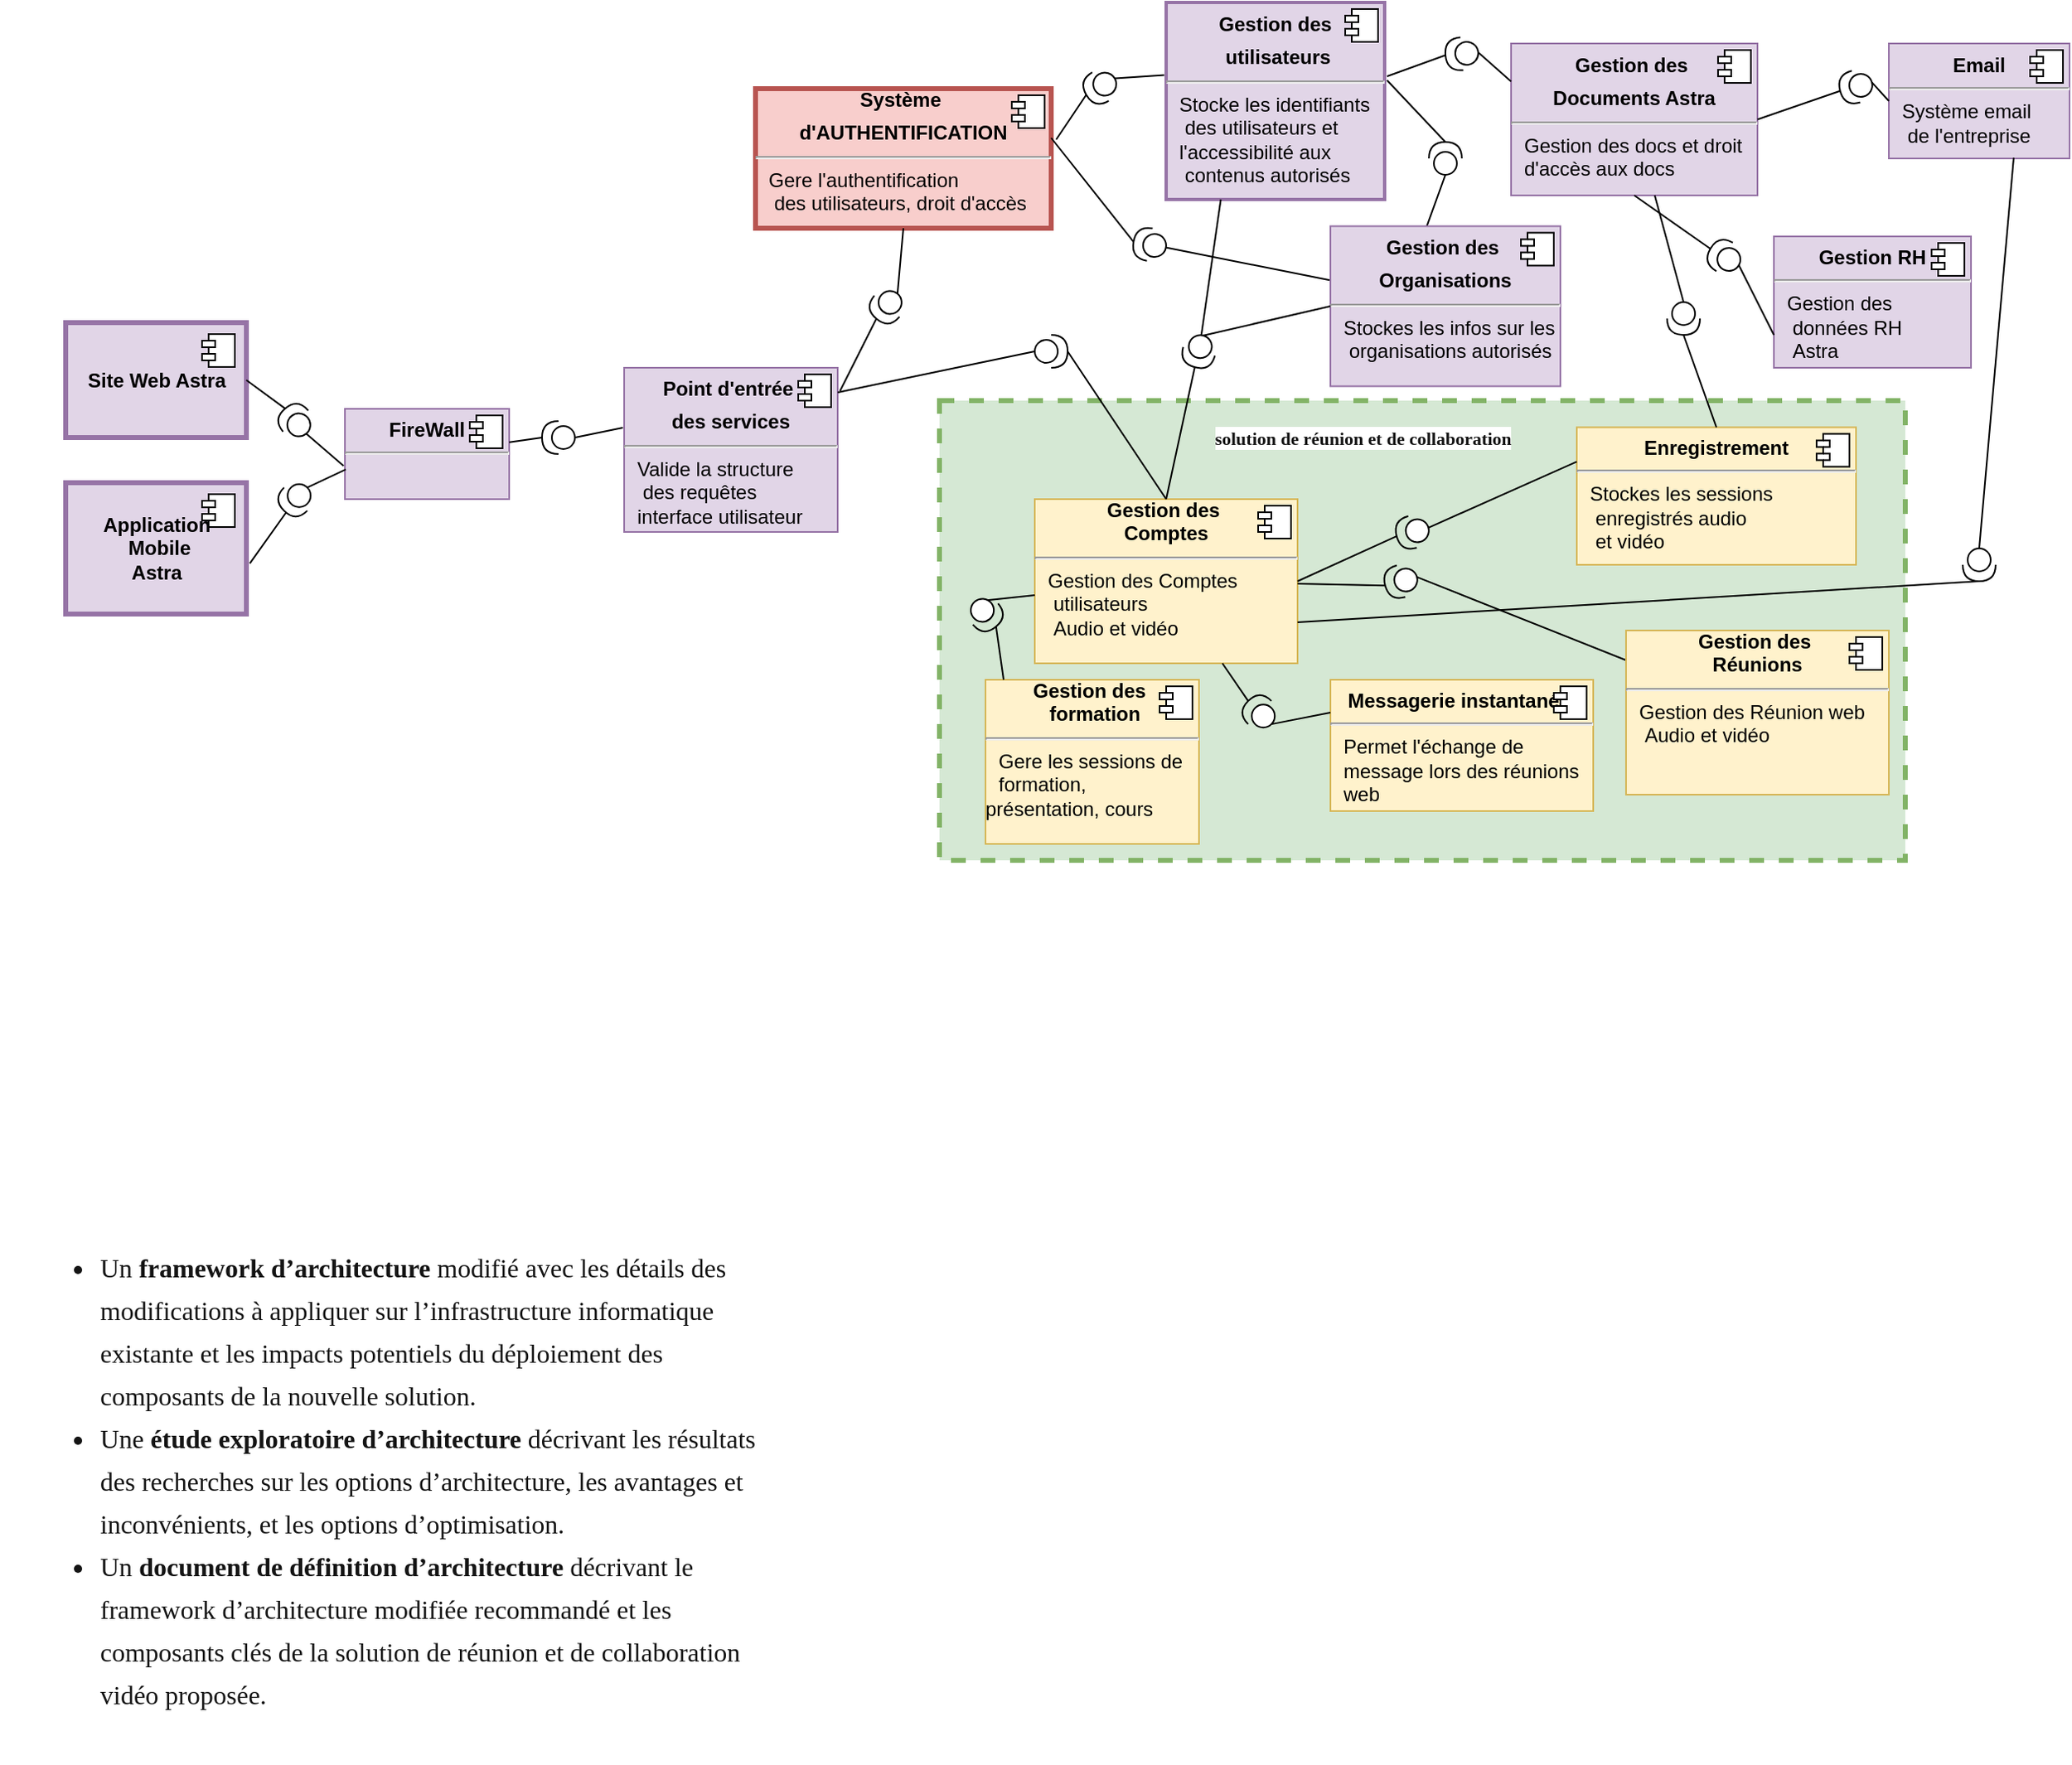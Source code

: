 <mxfile version="14.4.8" type="device" pages="9"><diagram id="t8K_BKBWhnZSyjOZ11cl" name="Archi_GlobalAstra"><mxGraphModel dx="1046" dy="2826" grid="1" gridSize="10" guides="1" tooltips="1" connect="1" arrows="1" fold="1" page="1" pageScale="1" pageWidth="1654" pageHeight="2336" math="0" shadow="0"><root><mxCell id="0"/><mxCell id="1" parent="0"/><mxCell id="PgHcc1g_v14MQFIkCMRv-1" value="" style="whiteSpace=wrap;html=1;dashed=1;strokeWidth=3;fillColor=#d5e8d4;strokeColor=#82b366;" parent="1" vertex="1"><mxGeometry x="622" y="130" width="588" height="280" as="geometry"/></mxCell><mxCell id="jVSZVKWOK95pv_yEcDNA-1" value="&lt;p style=&quot;margin: 0px ; margin-top: 6px ; text-align: center&quot;&gt;&lt;b&gt;FireWall&lt;/b&gt;&lt;/p&gt;&lt;hr&gt;&lt;p style=&quot;margin: 0px ; margin-left: 8px&quot;&gt;&lt;b&gt;&lt;br&gt;&lt;/b&gt;&lt;br&gt;&lt;/p&gt;" style="align=left;overflow=fill;html=1;dropTarget=0;fillColor=#e1d5e7;strokeColor=#9673a6;" parent="1" vertex="1"><mxGeometry x="260" y="135" width="100" height="55" as="geometry"/></mxCell><mxCell id="jVSZVKWOK95pv_yEcDNA-2" value="" style="shape=component;jettyWidth=8;jettyHeight=4;" parent="jVSZVKWOK95pv_yEcDNA-1" vertex="1"><mxGeometry x="1" width="20" height="20" relative="1" as="geometry"><mxPoint x="-24" y="4" as="offset"/></mxGeometry></mxCell><mxCell id="jVSZVKWOK95pv_yEcDNA-3" value="&lt;p style=&quot;margin: 0px ; margin-top: 6px ; text-align: center&quot;&gt;&lt;b&gt;Point d'entrée&amp;nbsp;&lt;/b&gt;&lt;/p&gt;&lt;p style=&quot;margin: 0px ; margin-top: 6px ; text-align: center&quot;&gt;&lt;b&gt;des services&lt;/b&gt;&lt;/p&gt;&lt;hr&gt;&lt;p style=&quot;margin: 0px ; margin-left: 8px&quot;&gt;Valide la structure&lt;/p&gt;&lt;p style=&quot;margin: 0px ; margin-left: 8px&quot;&gt;&amp;nbsp;des requêtes&lt;/p&gt;&lt;p style=&quot;margin: 0px ; margin-left: 8px&quot;&gt;interface utilisateur&lt;br&gt;&lt;br&gt;&lt;/p&gt;" style="align=left;overflow=fill;html=1;dropTarget=0;fillColor=#e1d5e7;strokeColor=#9673a6;" parent="1" vertex="1"><mxGeometry x="430" y="110" width="130" height="100" as="geometry"/></mxCell><mxCell id="jVSZVKWOK95pv_yEcDNA-4" value="" style="shape=component;jettyWidth=8;jettyHeight=4;" parent="jVSZVKWOK95pv_yEcDNA-3" vertex="1"><mxGeometry x="1" width="20" height="20" relative="1" as="geometry"><mxPoint x="-24" y="4" as="offset"/></mxGeometry></mxCell><mxCell id="jVSZVKWOK95pv_yEcDNA-5" value="" style="shape=providedRequiredInterface;html=1;verticalLabelPosition=bottom;rotation=-180;" parent="1" vertex="1"><mxGeometry x="380" y="142.5" width="20" height="20" as="geometry"/></mxCell><mxCell id="jVSZVKWOK95pv_yEcDNA-6" value="" style="endArrow=none;html=1;entryX=1;entryY=0.5;entryDx=0;entryDy=0;entryPerimeter=0;" parent="1" source="jVSZVKWOK95pv_yEcDNA-1" target="jVSZVKWOK95pv_yEcDNA-5" edge="1"><mxGeometry width="50" height="50" relative="1" as="geometry"><mxPoint x="100" y="290" as="sourcePoint"/><mxPoint x="90" y="190" as="targetPoint"/></mxGeometry></mxCell><mxCell id="jVSZVKWOK95pv_yEcDNA-7" value="" style="endArrow=none;html=1;entryX=0;entryY=0.5;entryDx=0;entryDy=0;entryPerimeter=0;exitX=-0.006;exitY=0.365;exitDx=0;exitDy=0;exitPerimeter=0;" parent="1" source="jVSZVKWOK95pv_yEcDNA-3" target="jVSZVKWOK95pv_yEcDNA-5" edge="1"><mxGeometry width="50" height="50" relative="1" as="geometry"><mxPoint x="410" y="275" as="sourcePoint"/><mxPoint x="180" y="294" as="targetPoint"/></mxGeometry></mxCell><mxCell id="jVSZVKWOK95pv_yEcDNA-10" value="&lt;p style=&quot;margin: 0px ; margin-top: 6px ; text-align: center&quot;&gt;&lt;b&gt;Gestion des&amp;nbsp;&lt;/b&gt;&lt;/p&gt;&lt;p style=&quot;margin: 0px ; margin-top: 6px ; text-align: center&quot;&gt;&lt;b&gt;Documents Astra&lt;/b&gt;&lt;/p&gt;&lt;hr&gt;&lt;p style=&quot;margin: 0px ; margin-left: 8px&quot;&gt;Gestion des docs&amp;nbsp;&lt;span&gt;et droit&amp;nbsp;&lt;/span&gt;&lt;/p&gt;&lt;p style=&quot;margin: 0px ; margin-left: 8px&quot;&gt;d'accès aux docs&lt;br&gt;&lt;br&gt;&lt;/p&gt;" style="align=left;overflow=fill;html=1;dropTarget=0;fillColor=#e1d5e7;strokeColor=#9673a6;" parent="1" vertex="1"><mxGeometry x="970" y="-87.5" width="150" height="92.5" as="geometry"/></mxCell><mxCell id="jVSZVKWOK95pv_yEcDNA-11" value="" style="shape=component;jettyWidth=8;jettyHeight=4;" parent="jVSZVKWOK95pv_yEcDNA-10" vertex="1"><mxGeometry x="1" width="20" height="20" relative="1" as="geometry"><mxPoint x="-24" y="4" as="offset"/></mxGeometry></mxCell><mxCell id="TABUdnuH4LM6GMjATklA-5" value="&lt;p style=&quot;margin: 0px ; margin-top: 6px ; text-align: center&quot;&gt;&lt;b&gt;Gestion RH&lt;/b&gt;&lt;/p&gt;&lt;hr&gt;&lt;p style=&quot;margin: 0px ; margin-left: 8px&quot;&gt;Gestion des&lt;/p&gt;&lt;p style=&quot;margin: 0px ; margin-left: 8px&quot;&gt;&amp;nbsp;données RH&lt;/p&gt;&lt;p style=&quot;margin: 0px ; margin-left: 8px&quot;&gt;&amp;nbsp;Astra&lt;br&gt;&lt;/p&gt;" style="align=left;overflow=fill;html=1;dropTarget=0;fillColor=#e1d5e7;strokeColor=#9673a6;" parent="1" vertex="1"><mxGeometry x="1130" y="30" width="120" height="80" as="geometry"/></mxCell><mxCell id="TABUdnuH4LM6GMjATklA-6" value="" style="shape=component;jettyWidth=8;jettyHeight=4;" parent="TABUdnuH4LM6GMjATklA-5" vertex="1"><mxGeometry x="1" width="20" height="20" relative="1" as="geometry"><mxPoint x="-24" y="4" as="offset"/></mxGeometry></mxCell><mxCell id="TABUdnuH4LM6GMjATklA-7" value="&lt;p style=&quot;margin: 0px ; margin-top: 6px ; text-align: center&quot;&gt;&lt;b&gt;Email&lt;/b&gt;&lt;/p&gt;&lt;hr&gt;&lt;p style=&quot;margin: 0px ; margin-left: 8px&quot;&gt;Système email&lt;/p&gt;&lt;p style=&quot;margin: 0px ; margin-left: 8px&quot;&gt;&amp;nbsp;de l'entreprise&lt;br&gt;&lt;br&gt;&lt;/p&gt;" style="align=left;overflow=fill;html=1;dropTarget=0;fillColor=#e1d5e7;strokeColor=#9673a6;" parent="1" vertex="1"><mxGeometry x="1200" y="-87.5" width="110" height="70" as="geometry"/></mxCell><mxCell id="TABUdnuH4LM6GMjATklA-8" value="" style="shape=component;jettyWidth=8;jettyHeight=4;" parent="TABUdnuH4LM6GMjATklA-7" vertex="1"><mxGeometry x="1" width="20" height="20" relative="1" as="geometry"><mxPoint x="-24" y="4" as="offset"/></mxGeometry></mxCell><mxCell id="KWHbkK6jLSBNtGeyYjSA-3" value="&lt;b&gt;Application&lt;br&gt;&amp;nbsp;Mobile&lt;br&gt;Astra&lt;/b&gt;" style="html=1;dropTarget=0;strokeWidth=3;fillColor=#e1d5e7;strokeColor=#9673a6;" parent="1" vertex="1"><mxGeometry x="90" y="180" width="110" height="80" as="geometry"/></mxCell><mxCell id="KWHbkK6jLSBNtGeyYjSA-4" value="" style="shape=module;jettyWidth=8;jettyHeight=4;" parent="KWHbkK6jLSBNtGeyYjSA-3" vertex="1"><mxGeometry x="1" width="20" height="20" relative="1" as="geometry"><mxPoint x="-27" y="7" as="offset"/></mxGeometry></mxCell><mxCell id="KWHbkK6jLSBNtGeyYjSA-5" value="&lt;b&gt;Site Web Astra&lt;/b&gt;" style="html=1;dropTarget=0;strokeWidth=3;fillColor=#e1d5e7;strokeColor=#9673a6;" parent="1" vertex="1"><mxGeometry x="90" y="82.5" width="110" height="70" as="geometry"/></mxCell><mxCell id="KWHbkK6jLSBNtGeyYjSA-6" value="" style="shape=module;jettyWidth=8;jettyHeight=4;" parent="KWHbkK6jLSBNtGeyYjSA-5" vertex="1"><mxGeometry x="1" width="20" height="20" relative="1" as="geometry"><mxPoint x="-27" y="7" as="offset"/></mxGeometry></mxCell><mxCell id="KWHbkK6jLSBNtGeyYjSA-9" value="" style="shape=providedRequiredInterface;html=1;verticalLabelPosition=bottom;strokeWidth=1;rotation=-130;" parent="1" vertex="1"><mxGeometry x="220" y="132.5" width="20" height="20" as="geometry"/></mxCell><mxCell id="KWHbkK6jLSBNtGeyYjSA-10" value="" style="endArrow=none;html=1;exitX=1;exitY=0.5;exitDx=0;exitDy=0;entryX=1;entryY=0.5;entryDx=0;entryDy=0;entryPerimeter=0;" parent="1" source="KWHbkK6jLSBNtGeyYjSA-5" target="KWHbkK6jLSBNtGeyYjSA-9" edge="1"><mxGeometry width="50" height="50" relative="1" as="geometry"><mxPoint x="-280" y="300" as="sourcePoint"/><mxPoint x="-230" y="250" as="targetPoint"/></mxGeometry></mxCell><mxCell id="KWHbkK6jLSBNtGeyYjSA-11" value="" style="endArrow=none;html=1;exitX=1.019;exitY=0.615;exitDx=0;exitDy=0;exitPerimeter=0;" parent="1" source="KWHbkK6jLSBNtGeyYjSA-3" target="KWHbkK6jLSBNtGeyYjSA-13" edge="1"><mxGeometry width="50" height="50" relative="1" as="geometry"><mxPoint x="-260" y="410" as="sourcePoint"/><mxPoint x="-240" y="380" as="targetPoint"/></mxGeometry></mxCell><mxCell id="KWHbkK6jLSBNtGeyYjSA-12" value="" style="endArrow=none;html=1;entryX=-0.008;entryY=0.631;entryDx=0;entryDy=0;entryPerimeter=0;exitX=0;exitY=0.5;exitDx=0;exitDy=0;exitPerimeter=0;" parent="1" source="KWHbkK6jLSBNtGeyYjSA-9" target="jVSZVKWOK95pv_yEcDNA-1" edge="1"><mxGeometry width="50" height="50" relative="1" as="geometry"><mxPoint x="-80" y="290" as="sourcePoint"/><mxPoint x="-210" y="285" as="targetPoint"/></mxGeometry></mxCell><mxCell id="KWHbkK6jLSBNtGeyYjSA-13" value="" style="shape=providedRequiredInterface;html=1;verticalLabelPosition=bottom;rotation=135;" parent="1" vertex="1"><mxGeometry x="220" y="180" width="20" height="20" as="geometry"/></mxCell><mxCell id="KWHbkK6jLSBNtGeyYjSA-14" value="" style="endArrow=none;html=1;entryX=0.005;entryY=0.671;entryDx=0;entryDy=0;entryPerimeter=0;exitX=0;exitY=0.5;exitDx=0;exitDy=0;exitPerimeter=0;" parent="1" source="KWHbkK6jLSBNtGeyYjSA-13" target="jVSZVKWOK95pv_yEcDNA-1" edge="1"><mxGeometry width="50" height="50" relative="1" as="geometry"><mxPoint x="-80" y="330" as="sourcePoint"/><mxPoint x="-230" y="285" as="targetPoint"/></mxGeometry></mxCell><mxCell id="KwJhhviEsXyySI-hj1Dy-1" value="&lt;h1&gt;&lt;ul style=&quot;outline-color: rgb(116 , 81 , 235) ; box-sizing: border-box ; margin-left: 16px ; margin-right: 16px ; font-family: &amp;#34;montserrat&amp;#34; ; font-size: 16px ; font-weight: 400 ; background-color: rgb(255 , 255 , 255)&quot;&gt;&lt;li style=&quot;outline-color: rgb(116 , 81 , 235) ; font-size: inherit ; line-height: 1.625rem ; color: rgba(0 , 0 , 0 , 0.92) ; box-sizing: border-box ; font-weight: inherit&quot;&gt;Un&amp;nbsp;&lt;strong style=&quot;outline-color: rgb(116 , 81 , 235) ; color: inherit&quot;&gt;framework d’architecture&lt;/strong&gt;&amp;nbsp;modifié avec les détails des modifications à appliquer sur l’infrastructure informatique existante et les impacts potentiels du déploiement des composants de la nouvelle solution.&lt;/li&gt;&lt;li style=&quot;outline-color: rgb(116 , 81 , 235) ; font-size: inherit ; line-height: 1.625rem ; color: rgba(0 , 0 , 0 , 0.92) ; box-sizing: border-box ; font-weight: inherit&quot;&gt;Une&amp;nbsp;&lt;strong style=&quot;outline-color: rgb(116 , 81 , 235) ; color: inherit&quot;&gt;étude exploratoire&lt;/strong&gt;&amp;nbsp;&lt;strong style=&quot;outline-color: rgb(116 , 81 , 235) ; color: inherit&quot;&gt;d’architecture&lt;/strong&gt;&amp;nbsp;décrivant les résultats des recherches sur les options d’architecture, les avantages et inconvénients, et les options d’optimisation.&lt;/li&gt;&lt;li style=&quot;outline-color: rgb(116 , 81 , 235) ; font-size: inherit ; line-height: 1.625rem ; color: rgba(0 , 0 , 0 , 0.92) ; box-sizing: border-box ; font-weight: inherit&quot;&gt;Un&amp;nbsp;&lt;strong style=&quot;outline-color: rgb(116 , 81 , 235) ; color: inherit&quot;&gt;document de définition&lt;/strong&gt;&amp;nbsp;&lt;strong style=&quot;outline-color: rgb(116 , 81 , 235) ; color: inherit&quot;&gt;d’architecture&lt;/strong&gt;&amp;nbsp;décrivant le framework d’architecture modifiée recommandé et les composants clés de la solution de réunion et de collaboration vidéo proposée.&lt;/li&gt;&lt;/ul&gt;&lt;/h1&gt;" style="text;html=1;strokeColor=none;fillColor=none;spacing=5;spacingTop=-20;whiteSpace=wrap;overflow=hidden;rounded=0;" parent="1" vertex="1"><mxGeometry x="50" y="640" width="480" height="320" as="geometry"/></mxCell><mxCell id="6evOrZTZqxaeQOHMSdSV-1" value="&lt;div style=&quot;text-align: center&quot;&gt;&lt;span&gt;&lt;b&gt;Système&lt;/b&gt;&lt;/span&gt;&lt;b&gt;&amp;nbsp;&lt;/b&gt;&lt;/div&gt;&lt;p style=&quot;margin: 0px ; margin-top: 6px ; text-align: center&quot;&gt;&lt;b&gt;d'AUTHENTIFICATION&lt;/b&gt;&lt;/p&gt;&lt;hr&gt;&lt;p style=&quot;margin: 0px ; margin-left: 8px&quot;&gt;Gere l'authentification&lt;/p&gt;&lt;p style=&quot;margin: 0px ; margin-left: 8px&quot;&gt;&amp;nbsp;des utilisateurs, droit d'accès&lt;br&gt;&lt;br&gt;&lt;/p&gt;" style="align=left;overflow=fill;html=1;dropTarget=0;fillColor=#f8cecc;strokeColor=#b85450;strokeWidth=3;" parent="1" vertex="1"><mxGeometry x="510" y="-60" width="180" height="85" as="geometry"/></mxCell><mxCell id="6evOrZTZqxaeQOHMSdSV-2" value="" style="shape=component;jettyWidth=8;jettyHeight=4;" parent="6evOrZTZqxaeQOHMSdSV-1" vertex="1"><mxGeometry x="1" width="20" height="20" relative="1" as="geometry"><mxPoint x="-24" y="4" as="offset"/></mxGeometry></mxCell><mxCell id="ZLCsq2qd7jMv3aYF_8jU-1" value="&lt;p style=&quot;margin: 0px ; margin-top: 6px ; text-align: center&quot;&gt;&lt;b&gt;Gestion des&lt;/b&gt;&lt;/p&gt;&lt;p style=&quot;margin: 0px ; margin-top: 6px ; text-align: center&quot;&gt;&lt;b&gt;&amp;nbsp;utilisateurs&lt;/b&gt;&lt;/p&gt;&lt;hr&gt;&lt;p style=&quot;margin: 0px ; margin-left: 8px&quot;&gt;Stocke les identifiants&lt;/p&gt;&lt;p style=&quot;margin: 0px ; margin-left: 8px&quot;&gt;&amp;nbsp;des utilisateurs et&amp;nbsp;&lt;/p&gt;&lt;p style=&quot;margin: 0px ; margin-left: 8px&quot;&gt;l'accessibilité aux&lt;/p&gt;&lt;p style=&quot;margin: 0px ; margin-left: 8px&quot;&gt;&amp;nbsp;contenus autorisés&lt;br&gt;&lt;br&gt;&lt;/p&gt;" style="align=left;overflow=fill;html=1;dropTarget=0;fillColor=#e1d5e7;strokeColor=#9673a6;strokeWidth=2;" parent="1" vertex="1"><mxGeometry x="760" y="-112.5" width="133" height="120" as="geometry"/></mxCell><mxCell id="ZLCsq2qd7jMv3aYF_8jU-2" value="" style="shape=component;jettyWidth=8;jettyHeight=4;" parent="ZLCsq2qd7jMv3aYF_8jU-1" vertex="1"><mxGeometry x="1" width="20" height="20" relative="1" as="geometry"><mxPoint x="-24" y="4" as="offset"/></mxGeometry></mxCell><mxCell id="ZLCsq2qd7jMv3aYF_8jU-7" value="&lt;p style=&quot;margin: 0px ; margin-top: 6px ; text-align: center&quot;&gt;&lt;b&gt;Messagerie instantanée&amp;nbsp;&lt;/b&gt;&lt;/p&gt;&lt;hr&gt;&lt;p style=&quot;margin: 0px ; margin-left: 8px&quot;&gt;Permet l'échange de&lt;/p&gt;&lt;p style=&quot;margin: 0px ; margin-left: 8px&quot;&gt;message lors des réunions&amp;nbsp;&lt;/p&gt;&lt;p style=&quot;margin: 0px ; margin-left: 8px&quot;&gt;web&lt;span&gt;&amp;nbsp;&lt;/span&gt;&lt;/p&gt;&lt;p style=&quot;margin: 0px ; margin-left: 8px&quot;&gt;&lt;br&gt;&lt;/p&gt;" style="align=left;overflow=fill;html=1;dropTarget=0;fillColor=#fff2cc;strokeColor=#d6b656;" parent="1" vertex="1"><mxGeometry x="860" y="300" width="160" height="80" as="geometry"/></mxCell><mxCell id="ZLCsq2qd7jMv3aYF_8jU-8" value="" style="shape=component;jettyWidth=8;jettyHeight=4;" parent="ZLCsq2qd7jMv3aYF_8jU-7" vertex="1"><mxGeometry x="1" width="20" height="20" relative="1" as="geometry"><mxPoint x="-24" y="4" as="offset"/></mxGeometry></mxCell><mxCell id="ZLCsq2qd7jMv3aYF_8jU-9" value="&lt;div style=&quot;text-align: center&quot;&gt;&lt;b&gt;Gestion des&amp;nbsp;&lt;/b&gt;&lt;/div&gt;&lt;div style=&quot;text-align: center&quot;&gt;&lt;b&gt;&amp;nbsp;formation&lt;/b&gt;&lt;/div&gt;&lt;hr&gt;&lt;p style=&quot;margin: 0px ; margin-left: 8px&quot;&gt;&lt;span&gt;Gere les sessions&amp;nbsp;&lt;/span&gt;&lt;span&gt;de&lt;/span&gt;&lt;/p&gt;&lt;p style=&quot;margin: 0px ; margin-left: 8px&quot;&gt;&lt;span&gt;formation,&lt;/span&gt;&lt;/p&gt;présentation, cours&lt;p style=&quot;margin: 0px ; margin-left: 8px&quot;&gt;&lt;br&gt;&lt;/p&gt;" style="align=left;overflow=fill;html=1;dropTarget=0;fillColor=#fff2cc;strokeColor=#d6b656;" parent="1" vertex="1"><mxGeometry x="650" y="300" width="130" height="100" as="geometry"/></mxCell><mxCell id="ZLCsq2qd7jMv3aYF_8jU-10" value="" style="shape=component;jettyWidth=8;jettyHeight=4;" parent="ZLCsq2qd7jMv3aYF_8jU-9" vertex="1"><mxGeometry x="1" width="20" height="20" relative="1" as="geometry"><mxPoint x="-24" y="4" as="offset"/></mxGeometry></mxCell><mxCell id="ZLCsq2qd7jMv3aYF_8jU-11" value="&lt;div style=&quot;text-align: center&quot;&gt;&lt;span&gt;&lt;b&gt;Gestion des&amp;nbsp;&lt;/b&gt;&lt;/span&gt;&lt;/div&gt;&lt;div style=&quot;text-align: center&quot;&gt;&lt;b&gt;Comptes&lt;/b&gt;&lt;/div&gt;&lt;hr&gt;&lt;p style=&quot;margin: 0px ; margin-left: 8px&quot;&gt;Gestion des Comptes&lt;/p&gt;&lt;p style=&quot;margin: 0px ; margin-left: 8px&quot;&gt;&amp;nbsp;utilisateurs&lt;/p&gt;&lt;p style=&quot;margin: 0px ; margin-left: 8px&quot;&gt;&amp;nbsp;Audio&amp;nbsp;&lt;span&gt;et vidéo&amp;nbsp;&lt;/span&gt;&lt;/p&gt;&lt;p style=&quot;margin: 0px ; margin-left: 8px&quot;&gt;&lt;br&gt;&lt;/p&gt;" style="align=left;overflow=fill;html=1;dropTarget=0;fillColor=#fff2cc;strokeColor=#d6b656;" parent="1" vertex="1"><mxGeometry x="680" y="190" width="160" height="100" as="geometry"/></mxCell><mxCell id="ZLCsq2qd7jMv3aYF_8jU-12" value="" style="shape=component;jettyWidth=8;jettyHeight=4;" parent="ZLCsq2qd7jMv3aYF_8jU-11" vertex="1"><mxGeometry x="1" width="20" height="20" relative="1" as="geometry"><mxPoint x="-24" y="4" as="offset"/></mxGeometry></mxCell><mxCell id="ZLCsq2qd7jMv3aYF_8jU-13" value="&lt;p style=&quot;margin: 0px ; margin-top: 6px ; text-align: center&quot;&gt;&lt;b&gt;Enregistrement&lt;/b&gt;&lt;/p&gt;&lt;hr&gt;&lt;p style=&quot;margin: 0px ; margin-left: 8px&quot;&gt;Stockes les sessions&lt;/p&gt;&lt;p style=&quot;margin: 0px ; margin-left: 8px&quot;&gt;&amp;nbsp;enregistrés audio&lt;/p&gt;&lt;p style=&quot;margin: 0px ; margin-left: 8px&quot;&gt;&amp;nbsp;et vidéo&amp;nbsp;&lt;/p&gt;&lt;p style=&quot;margin: 0px ; margin-left: 8px&quot;&gt;&lt;br&gt;&lt;/p&gt;" style="align=left;overflow=fill;html=1;dropTarget=0;fillColor=#fff2cc;strokeColor=#d6b656;" parent="1" vertex="1"><mxGeometry x="1010" y="146.25" width="170" height="83.75" as="geometry"/></mxCell><mxCell id="ZLCsq2qd7jMv3aYF_8jU-14" value="" style="shape=component;jettyWidth=8;jettyHeight=4;" parent="ZLCsq2qd7jMv3aYF_8jU-13" vertex="1"><mxGeometry x="1" width="20" height="20" relative="1" as="geometry"><mxPoint x="-24" y="4" as="offset"/></mxGeometry></mxCell><mxCell id="IBRaZhV9ljnvM3cPM-sK-2" value="" style="shape=providedRequiredInterface;html=1;verticalLabelPosition=bottom;rotation=130;" parent="1" vertex="1"><mxGeometry x="580" y="62.5" width="20" height="20" as="geometry"/></mxCell><mxCell id="GCTfzxwln-U9Qj6U4zSp-1" value="" style="endArrow=none;html=1;entryX=1;entryY=0.5;entryDx=0;entryDy=0;entryPerimeter=0;exitX=1.011;exitY=0.141;exitDx=0;exitDy=0;exitPerimeter=0;" parent="1" source="jVSZVKWOK95pv_yEcDNA-3" target="IBRaZhV9ljnvM3cPM-sK-2" edge="1"><mxGeometry width="50" height="50" relative="1" as="geometry"><mxPoint x="520" y="262" as="sourcePoint"/><mxPoint x="520" y="210" as="targetPoint"/></mxGeometry></mxCell><mxCell id="XaKMdCox3UY5ykymiiFQ-4" value="" style="endArrow=none;html=1;entryX=0.5;entryY=1;entryDx=0;entryDy=0;exitX=0;exitY=0.5;exitDx=0;exitDy=0;exitPerimeter=0;" parent="1" source="IBRaZhV9ljnvM3cPM-sK-2" target="6evOrZTZqxaeQOHMSdSV-1" edge="1"><mxGeometry width="50" height="50" relative="1" as="geometry"><mxPoint x="610" y="68" as="sourcePoint"/><mxPoint x="837" y="157.5" as="targetPoint"/></mxGeometry></mxCell><mxCell id="F3-ho3BqgQVGj7mg30SZ-5" value="&lt;span style=&quot;color: rgba(0 , 0 , 0 , 0.92) ; font-family: &amp;#34;montserrat&amp;#34; ; text-align: left ; background-color: rgb(255 , 255 , 255)&quot;&gt;&lt;b&gt;&lt;font style=&quot;font-size: 11px&quot;&gt;solution de réunion et de collaboration&lt;/font&gt;&lt;/b&gt;&lt;/span&gt;" style="text;html=1;strokeColor=none;fillColor=none;align=center;verticalAlign=middle;whiteSpace=wrap;rounded=0;" parent="1" vertex="1"><mxGeometry x="780" y="137.5" width="200" height="30" as="geometry"/></mxCell><mxCell id="F3-ho3BqgQVGj7mg30SZ-8" value="" style="shape=providedRequiredInterface;html=1;verticalLabelPosition=bottom;rotation=-210;" parent="1" vertex="1"><mxGeometry x="710" y="-71.25" width="20" height="20" as="geometry"/></mxCell><mxCell id="F3-ho3BqgQVGj7mg30SZ-9" value="" style="shape=providedRequiredInterface;html=1;verticalLabelPosition=bottom;rotation=-170;" parent="1" vertex="1"><mxGeometry x="740" y="25" width="20" height="20" as="geometry"/></mxCell><mxCell id="F3-ho3BqgQVGj7mg30SZ-10" value="" style="endArrow=none;html=1;entryX=1;entryY=0.5;entryDx=0;entryDy=0;entryPerimeter=0;" parent="1" target="F3-ho3BqgQVGj7mg30SZ-9" edge="1"><mxGeometry width="50" height="50" relative="1" as="geometry"><mxPoint x="690" y="-30" as="sourcePoint"/><mxPoint x="720" y="120" as="targetPoint"/></mxGeometry></mxCell><mxCell id="F3-ho3BqgQVGj7mg30SZ-12" value="" style="endArrow=none;html=1;entryX=-0.003;entryY=0.337;entryDx=0;entryDy=0;exitX=0;exitY=0.5;exitDx=0;exitDy=0;exitPerimeter=0;entryPerimeter=0;" parent="1" source="F3-ho3BqgQVGj7mg30SZ-9" target="FtLe0klY5zDr4Oa8Rfrz-1" edge="1"><mxGeometry width="50" height="50" relative="1" as="geometry"><mxPoint x="670" y="170" as="sourcePoint"/><mxPoint x="837" y="70" as="targetPoint"/></mxGeometry></mxCell><mxCell id="F3-ho3BqgQVGj7mg30SZ-13" value="" style="endArrow=none;html=1;exitX=1;exitY=0.5;exitDx=0;exitDy=0;exitPerimeter=0;entryX=1.017;entryY=0.365;entryDx=0;entryDy=0;entryPerimeter=0;" parent="1" source="F3-ho3BqgQVGj7mg30SZ-8" target="6evOrZTZqxaeQOHMSdSV-1" edge="1"><mxGeometry width="50" height="50" relative="1" as="geometry"><mxPoint x="670" y="170" as="sourcePoint"/><mxPoint x="720" y="120" as="targetPoint"/></mxGeometry></mxCell><mxCell id="F3-ho3BqgQVGj7mg30SZ-14" value="" style="endArrow=none;html=1;exitX=0;exitY=0.5;exitDx=0;exitDy=0;exitPerimeter=0;entryX=-0.009;entryY=0.369;entryDx=0;entryDy=0;entryPerimeter=0;" parent="1" source="F3-ho3BqgQVGj7mg30SZ-8" target="ZLCsq2qd7jMv3aYF_8jU-1" edge="1"><mxGeometry width="50" height="50" relative="1" as="geometry"><mxPoint x="670" y="170" as="sourcePoint"/><mxPoint x="720" y="120" as="targetPoint"/></mxGeometry></mxCell><mxCell id="F3-ho3BqgQVGj7mg30SZ-15" value="" style="endArrow=none;html=1;entryX=0;entryY=0.5;entryDx=0;entryDy=0;entryPerimeter=0;exitX=0.414;exitY=0.021;exitDx=0;exitDy=0;exitPerimeter=0;" parent="1" source="FtLe0klY5zDr4Oa8Rfrz-1" target="F3-ho3BqgQVGj7mg30SZ-16" edge="1"><mxGeometry width="50" height="50" relative="1" as="geometry"><mxPoint x="940" y="10" as="sourcePoint"/><mxPoint x="720" y="120" as="targetPoint"/></mxGeometry></mxCell><mxCell id="F3-ho3BqgQVGj7mg30SZ-16" value="" style="shape=providedRequiredInterface;html=1;verticalLabelPosition=bottom;rotation=-90;" parent="1" vertex="1"><mxGeometry x="920" y="-27.5" width="20" height="20" as="geometry"/></mxCell><mxCell id="F3-ho3BqgQVGj7mg30SZ-17" value="" style="endArrow=none;html=1;exitX=1;exitY=0.5;exitDx=0;exitDy=0;entryX=1.011;entryY=0.395;entryDx=0;entryDy=0;entryPerimeter=0;exitPerimeter=0;" parent="1" source="F3-ho3BqgQVGj7mg30SZ-16" target="ZLCsq2qd7jMv3aYF_8jU-1" edge="1"><mxGeometry width="50" height="50" relative="1" as="geometry"><mxPoint x="970.05" y="-10" as="sourcePoint"/><mxPoint x="960" y="-50" as="targetPoint"/></mxGeometry></mxCell><mxCell id="F3-ho3BqgQVGj7mg30SZ-18" value="" style="shape=providedRequiredInterface;html=1;verticalLabelPosition=bottom;rotation=-185;" parent="1" vertex="1"><mxGeometry x="930" y="-91.25" width="20" height="20" as="geometry"/></mxCell><mxCell id="F3-ho3BqgQVGj7mg30SZ-19" value="" style="shape=providedRequiredInterface;html=1;verticalLabelPosition=bottom;rotation=-195;" parent="1" vertex="1"><mxGeometry x="1170" y="-71.25" width="20" height="20" as="geometry"/></mxCell><mxCell id="F3-ho3BqgQVGj7mg30SZ-20" value="" style="shape=providedRequiredInterface;html=1;verticalLabelPosition=bottom;rotation=-150;" parent="1" vertex="1"><mxGeometry x="1090" y="32.5" width="20" height="20" as="geometry"/></mxCell><mxCell id="F3-ho3BqgQVGj7mg30SZ-21" value="" style="endArrow=none;html=1;entryX=1;entryY=0.5;entryDx=0;entryDy=0;entryPerimeter=0;exitX=0.5;exitY=1;exitDx=0;exitDy=0;" parent="1" source="jVSZVKWOK95pv_yEcDNA-10" target="F3-ho3BqgQVGj7mg30SZ-20" edge="1"><mxGeometry width="50" height="50" relative="1" as="geometry"><mxPoint x="1130" y="9" as="sourcePoint"/><mxPoint x="1105" y="40" as="targetPoint"/></mxGeometry></mxCell><mxCell id="F3-ho3BqgQVGj7mg30SZ-22" value="" style="endArrow=none;html=1;exitX=0;exitY=0.5;exitDx=0;exitDy=0;exitPerimeter=0;entryX=0;entryY=0.75;entryDx=0;entryDy=0;" parent="1" source="F3-ho3BqgQVGj7mg30SZ-20" target="TABUdnuH4LM6GMjATklA-5" edge="1"><mxGeometry width="50" height="50" relative="1" as="geometry"><mxPoint x="1105" y="62.5" as="sourcePoint"/><mxPoint x="1200" y="110" as="targetPoint"/></mxGeometry></mxCell><mxCell id="F3-ho3BqgQVGj7mg30SZ-23" value="" style="endArrow=none;html=1;entryX=1;entryY=0.5;entryDx=0;entryDy=0;entryPerimeter=0;exitX=1;exitY=0.5;exitDx=0;exitDy=0;" parent="1" source="jVSZVKWOK95pv_yEcDNA-10" target="F3-ho3BqgQVGj7mg30SZ-19" edge="1"><mxGeometry width="50" height="50" relative="1" as="geometry"><mxPoint x="1030" y="-151.34" as="sourcePoint"/><mxPoint x="1095" y="-120.0" as="targetPoint"/></mxGeometry></mxCell><mxCell id="F3-ho3BqgQVGj7mg30SZ-24" value="" style="endArrow=none;html=1;entryX=0;entryY=0.5;entryDx=0;entryDy=0;exitX=0;exitY=0.5;exitDx=0;exitDy=0;exitPerimeter=0;" parent="1" source="F3-ho3BqgQVGj7mg30SZ-19" target="TABUdnuH4LM6GMjATklA-7" edge="1"><mxGeometry width="50" height="50" relative="1" as="geometry"><mxPoint x="1126.16" y="-107.5" as="sourcePoint"/><mxPoint x="1180.0" y="-152.5" as="targetPoint"/></mxGeometry></mxCell><mxCell id="F3-ho3BqgQVGj7mg30SZ-25" value="" style="endArrow=none;html=1;exitX=1.011;exitY=0.375;exitDx=0;exitDy=0;exitPerimeter=0;entryX=1;entryY=0.5;entryDx=0;entryDy=0;entryPerimeter=0;" parent="1" source="ZLCsq2qd7jMv3aYF_8jU-1" target="F3-ho3BqgQVGj7mg30SZ-18" edge="1"><mxGeometry width="50" height="50" relative="1" as="geometry"><mxPoint x="940" y="-150" as="sourcePoint"/><mxPoint x="990" y="-200" as="targetPoint"/></mxGeometry></mxCell><mxCell id="F3-ho3BqgQVGj7mg30SZ-26" value="" style="endArrow=none;html=1;exitX=0;exitY=0.25;exitDx=0;exitDy=0;entryX=0;entryY=0.5;entryDx=0;entryDy=0;entryPerimeter=0;" parent="1" source="jVSZVKWOK95pv_yEcDNA-10" target="F3-ho3BqgQVGj7mg30SZ-18" edge="1"><mxGeometry width="50" height="50" relative="1" as="geometry"><mxPoint x="977" y="-50" as="sourcePoint"/><mxPoint x="1027" y="-100" as="targetPoint"/></mxGeometry></mxCell><mxCell id="F3-ho3BqgQVGj7mg30SZ-28" value="" style="endArrow=none;html=1;entryX=1;entryY=0.15;entryDx=0;entryDy=0;entryPerimeter=0;exitX=0;exitY=0.5;exitDx=0;exitDy=0;exitPerimeter=0;" parent="1" source="eseeaaMMWYRBlJo67nYQ-8" target="jVSZVKWOK95pv_yEcDNA-3" edge="1"><mxGeometry width="50" height="50" relative="1" as="geometry"><mxPoint x="660" y="90" as="sourcePoint"/><mxPoint x="720" y="90" as="targetPoint"/></mxGeometry></mxCell><mxCell id="FtLe0klY5zDr4Oa8Rfrz-1" value="&lt;p style=&quot;margin: 6px 0px 0px ; text-align: center&quot;&gt;&lt;b&gt;Gestion des&amp;nbsp;&lt;/b&gt;&lt;/p&gt;&lt;p style=&quot;margin: 6px 0px 0px ; text-align: center&quot;&gt;&lt;b&gt;Organisations&lt;/b&gt;&lt;/p&gt;&lt;hr&gt;&lt;p style=&quot;margin: 0px 0px 0px 8px&quot;&gt;Stockes les infos sur les&lt;/p&gt;&lt;p style=&quot;margin: 0px 0px 0px 8px&quot;&gt;&amp;nbsp;organisations autorisés&lt;/p&gt;&lt;p style=&quot;margin: 0px ; margin-left: 8px&quot;&gt;&lt;br&gt;&lt;/p&gt;" style="align=left;overflow=fill;html=1;dropTarget=0;fillColor=#e1d5e7;strokeColor=#9673a6;" parent="1" vertex="1"><mxGeometry x="860" y="23.75" width="140" height="97.5" as="geometry"/></mxCell><mxCell id="FtLe0klY5zDr4Oa8Rfrz-2" value="" style="shape=component;jettyWidth=8;jettyHeight=4;" parent="FtLe0klY5zDr4Oa8Rfrz-1" vertex="1"><mxGeometry x="1" width="20" height="20" relative="1" as="geometry"><mxPoint x="-24" y="4" as="offset"/></mxGeometry></mxCell><mxCell id="eseeaaMMWYRBlJo67nYQ-1" value="" style="shape=providedRequiredInterface;html=1;verticalLabelPosition=bottom;rotation=-195;" parent="1" vertex="1"><mxGeometry x="900" y="200" width="20" height="20" as="geometry"/></mxCell><mxCell id="eseeaaMMWYRBlJo67nYQ-2" value="" style="endArrow=none;html=1;exitX=1;exitY=0.5;exitDx=0;exitDy=0;entryX=1;entryY=0.5;entryDx=0;entryDy=0;entryPerimeter=0;" parent="1" source="ZLCsq2qd7jMv3aYF_8jU-11" target="eseeaaMMWYRBlJo67nYQ-1" edge="1"><mxGeometry width="50" height="50" relative="1" as="geometry"><mxPoint x="880" y="200" as="sourcePoint"/><mxPoint x="890" y="190" as="targetPoint"/></mxGeometry></mxCell><mxCell id="eseeaaMMWYRBlJo67nYQ-3" value="" style="endArrow=none;html=1;entryX=0;entryY=0.25;entryDx=0;entryDy=0;exitX=0;exitY=0.5;exitDx=0;exitDy=0;exitPerimeter=0;" parent="1" source="eseeaaMMWYRBlJo67nYQ-1" target="ZLCsq2qd7jMv3aYF_8jU-13" edge="1"><mxGeometry width="50" height="50" relative="1" as="geometry"><mxPoint x="880" y="200" as="sourcePoint"/><mxPoint x="930" y="150" as="targetPoint"/></mxGeometry></mxCell><mxCell id="eseeaaMMWYRBlJo67nYQ-4" value="" style="endArrow=none;html=1;entryX=1;entryY=0.5;entryDx=0;entryDy=0;entryPerimeter=0;" parent="1" source="ZLCsq2qd7jMv3aYF_8jU-11" target="eseeaaMMWYRBlJo67nYQ-5" edge="1"><mxGeometry width="50" height="50" relative="1" as="geometry"><mxPoint x="830" y="210" as="sourcePoint"/><mxPoint x="860" y="260" as="targetPoint"/></mxGeometry></mxCell><mxCell id="eseeaaMMWYRBlJo67nYQ-5" value="" style="shape=providedRequiredInterface;html=1;verticalLabelPosition=bottom;rotation=-195;" parent="1" vertex="1"><mxGeometry x="893" y="230" width="20" height="20" as="geometry"/></mxCell><mxCell id="eseeaaMMWYRBlJo67nYQ-7" value="" style="endArrow=none;html=1;exitX=0;exitY=0.5;exitDx=0;exitDy=0;exitPerimeter=0;" parent="1" source="eseeaaMMWYRBlJo67nYQ-5" target="z2X_O0VNr2HwfRGTR3fB-1" edge="1"><mxGeometry width="50" height="50" relative="1" as="geometry"><mxPoint x="830" y="210" as="sourcePoint"/><mxPoint x="910" y="207" as="targetPoint"/></mxGeometry></mxCell><mxCell id="eseeaaMMWYRBlJo67nYQ-8" value="" style="shape=providedRequiredInterface;html=1;verticalLabelPosition=bottom;rotation=0;" parent="1" vertex="1"><mxGeometry x="680" y="90" width="20" height="20" as="geometry"/></mxCell><mxCell id="eseeaaMMWYRBlJo67nYQ-9" value="" style="endArrow=none;html=1;entryX=1;entryY=0.5;entryDx=0;entryDy=0;exitX=0.5;exitY=0;exitDx=0;exitDy=0;entryPerimeter=0;" parent="1" source="ZLCsq2qd7jMv3aYF_8jU-11" target="eseeaaMMWYRBlJo67nYQ-8" edge="1"><mxGeometry width="50" height="50" relative="1" as="geometry"><mxPoint x="744.325" y="179.997" as="sourcePoint"/><mxPoint x="695.67" y="113.65" as="targetPoint"/></mxGeometry></mxCell><mxCell id="eseeaaMMWYRBlJo67nYQ-10" value="" style="endArrow=none;html=1;exitX=0;exitY=0.5;exitDx=0;exitDy=0;exitPerimeter=0;" parent="1" source="eseeaaMMWYRBlJo67nYQ-12" target="ZLCsq2qd7jMv3aYF_8jU-11" edge="1"><mxGeometry width="50" height="50" relative="1" as="geometry"><mxPoint x="668.655" y="111.347" as="sourcePoint"/><mxPoint x="620" y="50" as="targetPoint"/></mxGeometry></mxCell><mxCell id="eseeaaMMWYRBlJo67nYQ-12" value="" style="shape=providedRequiredInterface;html=1;verticalLabelPosition=bottom;rotation=50;" parent="1" vertex="1"><mxGeometry x="640" y="250" width="20" height="20" as="geometry"/></mxCell><mxCell id="eseeaaMMWYRBlJo67nYQ-13" value="" style="endArrow=none;html=1;exitX=1;exitY=0.5;exitDx=0;exitDy=0;exitPerimeter=0;entryX=0.085;entryY=0;entryDx=0;entryDy=0;entryPerimeter=0;" parent="1" source="eseeaaMMWYRBlJo67nYQ-12" target="ZLCsq2qd7jMv3aYF_8jU-9" edge="1"><mxGeometry width="50" height="50" relative="1" as="geometry"><mxPoint x="658.264" y="220.152" as="sourcePoint"/><mxPoint x="620" y="30" as="targetPoint"/></mxGeometry></mxCell><mxCell id="eseeaaMMWYRBlJo67nYQ-14" value="" style="shape=providedRequiredInterface;html=1;verticalLabelPosition=bottom;rotation=90;" parent="1" vertex="1"><mxGeometry x="1245" y="220" width="20" height="20" as="geometry"/></mxCell><mxCell id="eseeaaMMWYRBlJo67nYQ-15" value="" style="endArrow=none;html=1;entryX=0.691;entryY=0.994;entryDx=0;entryDy=0;entryPerimeter=0;exitX=0;exitY=0.5;exitDx=0;exitDy=0;exitPerimeter=0;" parent="1" source="eseeaaMMWYRBlJo67nYQ-14" target="TABUdnuH4LM6GMjATklA-7" edge="1"><mxGeometry width="50" height="50" relative="1" as="geometry"><mxPoint x="1310" y="177.5" as="sourcePoint"/><mxPoint x="1360" y="127.5" as="targetPoint"/></mxGeometry></mxCell><mxCell id="eseeaaMMWYRBlJo67nYQ-17" value="" style="endArrow=none;html=1;entryX=1;entryY=0.5;entryDx=0;entryDy=0;entryPerimeter=0;exitX=1;exitY=0.75;exitDx=0;exitDy=0;" parent="1" source="ZLCsq2qd7jMv3aYF_8jU-11" target="eseeaaMMWYRBlJo67nYQ-14" edge="1"><mxGeometry width="50" height="50" relative="1" as="geometry"><mxPoint x="880" y="200" as="sourcePoint"/><mxPoint x="930" y="150" as="targetPoint"/></mxGeometry></mxCell><mxCell id="eseeaaMMWYRBlJo67nYQ-18" value="&lt;span style=&quot;color: rgba(0 , 0 , 0 , 0) ; font-family: monospace ; font-size: 0px ; background-color: rgb(248 , 249 , 250)&quot;&gt;%3CmxGraphModel%3E%3Croot%3E%3CmxCell%20id%3D%220%22%2F%3E%3CmxCell%20id%3D%221%22%20parent%3D%220%22%2F%3E%3CmxCell%20id%3D%222%22%20value%3D%22%22%20style%3D%22rounded%3D0%3BwhiteSpace%3Dwrap%3Bhtml%3D1%3Bdashed%3D1%3BstrokeWidth%3D3%3B%22%20vertex%3D%221%22%20parent%3D%221%22%3E%3CmxGeometry%20x%3D%221168.75%22%20y%3D%22252.14%22%20width%3D%22140%22%20height%3D%2290%22%20as%3D%22geometry%22%2F%3E%3C%2FmxCell%3E%3CmxCell%20id%3D%223%22%20value%3D%22Enregistrement%22%20style%3D%22shape%3Dhexagon%3Bperimeter%3DhexagonPerimeter2%3BwhiteSpace%3Dwrap%3Bhtml%3D1%3BfixedSize%3D1%3BfillColor%3D%23fff2cc%3BstrokeColor%3D%23d6b656%3BstrokeWidth%3D3%3B%22%20vertex%3D%221%22%20parent%3D%221%22%3E%3CmxGeometry%20x%3D%221192.55%22%20y%3D%22260.28%22%20width%3D%22100%22%20height%3D%2270.25%22%20as%3D%22geometry%22%2F%3E%3C%2FmxCell%3E%3CmxCell%20id%3D%224%22%20value%3D%22%22%20style%3D%22aspect%3Dfixed%3Bhtml%3D1%3Bpoints%3D%5B%5D%3Balign%3Dcenter%3Bimage%3BfontSize%3D12%3Bimage%3Dimg%2Flib%2Fazure2%2Fdatabases%2FSQL_Database.svg%3BstrokeWidth%3D3%3B%22%20vertex%3D%221%22%20parent%3D%221%22%3E%3CmxGeometry%20x%3D%221278.32%22%20y%3D%22307.28%22%20width%3D%2221.09%22%20height%3D%2228.11%22%20as%3D%22geometry%22%2F%3E%3C%2FmxCell%3E%3CmxCell%20id%3D%225%22%20value%3D%22%22%20style%3D%22shape%3Dimage%3Bhtml%3D1%3BverticalAlign%3Dtop%3BverticalLabelPosition%3Dbottom%3BlabelBackgroundColor%3D%23ffffff%3BimageAspect%3D0%3Baspect%3Dfixed%3Bimage%3Dhttps%3A%2F%2Fcdn4.iconfinder.com%2Fdata%2Ficons%2Flogos-and-brands%2F512%2F97_Docker_logo_logos-128.png%3Bdashed%3D1%3BstrokeWidth%3D1%3B%22%20vertex%3D%221%22%20parent%3D%221%22%3E%3CmxGeometry%20x%3D%221169.99%22%20y%3D%22252.14%22%20width%3D%2236.26%22%20height%3D%2236.26%22%20as%3D%22geometry%22%2F%3E%3C%2FmxCell%3E%3CmxCell%20id%3D%226%22%20value%3D%22API%26lt%3Bbr%26gt%3BREST%22%20style%3D%22rounded%3D1%3BwhiteSpace%3Dwrap%3Bhtml%3D1%3BstrokeWidth%3D2%3B%22%20vertex%3D%221%22%20parent%3D%221%22%3E%3CmxGeometry%20x%3D%221168.75%22%20y%3D%22321.89%22%20width%3D%2237.5%22%20height%3D%2233.25%22%20as%3D%22geometry%22%2F%3E%3C%2FmxCell%3E%3C%2Froot%3E%3C%2FmxGraphModel%3E&lt;/span&gt;" style="shape=providedRequiredInterface;html=1;verticalLabelPosition=bottom;rotation=90;" parent="1" vertex="1"><mxGeometry x="1065" y="70" width="20" height="20" as="geometry"/></mxCell><mxCell id="eseeaaMMWYRBlJo67nYQ-19" value="" style="endArrow=none;html=1;exitX=0;exitY=0.5;exitDx=0;exitDy=0;exitPerimeter=0;" parent="1" source="eseeaaMMWYRBlJo67nYQ-18" target="jVSZVKWOK95pv_yEcDNA-10" edge="1"><mxGeometry width="50" height="50" relative="1" as="geometry"><mxPoint x="1010" y="90" as="sourcePoint"/><mxPoint x="1060" y="40" as="targetPoint"/></mxGeometry></mxCell><mxCell id="eseeaaMMWYRBlJo67nYQ-20" value="" style="endArrow=none;html=1;entryX=1;entryY=0.5;entryDx=0;entryDy=0;entryPerimeter=0;exitX=0.5;exitY=0;exitDx=0;exitDy=0;" parent="1" source="ZLCsq2qd7jMv3aYF_8jU-13" target="eseeaaMMWYRBlJo67nYQ-18" edge="1"><mxGeometry width="50" height="50" relative="1" as="geometry"><mxPoint x="1070" y="135" as="sourcePoint"/><mxPoint x="1120" y="85" as="targetPoint"/></mxGeometry></mxCell><mxCell id="qEb1hy3thrfRwSKon9bh-2" value="" style="shape=providedRequiredInterface;html=1;verticalLabelPosition=bottom;rotation=-135;" parent="1" vertex="1"><mxGeometry x="807" y="310" width="20" height="20" as="geometry"/></mxCell><mxCell id="qEb1hy3thrfRwSKon9bh-5" value="" style="endArrow=none;html=1;entryX=1;entryY=0.5;entryDx=0;entryDy=0;entryPerimeter=0;" parent="1" source="ZLCsq2qd7jMv3aYF_8jU-11" target="qEb1hy3thrfRwSKon9bh-2" edge="1"><mxGeometry width="50" height="50" relative="1" as="geometry"><mxPoint x="825" y="321.875" as="sourcePoint"/><mxPoint x="893.341" y="282.588" as="targetPoint"/></mxGeometry></mxCell><mxCell id="qEb1hy3thrfRwSKon9bh-6" value="" style="endArrow=none;html=1;exitX=0;exitY=0.25;exitDx=0;exitDy=0;entryX=0;entryY=0.5;entryDx=0;entryDy=0;entryPerimeter=0;" parent="1" source="ZLCsq2qd7jMv3aYF_8jU-7" target="qEb1hy3thrfRwSKon9bh-2" edge="1"><mxGeometry width="50" height="50" relative="1" as="geometry"><mxPoint x="835" y="331.875" as="sourcePoint"/><mxPoint x="903" y="300" as="targetPoint"/></mxGeometry></mxCell><mxCell id="kbhwChSUZcnjUxmeSzPT-1" value="" style="shape=providedRequiredInterface;html=1;verticalLabelPosition=bottom;rotation=105;" parent="1" vertex="1"><mxGeometry x="770" y="90" width="20" height="20" as="geometry"/></mxCell><mxCell id="kbhwChSUZcnjUxmeSzPT-2" value="" style="endArrow=none;html=1;entryX=0.25;entryY=1;entryDx=0;entryDy=0;" parent="1" source="kbhwChSUZcnjUxmeSzPT-1" target="ZLCsq2qd7jMv3aYF_8jU-1" edge="1"><mxGeometry width="50" height="50" relative="1" as="geometry"><mxPoint x="750" y="170" as="sourcePoint"/><mxPoint x="800" y="120" as="targetPoint"/></mxGeometry></mxCell><mxCell id="kbhwChSUZcnjUxmeSzPT-3" value="" style="endArrow=none;html=1;entryX=0;entryY=0.5;entryDx=0;entryDy=0;exitX=0;exitY=0.5;exitDx=0;exitDy=0;exitPerimeter=0;" parent="1" source="kbhwChSUZcnjUxmeSzPT-1" target="FtLe0klY5zDr4Oa8Rfrz-1" edge="1"><mxGeometry width="50" height="50" relative="1" as="geometry"><mxPoint x="800" y="80" as="sourcePoint"/><mxPoint x="803.25" y="17.5" as="targetPoint"/></mxGeometry></mxCell><mxCell id="kbhwChSUZcnjUxmeSzPT-4" value="" style="endArrow=none;html=1;entryX=1;entryY=0.5;entryDx=0;entryDy=0;exitX=0.5;exitY=0;exitDx=0;exitDy=0;entryPerimeter=0;" parent="1" source="ZLCsq2qd7jMv3aYF_8jU-11" target="kbhwChSUZcnjUxmeSzPT-1" edge="1"><mxGeometry width="50" height="50" relative="1" as="geometry"><mxPoint x="792.588" y="100.341" as="sourcePoint"/><mxPoint x="870" y="82.5" as="targetPoint"/></mxGeometry></mxCell><mxCell id="z2X_O0VNr2HwfRGTR3fB-1" value="&lt;div style=&quot;text-align: center&quot;&gt;&lt;span&gt;&lt;b&gt;Gestion des&amp;nbsp;&lt;/b&gt;&lt;/span&gt;&lt;/div&gt;&lt;div style=&quot;text-align: center&quot;&gt;&lt;b&gt;Réunions&lt;/b&gt;&lt;br&gt;&lt;/div&gt;&lt;hr&gt;&lt;p style=&quot;margin: 0px ; margin-left: 8px&quot;&gt;Gestion des Réunion web&lt;/p&gt;&lt;p style=&quot;margin: 0px ; margin-left: 8px&quot;&gt;&amp;nbsp;Audio&amp;nbsp;&lt;span&gt;et vidéo&amp;nbsp;&lt;/span&gt;&lt;/p&gt;&lt;p style=&quot;margin: 0px ; margin-left: 8px&quot;&gt;&lt;br&gt;&lt;/p&gt;" style="align=left;overflow=fill;html=1;dropTarget=0;fillColor=#fff2cc;strokeColor=#d6b656;" parent="1" vertex="1"><mxGeometry x="1040" y="270" width="160" height="100" as="geometry"/></mxCell><mxCell id="z2X_O0VNr2HwfRGTR3fB-2" value="" style="shape=component;jettyWidth=8;jettyHeight=4;" parent="z2X_O0VNr2HwfRGTR3fB-1" vertex="1"><mxGeometry x="1" width="20" height="20" relative="1" as="geometry"><mxPoint x="-24" y="4" as="offset"/></mxGeometry></mxCell></root></mxGraphModel></diagram><diagram name="ArchiExistant_GlobalAstra" id="gJYPC504AEFtOxvmRFQ4"><mxGraphModel dx="1046" dy="490" grid="1" gridSize="10" guides="1" tooltips="1" connect="1" arrows="1" fold="1" page="1" pageScale="1" pageWidth="1654" pageHeight="2336" math="0" shadow="0"><root><mxCell id="vhx2vBS3irySZ_pV3HSS-0"/><mxCell id="vhx2vBS3irySZ_pV3HSS-1" parent="vhx2vBS3irySZ_pV3HSS-0"/><mxCell id="vhx2vBS3irySZ_pV3HSS-2" value="&lt;p style=&quot;margin: 0px ; margin-top: 6px ; text-align: center&quot;&gt;&lt;b&gt;Gestion des&lt;/b&gt;&lt;/p&gt;&lt;p style=&quot;margin: 0px ; margin-top: 6px ; text-align: center&quot;&gt;&lt;b&gt;&amp;nbsp;utilisateurs&lt;/b&gt;&lt;/p&gt;&lt;hr&gt;&lt;p style=&quot;margin: 0px ; margin-left: 8px&quot;&gt;Stocke les identifiants&lt;/p&gt;&lt;p style=&quot;margin: 0px ; margin-left: 8px&quot;&gt;&amp;nbsp;des utilisateurs autorisés&lt;br&gt;&lt;br&gt;&lt;/p&gt;" style="align=left;overflow=fill;html=1;dropTarget=0;fillColor=#fff2cc;strokeColor=#d6b656;" parent="vhx2vBS3irySZ_pV3HSS-1" vertex="1"><mxGeometry x="950" y="30" width="150" height="90" as="geometry"/></mxCell><mxCell id="vhx2vBS3irySZ_pV3HSS-3" value="" style="shape=component;jettyWidth=8;jettyHeight=4;" parent="vhx2vBS3irySZ_pV3HSS-2" vertex="1"><mxGeometry x="1" width="20" height="20" relative="1" as="geometry"><mxPoint x="-24" y="4" as="offset"/></mxGeometry></mxCell><mxCell id="vhx2vBS3irySZ_pV3HSS-6" value="&lt;p style=&quot;margin: 0px ; margin-top: 6px ; text-align: center&quot;&gt;&lt;b&gt;FireWall&lt;/b&gt;&lt;/p&gt;&lt;hr&gt;&lt;p style=&quot;margin: 0px ; margin-left: 8px&quot;&gt;&lt;br&gt;&lt;br&gt;&lt;/p&gt;" style="align=left;overflow=fill;html=1;dropTarget=0;fillColor=#fff2cc;strokeColor=#d6b656;" parent="vhx2vBS3irySZ_pV3HSS-1" vertex="1"><mxGeometry x="440" y="185" width="100" height="90" as="geometry"/></mxCell><mxCell id="vhx2vBS3irySZ_pV3HSS-7" value="" style="shape=component;jettyWidth=8;jettyHeight=4;" parent="vhx2vBS3irySZ_pV3HSS-6" vertex="1"><mxGeometry x="1" width="20" height="20" relative="1" as="geometry"><mxPoint x="-24" y="4" as="offset"/></mxGeometry></mxCell><mxCell id="vhx2vBS3irySZ_pV3HSS-8" value="&lt;p style=&quot;margin: 0px ; margin-top: 6px ; text-align: center&quot;&gt;&lt;b&gt;Point d'entrée&amp;nbsp;de&lt;/b&gt;&lt;/p&gt;&lt;p style=&quot;margin: 0px ; margin-top: 6px ; text-align: center&quot;&gt;&lt;b&gt;Service&lt;/b&gt;&lt;/p&gt;&lt;hr&gt;&lt;p style=&quot;margin: 0px ; margin-left: 8px&quot;&gt;Valide la structure des requêtes&lt;/p&gt;&lt;p style=&quot;margin: 0px ; margin-left: 8px&quot;&gt;interface utilisateur&lt;br&gt;&lt;br&gt;&lt;/p&gt;" style="align=left;overflow=fill;html=1;dropTarget=0;fillColor=#fff2cc;strokeColor=#d6b656;" parent="vhx2vBS3irySZ_pV3HSS-1" vertex="1"><mxGeometry x="680" y="197.5" width="180" height="85" as="geometry"/></mxCell><mxCell id="vhx2vBS3irySZ_pV3HSS-9" value="" style="shape=component;jettyWidth=8;jettyHeight=4;" parent="vhx2vBS3irySZ_pV3HSS-8" vertex="1"><mxGeometry x="1" width="20" height="20" relative="1" as="geometry"><mxPoint x="-24" y="4" as="offset"/></mxGeometry></mxCell><mxCell id="vhx2vBS3irySZ_pV3HSS-10" value="" style="shape=providedRequiredInterface;html=1;verticalLabelPosition=bottom;rotation=-180;" parent="vhx2vBS3irySZ_pV3HSS-1" vertex="1"><mxGeometry x="590" y="230" width="20" height="20" as="geometry"/></mxCell><mxCell id="vhx2vBS3irySZ_pV3HSS-11" value="" style="endArrow=none;html=1;entryX=1;entryY=0.5;entryDx=0;entryDy=0;entryPerimeter=0;" parent="vhx2vBS3irySZ_pV3HSS-1" source="vhx2vBS3irySZ_pV3HSS-6" target="vhx2vBS3irySZ_pV3HSS-10" edge="1"><mxGeometry width="50" height="50" relative="1" as="geometry"><mxPoint x="100" y="290" as="sourcePoint"/><mxPoint x="90" y="190" as="targetPoint"/></mxGeometry></mxCell><mxCell id="vhx2vBS3irySZ_pV3HSS-12" value="" style="endArrow=none;html=1;exitX=0;exitY=0.5;exitDx=0;exitDy=0;entryX=0;entryY=0.5;entryDx=0;entryDy=0;entryPerimeter=0;" parent="vhx2vBS3irySZ_pV3HSS-1" source="vhx2vBS3irySZ_pV3HSS-8" target="vhx2vBS3irySZ_pV3HSS-10" edge="1"><mxGeometry width="50" height="50" relative="1" as="geometry"><mxPoint x="410" y="275" as="sourcePoint"/><mxPoint x="440" y="240" as="targetPoint"/></mxGeometry></mxCell><mxCell id="vhx2vBS3irySZ_pV3HSS-13" value="&lt;p style=&quot;margin: 0px ; margin-top: 6px ; text-align: center&quot;&gt;&lt;b&gt;Gestion des&amp;nbsp;&lt;/b&gt;&lt;/p&gt;&lt;p style=&quot;margin: 0px ; margin-top: 6px ; text-align: center&quot;&gt;&lt;b&gt;Organisations&lt;/b&gt;&lt;/p&gt;&lt;hr&gt;&lt;p style=&quot;margin: 0px ; margin-left: 8px&quot;&gt;Stockes les infos sur les&lt;/p&gt;&lt;p style=&quot;margin: 0px ; margin-left: 8px&quot;&gt;&amp;nbsp;organisations autorisés&lt;/p&gt;&lt;p style=&quot;margin: 0px ; margin-left: 8px&quot;&gt;&lt;br&gt;&lt;br&gt;&lt;/p&gt;" style="align=left;overflow=fill;html=1;dropTarget=0;fillColor=#fff2cc;strokeColor=#d6b656;" parent="vhx2vBS3irySZ_pV3HSS-1" vertex="1"><mxGeometry x="965" y="370" width="150" height="100" as="geometry"/></mxCell><mxCell id="vhx2vBS3irySZ_pV3HSS-14" value="" style="shape=component;jettyWidth=8;jettyHeight=4;" parent="vhx2vBS3irySZ_pV3HSS-13" vertex="1"><mxGeometry x="1" width="20" height="20" relative="1" as="geometry"><mxPoint x="-24" y="4" as="offset"/></mxGeometry></mxCell><mxCell id="vhx2vBS3irySZ_pV3HSS-15" value="&lt;p style=&quot;margin: 0px ; margin-top: 6px ; text-align: center&quot;&gt;&lt;b&gt;Gestion des&amp;nbsp;&lt;/b&gt;&lt;/p&gt;&lt;p style=&quot;margin: 0px ; margin-top: 6px ; text-align: center&quot;&gt;&lt;b&gt;Documents&lt;/b&gt;&lt;/p&gt;&lt;hr&gt;&lt;p style=&quot;margin: 0px ; margin-left: 8px&quot;&gt;Gestion des docs et droit&amp;nbsp;&lt;/p&gt;&lt;p style=&quot;margin: 0px ; margin-left: 8px&quot;&gt;d'acces aux docs&lt;br&gt;&lt;br&gt;&lt;/p&gt;" style="align=left;overflow=fill;html=1;dropTarget=0;fillColor=#fff2cc;strokeColor=#d6b656;" parent="vhx2vBS3irySZ_pV3HSS-1" vertex="1"><mxGeometry x="1220" y="200" width="150" height="90" as="geometry"/></mxCell><mxCell id="vhx2vBS3irySZ_pV3HSS-16" value="" style="shape=component;jettyWidth=8;jettyHeight=4;" parent="vhx2vBS3irySZ_pV3HSS-15" vertex="1"><mxGeometry x="1" width="20" height="20" relative="1" as="geometry"><mxPoint x="-24" y="4" as="offset"/></mxGeometry></mxCell><mxCell id="vhx2vBS3irySZ_pV3HSS-50" value="&lt;p style=&quot;margin: 0px ; margin-top: 6px ; text-align: center&quot;&gt;&lt;b&gt;Gestion RH&lt;/b&gt;&lt;/p&gt;&lt;hr&gt;&lt;p style=&quot;margin: 0px ; margin-left: 8px&quot;&gt;Gestion des données RH&lt;/p&gt;&lt;p style=&quot;margin: 0px ; margin-left: 8px&quot;&gt;&amp;nbsp;Astra&lt;br&gt;&lt;/p&gt;" style="align=left;overflow=fill;html=1;dropTarget=0;fillColor=#fff2cc;strokeColor=#d6b656;" parent="vhx2vBS3irySZ_pV3HSS-1" vertex="1"><mxGeometry x="1230" y="390" width="180" height="70" as="geometry"/></mxCell><mxCell id="vhx2vBS3irySZ_pV3HSS-51" value="" style="shape=component;jettyWidth=8;jettyHeight=4;" parent="vhx2vBS3irySZ_pV3HSS-50" vertex="1"><mxGeometry x="1" width="20" height="20" relative="1" as="geometry"><mxPoint x="-24" y="4" as="offset"/></mxGeometry></mxCell><mxCell id="vhx2vBS3irySZ_pV3HSS-52" value="&lt;p style=&quot;margin: 0px ; margin-top: 6px ; text-align: center&quot;&gt;&lt;b&gt;Email&lt;/b&gt;&lt;/p&gt;&lt;hr&gt;&lt;p style=&quot;margin: 0px ; margin-left: 8px&quot;&gt;Système email&lt;/p&gt;&lt;p style=&quot;margin: 0px ; margin-left: 8px&quot;&gt;&amp;nbsp;de l'entreprise&lt;br&gt;&lt;br&gt;&lt;/p&gt;" style="align=left;overflow=fill;html=1;dropTarget=0;fillColor=#fff2cc;strokeColor=#d6b656;" parent="vhx2vBS3irySZ_pV3HSS-1" vertex="1"><mxGeometry x="1210" y="20" width="130" height="70" as="geometry"/></mxCell><mxCell id="vhx2vBS3irySZ_pV3HSS-53" value="" style="shape=component;jettyWidth=8;jettyHeight=4;" parent="vhx2vBS3irySZ_pV3HSS-52" vertex="1"><mxGeometry x="1" width="20" height="20" relative="1" as="geometry"><mxPoint x="-24" y="4" as="offset"/></mxGeometry></mxCell><mxCell id="vhx2vBS3irySZ_pV3HSS-57" value="" style="shape=providedRequiredInterface;html=1;verticalLabelPosition=bottom;rotation=-205;" parent="vhx2vBS3irySZ_pV3HSS-1" vertex="1"><mxGeometry x="870" y="130" width="20" height="20" as="geometry"/></mxCell><mxCell id="vhx2vBS3irySZ_pV3HSS-58" value="" style="shape=providedRequiredInterface;html=1;verticalLabelPosition=bottom;rotation=-180;" parent="vhx2vBS3irySZ_pV3HSS-1" vertex="1"><mxGeometry x="980" y="240" width="20" height="20" as="geometry"/></mxCell><mxCell id="vhx2vBS3irySZ_pV3HSS-59" value="" style="endArrow=none;html=1;entryX=1;entryY=0.5;entryDx=0;entryDy=0;entryPerimeter=0;fillColor=#dae8fc;exitX=0.75;exitY=0;exitDx=0;exitDy=0;" parent="vhx2vBS3irySZ_pV3HSS-1" source="vhx2vBS3irySZ_pV3HSS-8" target="vhx2vBS3irySZ_pV3HSS-57" edge="1"><mxGeometry width="50" height="50" relative="1" as="geometry"><mxPoint x="760" y="250" as="sourcePoint"/><mxPoint x="827" y="205" as="targetPoint"/></mxGeometry></mxCell><mxCell id="vhx2vBS3irySZ_pV3HSS-60" value="" style="endArrow=none;html=1;exitX=0;exitY=0.5;exitDx=0;exitDy=0;entryX=0;entryY=1;entryDx=0;entryDy=0;exitPerimeter=0;" parent="vhx2vBS3irySZ_pV3HSS-1" source="vhx2vBS3irySZ_pV3HSS-57" target="vhx2vBS3irySZ_pV3HSS-2" edge="1"><mxGeometry width="50" height="50" relative="1" as="geometry"><mxPoint x="860" y="185" as="sourcePoint"/><mxPoint x="940.937" y="124.226" as="targetPoint"/></mxGeometry></mxCell><mxCell id="vhx2vBS3irySZ_pV3HSS-61" value="" style="endArrow=none;html=1;entryX=1;entryY=0.5;entryDx=0;entryDy=0;entryPerimeter=0;fillColor=#dae8fc;exitX=1;exitY=0.75;exitDx=0;exitDy=0;" parent="vhx2vBS3irySZ_pV3HSS-1" source="vhx2vBS3irySZ_pV3HSS-8" target="vhx2vBS3irySZ_pV3HSS-58" edge="1"><mxGeometry width="50" height="50" relative="1" as="geometry"><mxPoint x="790" y="305" as="sourcePoint"/><mxPoint x="870" y="265" as="targetPoint"/></mxGeometry></mxCell><mxCell id="vhx2vBS3irySZ_pV3HSS-62" value="" style="endArrow=none;html=1;exitX=0;exitY=0.5;exitDx=0;exitDy=0;exitPerimeter=0;entryX=0;entryY=0.5;entryDx=0;entryDy=0;" parent="vhx2vBS3irySZ_pV3HSS-1" source="vhx2vBS3irySZ_pV3HSS-58" target="vhx2vBS3irySZ_pV3HSS-15" edge="1"><mxGeometry width="50" height="50" relative="1" as="geometry"><mxPoint x="950.0" y="230" as="sourcePoint"/><mxPoint x="1110.72" y="230" as="targetPoint"/></mxGeometry></mxCell><mxCell id="vhx2vBS3irySZ_pV3HSS-63" value="" style="shape=providedRequiredInterface;html=1;verticalLabelPosition=bottom;rotation=-90;" parent="vhx2vBS3irySZ_pV3HSS-1" vertex="1"><mxGeometry x="1030" y="220" width="20" height="20" as="geometry"/></mxCell><mxCell id="vhx2vBS3irySZ_pV3HSS-64" value="" style="endArrow=none;html=1;exitX=1;exitY=0.5;exitDx=0;exitDy=0;exitPerimeter=0;entryX=0.5;entryY=1;entryDx=0;entryDy=0;" parent="vhx2vBS3irySZ_pV3HSS-1" source="vhx2vBS3irySZ_pV3HSS-63" target="vhx2vBS3irySZ_pV3HSS-2" edge="1"><mxGeometry width="50" height="50" relative="1" as="geometry"><mxPoint x="1070" y="210" as="sourcePoint"/><mxPoint x="1120" y="160" as="targetPoint"/></mxGeometry></mxCell><mxCell id="vhx2vBS3irySZ_pV3HSS-65" value="" style="endArrow=none;html=1;entryX=0;entryY=0.5;entryDx=0;entryDy=0;entryPerimeter=0;exitX=0.5;exitY=0;exitDx=0;exitDy=0;" parent="vhx2vBS3irySZ_pV3HSS-1" source="vhx2vBS3irySZ_pV3HSS-13" target="vhx2vBS3irySZ_pV3HSS-63" edge="1"><mxGeometry width="50" height="50" relative="1" as="geometry"><mxPoint x="1010" y="360" as="sourcePoint"/><mxPoint x="1060" y="310" as="targetPoint"/></mxGeometry></mxCell><mxCell id="vhx2vBS3irySZ_pV3HSS-66" value="" style="shape=providedRequiredInterface;html=1;verticalLabelPosition=bottom;rotation=45;" parent="vhx2vBS3irySZ_pV3HSS-1" vertex="1"><mxGeometry x="1160" y="130" width="20" height="20" as="geometry"/></mxCell><mxCell id="vhx2vBS3irySZ_pV3HSS-67" value="" style="shape=providedRequiredInterface;html=1;verticalLabelPosition=bottom;rotation=-30;" parent="vhx2vBS3irySZ_pV3HSS-1" vertex="1"><mxGeometry x="1180" y="350" width="20" height="20" as="geometry"/></mxCell><mxCell id="vhx2vBS3irySZ_pV3HSS-68" value="" style="endArrow=none;html=1;entryX=0;entryY=1;entryDx=0;entryDy=0;exitX=1;exitY=0.5;exitDx=0;exitDy=0;exitPerimeter=0;" parent="vhx2vBS3irySZ_pV3HSS-1" source="vhx2vBS3irySZ_pV3HSS-67" target="vhx2vBS3irySZ_pV3HSS-15" edge="1"><mxGeometry width="50" height="50" relative="1" as="geometry"><mxPoint x="1250" y="300" as="sourcePoint"/><mxPoint x="1300" y="250" as="targetPoint"/></mxGeometry></mxCell><mxCell id="vhx2vBS3irySZ_pV3HSS-69" value="" style="endArrow=none;html=1;entryX=0;entryY=0.5;entryDx=0;entryDy=0;entryPerimeter=0;exitX=1;exitY=0.5;exitDx=0;exitDy=0;" parent="vhx2vBS3irySZ_pV3HSS-1" source="vhx2vBS3irySZ_pV3HSS-13" target="vhx2vBS3irySZ_pV3HSS-67" edge="1"><mxGeometry width="50" height="50" relative="1" as="geometry"><mxPoint x="1120" y="345" as="sourcePoint"/><mxPoint x="1170" y="295" as="targetPoint"/></mxGeometry></mxCell><mxCell id="vhx2vBS3irySZ_pV3HSS-70" value="" style="endArrow=none;html=1;entryX=0;entryY=0;entryDx=0;entryDy=0;exitX=1;exitY=0.5;exitDx=0;exitDy=0;exitPerimeter=0;" parent="vhx2vBS3irySZ_pV3HSS-1" source="vhx2vBS3irySZ_pV3HSS-66" target="vhx2vBS3irySZ_pV3HSS-15" edge="1"><mxGeometry width="50" height="50" relative="1" as="geometry"><mxPoint x="1010" y="360" as="sourcePoint"/><mxPoint x="1060" y="310" as="targetPoint"/></mxGeometry></mxCell><mxCell id="vhx2vBS3irySZ_pV3HSS-71" value="" style="endArrow=none;html=1;entryX=0;entryY=0.5;entryDx=0;entryDy=0;entryPerimeter=0;exitX=1;exitY=0.5;exitDx=0;exitDy=0;" parent="vhx2vBS3irySZ_pV3HSS-1" source="vhx2vBS3irySZ_pV3HSS-2" target="vhx2vBS3irySZ_pV3HSS-66" edge="1"><mxGeometry width="50" height="50" relative="1" as="geometry"><mxPoint x="1010" y="360" as="sourcePoint"/><mxPoint x="1060" y="310" as="targetPoint"/></mxGeometry></mxCell><mxCell id="vhx2vBS3irySZ_pV3HSS-72" value="" style="shape=providedRequiredInterface;html=1;verticalLabelPosition=bottom;rotation=90;" parent="vhx2vBS3irySZ_pV3HSS-1" vertex="1"><mxGeometry x="1265" y="140" width="20" height="20" as="geometry"/></mxCell><mxCell id="vhx2vBS3irySZ_pV3HSS-73" value="" style="shape=providedRequiredInterface;html=1;verticalLabelPosition=bottom;rotation=-90;" parent="vhx2vBS3irySZ_pV3HSS-1" vertex="1"><mxGeometry x="1310" y="340" width="20" height="20" as="geometry"/></mxCell><mxCell id="vhx2vBS3irySZ_pV3HSS-74" value="" style="endArrow=none;html=1;entryX=1;entryY=0.5;entryDx=0;entryDy=0;entryPerimeter=0;exitX=0.411;exitY=-0.003;exitDx=0;exitDy=0;exitPerimeter=0;" parent="vhx2vBS3irySZ_pV3HSS-1" source="vhx2vBS3irySZ_pV3HSS-15" target="vhx2vBS3irySZ_pV3HSS-72" edge="1"><mxGeometry width="50" height="50" relative="1" as="geometry"><mxPoint x="1460" y="185" as="sourcePoint"/><mxPoint x="1510" y="135" as="targetPoint"/></mxGeometry></mxCell><mxCell id="vhx2vBS3irySZ_pV3HSS-75" value="" style="endArrow=none;html=1;entryX=0.447;entryY=1.016;entryDx=0;entryDy=0;entryPerimeter=0;exitX=0;exitY=0.5;exitDx=0;exitDy=0;exitPerimeter=0;" parent="vhx2vBS3irySZ_pV3HSS-1" source="vhx2vBS3irySZ_pV3HSS-72" target="vhx2vBS3irySZ_pV3HSS-52" edge="1"><mxGeometry width="50" height="50" relative="1" as="geometry"><mxPoint x="1433.98" y="169.73" as="sourcePoint"/><mxPoint x="1430" y="110" as="targetPoint"/></mxGeometry></mxCell><mxCell id="vhx2vBS3irySZ_pV3HSS-76" value="" style="endArrow=none;html=1;entryX=0;entryY=0.5;entryDx=0;entryDy=0;entryPerimeter=0;exitX=0.5;exitY=0;exitDx=0;exitDy=0;" parent="vhx2vBS3irySZ_pV3HSS-1" source="vhx2vBS3irySZ_pV3HSS-50" target="vhx2vBS3irySZ_pV3HSS-73" edge="1"><mxGeometry width="50" height="50" relative="1" as="geometry"><mxPoint x="1401.99" y="469.86" as="sourcePoint"/><mxPoint x="1398.01" y="410.13" as="targetPoint"/></mxGeometry></mxCell><mxCell id="vhx2vBS3irySZ_pV3HSS-77" value="" style="endArrow=none;html=1;exitX=1;exitY=0.5;exitDx=0;exitDy=0;exitPerimeter=0;entryX=0.5;entryY=1;entryDx=0;entryDy=0;" parent="vhx2vBS3irySZ_pV3HSS-1" source="vhx2vBS3irySZ_pV3HSS-73" target="vhx2vBS3irySZ_pV3HSS-15" edge="1"><mxGeometry width="50" height="50" relative="1" as="geometry"><mxPoint x="1297.0" y="349.73" as="sourcePoint"/><mxPoint x="1293.01" y="290" as="targetPoint"/></mxGeometry></mxCell><mxCell id="vhx2vBS3irySZ_pV3HSS-90" value="" style="shape=providedRequiredInterface;html=1;verticalLabelPosition=bottom;rotation=-120;" parent="vhx2vBS3irySZ_pV3HSS-1" vertex="1"><mxGeometry x="870" y="340" width="20" height="20" as="geometry"/></mxCell><mxCell id="vhx2vBS3irySZ_pV3HSS-91" value="" style="endArrow=none;html=1;exitX=0;exitY=0.5;exitDx=0;exitDy=0;exitPerimeter=0;" parent="vhx2vBS3irySZ_pV3HSS-1" source="vhx2vBS3irySZ_pV3HSS-90" target="vhx2vBS3irySZ_pV3HSS-13" edge="1"><mxGeometry width="50" height="50" relative="1" as="geometry"><mxPoint x="900" y="360" as="sourcePoint"/><mxPoint x="827" y="460" as="targetPoint"/></mxGeometry></mxCell><mxCell id="vhx2vBS3irySZ_pV3HSS-92" value="" style="endArrow=none;html=1;entryX=1;entryY=0.5;entryDx=0;entryDy=0;entryPerimeter=0;fillColor=#dae8fc;exitX=0.75;exitY=1;exitDx=0;exitDy=0;" parent="vhx2vBS3irySZ_pV3HSS-1" source="vhx2vBS3irySZ_pV3HSS-8" target="vhx2vBS3irySZ_pV3HSS-90" edge="1"><mxGeometry width="50" height="50" relative="1" as="geometry"><mxPoint x="770" y="370" as="sourcePoint"/><mxPoint x="802.93" y="423.449" as="targetPoint"/></mxGeometry></mxCell><mxCell id="vhx2vBS3irySZ_pV3HSS-93" value="Application&lt;br&gt;&amp;nbsp;Mobile&lt;br&gt;Astra" style="html=1;dropTarget=0;strokeWidth=3;fillColor=#fff2cc;strokeColor=#d6b656;" parent="vhx2vBS3irySZ_pV3HSS-1" vertex="1"><mxGeometry x="220" y="230" width="100" height="80" as="geometry"/></mxCell><mxCell id="vhx2vBS3irySZ_pV3HSS-94" value="" style="shape=module;jettyWidth=8;jettyHeight=4;" parent="vhx2vBS3irySZ_pV3HSS-93" vertex="1"><mxGeometry x="1" width="20" height="20" relative="1" as="geometry"><mxPoint x="-27" y="7" as="offset"/></mxGeometry></mxCell><mxCell id="vhx2vBS3irySZ_pV3HSS-95" value="Site Web Astra" style="html=1;dropTarget=0;strokeWidth=3;fillColor=#fff2cc;strokeColor=#d6b656;" parent="vhx2vBS3irySZ_pV3HSS-1" vertex="1"><mxGeometry x="230" y="115" width="110" height="70" as="geometry"/></mxCell><mxCell id="vhx2vBS3irySZ_pV3HSS-96" value="" style="shape=module;jettyWidth=8;jettyHeight=4;" parent="vhx2vBS3irySZ_pV3HSS-95" vertex="1"><mxGeometry x="1" width="20" height="20" relative="1" as="geometry"><mxPoint x="-27" y="7" as="offset"/></mxGeometry></mxCell><mxCell id="vhx2vBS3irySZ_pV3HSS-97" value="" style="shape=providedRequiredInterface;html=1;verticalLabelPosition=bottom;strokeWidth=1;rotation=-130;" parent="vhx2vBS3irySZ_pV3HSS-1" vertex="1"><mxGeometry x="380" y="185" width="20" height="20" as="geometry"/></mxCell><mxCell id="vhx2vBS3irySZ_pV3HSS-98" value="" style="endArrow=none;html=1;exitX=1;exitY=0.5;exitDx=0;exitDy=0;entryX=1;entryY=0.5;entryDx=0;entryDy=0;entryPerimeter=0;" parent="vhx2vBS3irySZ_pV3HSS-1" source="vhx2vBS3irySZ_pV3HSS-95" target="vhx2vBS3irySZ_pV3HSS-97" edge="1"><mxGeometry width="50" height="50" relative="1" as="geometry"><mxPoint x="-280" y="300" as="sourcePoint"/><mxPoint x="-230" y="250" as="targetPoint"/></mxGeometry></mxCell><mxCell id="vhx2vBS3irySZ_pV3HSS-99" value="" style="endArrow=none;html=1;exitX=1.019;exitY=0.615;exitDx=0;exitDy=0;exitPerimeter=0;" parent="vhx2vBS3irySZ_pV3HSS-1" source="vhx2vBS3irySZ_pV3HSS-93" target="vhx2vBS3irySZ_pV3HSS-101" edge="1"><mxGeometry width="50" height="50" relative="1" as="geometry"><mxPoint x="-260" y="410" as="sourcePoint"/><mxPoint x="-240" y="380" as="targetPoint"/></mxGeometry></mxCell><mxCell id="vhx2vBS3irySZ_pV3HSS-100" value="" style="endArrow=none;html=1;entryX=-0.008;entryY=0.631;entryDx=0;entryDy=0;entryPerimeter=0;exitX=0;exitY=0.5;exitDx=0;exitDy=0;exitPerimeter=0;" parent="vhx2vBS3irySZ_pV3HSS-1" source="vhx2vBS3irySZ_pV3HSS-97" target="vhx2vBS3irySZ_pV3HSS-6" edge="1"><mxGeometry width="50" height="50" relative="1" as="geometry"><mxPoint x="-80" y="290" as="sourcePoint"/><mxPoint x="-210" y="285" as="targetPoint"/></mxGeometry></mxCell><mxCell id="vhx2vBS3irySZ_pV3HSS-101" value="" style="shape=providedRequiredInterface;html=1;verticalLabelPosition=bottom;rotation=135;" parent="vhx2vBS3irySZ_pV3HSS-1" vertex="1"><mxGeometry x="370" y="270" width="20" height="20" as="geometry"/></mxCell><mxCell id="vhx2vBS3irySZ_pV3HSS-102" value="" style="endArrow=none;html=1;entryX=0.005;entryY=0.671;entryDx=0;entryDy=0;entryPerimeter=0;exitX=0;exitY=0.5;exitDx=0;exitDy=0;exitPerimeter=0;" parent="vhx2vBS3irySZ_pV3HSS-1" source="vhx2vBS3irySZ_pV3HSS-101" target="vhx2vBS3irySZ_pV3HSS-6" edge="1"><mxGeometry width="50" height="50" relative="1" as="geometry"><mxPoint x="-80" y="330" as="sourcePoint"/><mxPoint x="-230" y="285" as="targetPoint"/></mxGeometry></mxCell></root></mxGraphModel></diagram><diagram name="P1_FraWorkArchi_Astra" id="X7MRmnuXfjMLheSM_o_8"><mxGraphModel dx="1258" dy="524" grid="1" gridSize="10" guides="1" tooltips="1" connect="1" arrows="1" fold="1" page="1" pageScale="1" pageWidth="1654" pageHeight="2336" math="0" shadow="0"><root><mxCell id="SruLgMFjXxdbzBbFKImx-0"/><mxCell id="SruLgMFjXxdbzBbFKImx-1" parent="SruLgMFjXxdbzBbFKImx-0"/><mxCell id="XebzprhEnd-e4y0evv_j-13" value="" style="verticalLabelPosition=bottom;aspect=fixed;html=1;verticalAlign=top;strokeColor=none;align=center;outlineConnect=0;shape=mxgraph.citrix.cloud;" parent="SruLgMFjXxdbzBbFKImx-1" vertex="1"><mxGeometry x="570.73" y="440" width="776.04" height="506.47" as="geometry"/></mxCell><mxCell id="AC-8WivAbG_b1-_a8RkZ-39" value="" style="rounded=0;whiteSpace=wrap;html=1;strokeWidth=3;dashed=1;" parent="SruLgMFjXxdbzBbFKImx-1" vertex="1"><mxGeometry x="1070" y="630" width="170" height="100" as="geometry"/></mxCell><mxCell id="AC-8WivAbG_b1-_a8RkZ-38" value="" style="rounded=0;whiteSpace=wrap;html=1;strokeWidth=3;dashed=1;" parent="SruLgMFjXxdbzBbFKImx-1" vertex="1"><mxGeometry x="1120" y="520" width="160" height="93.5" as="geometry"/></mxCell><mxCell id="AC-8WivAbG_b1-_a8RkZ-37" value="" style="rounded=0;whiteSpace=wrap;html=1;strokeWidth=3;dashed=1;" parent="SruLgMFjXxdbzBbFKImx-1" vertex="1"><mxGeometry x="900" y="735" width="160" height="100" as="geometry"/></mxCell><mxCell id="uj1QU37Ik90LK_oesRDR-12" value="" style="rounded=0;whiteSpace=wrap;html=1;strokeWidth=3;dashed=1;" parent="SruLgMFjXxdbzBbFKImx-1" vertex="1"><mxGeometry x="840" y="30" width="370" height="370" as="geometry"/></mxCell><mxCell id="SruLgMFjXxdbzBbFKImx-3" value="" style="verticalLabelPosition=bottom;aspect=fixed;html=1;verticalAlign=top;strokeColor=none;align=center;outlineConnect=0;shape=mxgraph.citrix.cell_phone;" parent="SruLgMFjXxdbzBbFKImx-1" vertex="1"><mxGeometry x="410" y="140" width="33.33" height="80" as="geometry"/></mxCell><mxCell id="SruLgMFjXxdbzBbFKImx-4" value="&lt;b&gt;Firewall&lt;/b&gt;" style="verticalLabelPosition=bottom;aspect=fixed;html=1;verticalAlign=top;strokeColor=none;align=center;outlineConnect=0;shape=mxgraph.citrix.firewall;" parent="SruLgMFjXxdbzBbFKImx-1" vertex="1"><mxGeometry x="600" y="163.5" width="75" height="93" as="geometry"/></mxCell><mxCell id="SruLgMFjXxdbzBbFKImx-5" value="&lt;b&gt;&lt;font style=&quot;font-size: 18px&quot;&gt;Client&lt;/font&gt;&lt;/b&gt;" style="verticalLabelPosition=bottom;aspect=fixed;html=1;verticalAlign=top;strokeColor=none;align=center;outlineConnect=0;shape=mxgraph.citrix.laptop_2;" parent="SruLgMFjXxdbzBbFKImx-1" vertex="1"><mxGeometry x="390" y="180" width="93.87" height="70" as="geometry"/></mxCell><mxCell id="SruLgMFjXxdbzBbFKImx-7" value="Gestion des&amp;nbsp;&lt;br&gt;Documents" style="shape=hexagon;perimeter=hexagonPerimeter2;whiteSpace=wrap;html=1;fixedSize=1;fillColor=#fff2cc;strokeColor=#d6b656;" parent="SruLgMFjXxdbzBbFKImx-1" vertex="1"><mxGeometry x="1080" y="170" width="120" height="80" as="geometry"/></mxCell><mxCell id="SruLgMFjXxdbzBbFKImx-8" value="Gestion des utilisateurs" style="shape=hexagon;perimeter=hexagonPerimeter2;whiteSpace=wrap;html=1;fixedSize=1;fillColor=#fff2cc;strokeColor=#d6b656;" parent="SruLgMFjXxdbzBbFKImx-1" vertex="1"><mxGeometry x="890" y="50" width="120" height="80" as="geometry"/></mxCell><mxCell id="SruLgMFjXxdbzBbFKImx-9" value="Email" style="shape=hexagon;perimeter=hexagonPerimeter2;whiteSpace=wrap;html=1;fixedSize=1;fillColor=#fff2cc;strokeColor=#d6b656;" parent="SruLgMFjXxdbzBbFKImx-1" vertex="1"><mxGeometry x="1070" y="40" width="120" height="80" as="geometry"/></mxCell><mxCell id="SruLgMFjXxdbzBbFKImx-10" value="Gestion de l'organisation" style="shape=hexagon;perimeter=hexagonPerimeter2;whiteSpace=wrap;html=1;fixedSize=1;fillColor=#fff2cc;strokeColor=#d6b656;" parent="SruLgMFjXxdbzBbFKImx-1" vertex="1"><mxGeometry x="900" y="303" width="120" height="80" as="geometry"/></mxCell><mxCell id="SruLgMFjXxdbzBbFKImx-12" value="RH" style="shape=hexagon;perimeter=hexagonPerimeter2;whiteSpace=wrap;html=1;fixedSize=1;fillColor=#fff2cc;strokeColor=#d6b656;" parent="SruLgMFjXxdbzBbFKImx-1" vertex="1"><mxGeometry x="1080" y="310" width="120" height="80" as="geometry"/></mxCell><mxCell id="SruLgMFjXxdbzBbFKImx-24" value="" style="endArrow=none;html=1;strokeWidth=1;entryX=0;entryY=0.5;entryDx=0;entryDy=0;" parent="SruLgMFjXxdbzBbFKImx-1" source="SruLgMFjXxdbzBbFKImx-4" target="SruLgMFjXxdbzBbFKImx-25" edge="1"><mxGeometry width="50" height="50" relative="1" as="geometry"><mxPoint x="770" y="216.75" as="sourcePoint"/><mxPoint x="790" y="262" as="targetPoint"/></mxGeometry></mxCell><mxCell id="SruLgMFjXxdbzBbFKImx-25" value="(Entrée des services)&lt;br&gt;&lt;br&gt;P&lt;br&gt;A&lt;br&gt;S&lt;br&gt;S&lt;br&gt;E&lt;br&gt;R&lt;br&gt;E&lt;br&gt;L&lt;br&gt;L&lt;br&gt;E" style="shape=process;whiteSpace=wrap;html=1;backgroundOutline=1;strokeWidth=1;" parent="SruLgMFjXxdbzBbFKImx-1" vertex="1"><mxGeometry x="750" y="70" width="70" height="290" as="geometry"/></mxCell><mxCell id="SruLgMFjXxdbzBbFKImx-26" value="" style="verticalLabelPosition=bottom;aspect=fixed;html=1;verticalAlign=top;strokeColor=none;align=center;outlineConnect=0;shape=mxgraph.citrix.database;" parent="SruLgMFjXxdbzBbFKImx-1" vertex="1"><mxGeometry x="988.75" y="80" width="42.5" height="50" as="geometry"/></mxCell><mxCell id="SruLgMFjXxdbzBbFKImx-27" value="" style="verticalLabelPosition=bottom;aspect=fixed;html=1;verticalAlign=top;strokeColor=none;align=center;outlineConnect=0;shape=mxgraph.citrix.database;" parent="SruLgMFjXxdbzBbFKImx-1" vertex="1"><mxGeometry x="1003.75" y="325" width="42.5" height="50" as="geometry"/></mxCell><mxCell id="uj1QU37Ik90LK_oesRDR-0" value="" style="endArrow=classic;html=1;" parent="SruLgMFjXxdbzBbFKImx-1" edge="1"><mxGeometry width="50" height="50" relative="1" as="geometry"><mxPoint x="500" y="210" as="sourcePoint"/><mxPoint x="590" y="210" as="targetPoint"/></mxGeometry></mxCell><mxCell id="uj1QU37Ik90LK_oesRDR-2" value="" style="endArrow=classic;html=1;" parent="SruLgMFjXxdbzBbFKImx-1" edge="1"><mxGeometry width="50" height="50" relative="1" as="geometry"><mxPoint x="820" y="200" as="sourcePoint"/><mxPoint x="900" y="120" as="targetPoint"/></mxGeometry></mxCell><mxCell id="uj1QU37Ik90LK_oesRDR-3" value="" style="endArrow=classic;html=1;" parent="SruLgMFjXxdbzBbFKImx-1" edge="1"><mxGeometry width="50" height="50" relative="1" as="geometry"><mxPoint x="820" y="220" as="sourcePoint"/><mxPoint x="910" y="300" as="targetPoint"/></mxGeometry></mxCell><mxCell id="uj1QU37Ik90LK_oesRDR-4" value="" style="endArrow=classic;html=1;exitX=1;exitY=0.5;exitDx=0;exitDy=0;" parent="SruLgMFjXxdbzBbFKImx-1" source="SruLgMFjXxdbzBbFKImx-25" edge="1"><mxGeometry width="50" height="50" relative="1" as="geometry"><mxPoint x="880" y="230" as="sourcePoint"/><mxPoint x="1070" y="215" as="targetPoint"/><Array as="points"/></mxGeometry></mxCell><mxCell id="oxlUcw6KlCdePMY879TY-2" value="&lt;b&gt;Firewall&lt;/b&gt;" style="verticalLabelPosition=bottom;aspect=fixed;html=1;verticalAlign=top;strokeColor=none;align=center;outlineConnect=0;shape=mxgraph.citrix.firewall;" parent="SruLgMFjXxdbzBbFKImx-1" vertex="1"><mxGeometry x="664.5" y="1213.5" width="45.56" height="56.5" as="geometry"/></mxCell><mxCell id="oxlUcw6KlCdePMY879TY-3" value="&lt;b&gt;Client HTTP&lt;/b&gt;" style="verticalLabelPosition=bottom;aspect=fixed;html=1;verticalAlign=top;strokeColor=none;align=center;outlineConnect=0;shape=mxgraph.citrix.laptop_2;" parent="SruLgMFjXxdbzBbFKImx-1" vertex="1"><mxGeometry x="290" y="1235" width="93.87" height="70" as="geometry"/></mxCell><mxCell id="1RvvoKdkGupp8vMFl_fW-0" value="" style="endArrow=classic;html=1;exitX=0.5;exitY=1;exitDx=0;exitDy=0;entryX=0.5;entryY=0;entryDx=0;entryDy=0;" parent="SruLgMFjXxdbzBbFKImx-1" source="SruLgMFjXxdbzBbFKImx-7" target="SruLgMFjXxdbzBbFKImx-12" edge="1"><mxGeometry width="50" height="50" relative="1" as="geometry"><mxPoint x="850" y="280" as="sourcePoint"/><mxPoint x="900" y="230" as="targetPoint"/></mxGeometry></mxCell><mxCell id="1RvvoKdkGupp8vMFl_fW-1" value="" style="endArrow=classic;html=1;exitX=0.5;exitY=0;exitDx=0;exitDy=0;" parent="SruLgMFjXxdbzBbFKImx-1" source="SruLgMFjXxdbzBbFKImx-7" target="SruLgMFjXxdbzBbFKImx-9" edge="1"><mxGeometry width="50" height="50" relative="1" as="geometry"><mxPoint x="840" y="280" as="sourcePoint"/><mxPoint x="890" y="230" as="targetPoint"/></mxGeometry></mxCell><mxCell id="1RvvoKdkGupp8vMFl_fW-2" value="" style="endArrow=classic;html=1;exitX=0.5;exitY=0;exitDx=0;exitDy=0;" parent="SruLgMFjXxdbzBbFKImx-1" source="SruLgMFjXxdbzBbFKImx-10" target="SruLgMFjXxdbzBbFKImx-8" edge="1"><mxGeometry width="50" height="50" relative="1" as="geometry"><mxPoint x="840" y="280" as="sourcePoint"/><mxPoint x="890" y="230" as="targetPoint"/></mxGeometry></mxCell><mxCell id="AC-8WivAbG_b1-_a8RkZ-0" value="Load Balancer" style="fontColor=#0066CC;verticalAlign=top;verticalLabelPosition=bottom;labelPosition=center;align=center;html=1;outlineConnect=0;fillColor=#CCCCCC;strokeColor=#6881B3;gradientColor=none;gradientDirection=north;strokeWidth=2;shape=mxgraph.networks.load_balancer;" parent="SruLgMFjXxdbzBbFKImx-1" vertex="1"><mxGeometry x="770" y="1250" width="70" height="30" as="geometry"/></mxCell><mxCell id="AC-8WivAbG_b1-_a8RkZ-1" value="&lt;font&gt;&lt;b&gt;Client HTTP&lt;/b&gt;&lt;br&gt;&lt;/font&gt;" style="verticalLabelPosition=bottom;aspect=fixed;html=1;verticalAlign=top;strokeColor=none;align=center;outlineConnect=0;shape=mxgraph.citrix.laptop_2;" parent="SruLgMFjXxdbzBbFKImx-1" vertex="1"><mxGeometry x="297" y="1130" width="93.87" height="70" as="geometry"/></mxCell><mxCell id="AC-8WivAbG_b1-_a8RkZ-2" value="&lt;b&gt;Client HTTP&lt;/b&gt;" style="verticalLabelPosition=bottom;aspect=fixed;html=1;verticalAlign=top;strokeColor=none;align=center;outlineConnect=0;shape=mxgraph.citrix.laptop_2;" parent="SruLgMFjXxdbzBbFKImx-1" vertex="1"><mxGeometry x="290" y="1322.5" width="93.87" height="70" as="geometry"/></mxCell><mxCell id="AC-8WivAbG_b1-_a8RkZ-5" value="&lt;b&gt;Serveur 1&lt;/b&gt;" style="verticalLabelPosition=bottom;aspect=fixed;html=1;verticalAlign=top;strokeColor=none;align=center;outlineConnect=0;shape=mxgraph.citrix.pbx_server;" parent="SruLgMFjXxdbzBbFKImx-1" vertex="1"><mxGeometry x="926.25" y="1080" width="65" height="85" as="geometry"/></mxCell><mxCell id="AC-8WivAbG_b1-_a8RkZ-7" value="&lt;b&gt;Serveur 2&lt;/b&gt;" style="verticalLabelPosition=bottom;aspect=fixed;html=1;verticalAlign=top;strokeColor=none;align=center;outlineConnect=0;shape=mxgraph.citrix.pbx_server;" parent="SruLgMFjXxdbzBbFKImx-1" vertex="1"><mxGeometry x="992.5" y="1195" width="65" height="85" as="geometry"/></mxCell><mxCell id="AC-8WivAbG_b1-_a8RkZ-9" value="&lt;b&gt;Serveur 3&lt;/b&gt;" style="verticalLabelPosition=bottom;aspect=fixed;html=1;verticalAlign=top;strokeColor=none;align=center;outlineConnect=0;shape=mxgraph.citrix.pbx_server;" parent="SruLgMFjXxdbzBbFKImx-1" vertex="1"><mxGeometry x="927.5" y="1327.5" width="65" height="85" as="geometry"/></mxCell><mxCell id="XebzprhEnd-e4y0evv_j-7" value="" style="edgeStyle=orthogonalEdgeStyle;rounded=0;orthogonalLoop=1;jettySize=auto;html=1;strokeWidth=3;entryX=-0.019;entryY=0.613;entryDx=0;entryDy=0;entryPerimeter=0;" parent="SruLgMFjXxdbzBbFKImx-1" target="AC-8WivAbG_b1-_a8RkZ-16" edge="1"><mxGeometry relative="1" as="geometry"><mxPoint x="830" y="530" as="sourcePoint"/><mxPoint x="823" y="562" as="targetPoint"/></mxGeometry></mxCell><mxCell id="AC-8WivAbG_b1-_a8RkZ-16" value="" style="rounded=0;whiteSpace=wrap;html=1;strokeWidth=3;dashed=1;" parent="SruLgMFjXxdbzBbFKImx-1" vertex="1"><mxGeometry x="880" y="500" width="160" height="80" as="geometry"/></mxCell><mxCell id="AC-8WivAbG_b1-_a8RkZ-17" value="&lt;b&gt;&lt;font style=&quot;font-size: 14px&quot;&gt;Application&lt;br&gt;&amp;nbsp;Mobile&lt;/font&gt;&lt;/b&gt;" style="verticalLabelPosition=bottom;aspect=fixed;html=1;verticalAlign=top;strokeColor=none;align=center;outlineConnect=0;shape=mxgraph.citrix.cell_phone;" parent="SruLgMFjXxdbzBbFKImx-1" vertex="1"><mxGeometry x="414.14" y="553.5" width="33.33" height="80" as="geometry"/></mxCell><mxCell id="AC-8WivAbG_b1-_a8RkZ-18" value="&lt;b&gt;Firewall&lt;/b&gt;" style="verticalLabelPosition=bottom;aspect=fixed;html=1;verticalAlign=top;strokeColor=none;align=center;outlineConnect=0;shape=mxgraph.citrix.firewall;" parent="SruLgMFjXxdbzBbFKImx-1" vertex="1"><mxGeometry x="590" y="690" width="50.5" height="62.62" as="geometry"/></mxCell><mxCell id="AC-8WivAbG_b1-_a8RkZ-19" value="&lt;b&gt;&lt;font style=&quot;font-size: 14px&quot;&gt;Application&lt;br&gt;&amp;nbsp;Web&lt;/font&gt;&lt;/b&gt;" style="verticalLabelPosition=bottom;aspect=fixed;html=1;verticalAlign=top;strokeColor=none;align=center;outlineConnect=0;shape=mxgraph.citrix.laptop_2;" parent="SruLgMFjXxdbzBbFKImx-1" vertex="1"><mxGeometry x="383.87" y="680" width="93.87" height="70" as="geometry"/></mxCell><mxCell id="AC-8WivAbG_b1-_a8RkZ-20" value="Gestion des utilisateurs" style="shape=hexagon;perimeter=hexagonPerimeter2;whiteSpace=wrap;html=1;fixedSize=1;fillColor=#fff2cc;strokeColor=#d6b656;" parent="SruLgMFjXxdbzBbFKImx-1" vertex="1"><mxGeometry x="1130" y="570" width="120" height="40" as="geometry"/></mxCell><mxCell id="AC-8WivAbG_b1-_a8RkZ-21" value="Authentification" style="shape=hexagon;perimeter=hexagonPerimeter2;whiteSpace=wrap;html=1;fixedSize=1;fillColor=#e51400;strokeColor=#B20000;fontColor=#ffffff;" parent="SruLgMFjXxdbzBbFKImx-1" vertex="1"><mxGeometry x="910" y="540" width="120" height="40" as="geometry"/></mxCell><mxCell id="AC-8WivAbG_b1-_a8RkZ-23" value="Gestion des Documents" style="shape=hexagon;perimeter=hexagonPerimeter2;whiteSpace=wrap;html=1;fixedSize=1;fillColor=#fff2cc;strokeColor=#d6b656;" parent="SruLgMFjXxdbzBbFKImx-1" vertex="1"><mxGeometry x="907.5" y="790" width="120" height="40" as="geometry"/></mxCell><mxCell id="AC-8WivAbG_b1-_a8RkZ-24" value="Gestion des organisations" style="shape=hexagon;perimeter=hexagonPerimeter2;whiteSpace=wrap;html=1;fixedSize=1;fillColor=#fff2cc;strokeColor=#d6b656;" parent="SruLgMFjXxdbzBbFKImx-1" vertex="1"><mxGeometry x="1080" y="690" width="120" height="40" as="geometry"/></mxCell><mxCell id="AC-8WivAbG_b1-_a8RkZ-25" value="" style="endArrow=none;html=1;strokeWidth=1;entryX=-0.02;entryY=0.645;entryDx=0;entryDy=0;entryPerimeter=0;" parent="SruLgMFjXxdbzBbFKImx-1" source="AC-8WivAbG_b1-_a8RkZ-18" target="AC-8WivAbG_b1-_a8RkZ-26" edge="1"><mxGeometry width="50" height="50" relative="1" as="geometry"><mxPoint x="670" y="640" as="sourcePoint"/><mxPoint x="790" y="712" as="targetPoint"/></mxGeometry></mxCell><mxCell id="AC-8WivAbG_b1-_a8RkZ-26" value="" style="shape=process;whiteSpace=wrap;html=1;backgroundOutline=1;strokeWidth=1;" parent="SruLgMFjXxdbzBbFKImx-1" vertex="1"><mxGeometry x="682.5" y="530" width="100" height="310" as="geometry"/></mxCell><mxCell id="AC-8WivAbG_b1-_a8RkZ-29" value="" style="endArrow=classic;html=1;" parent="SruLgMFjXxdbzBbFKImx-1" edge="1"><mxGeometry width="50" height="50" relative="1" as="geometry"><mxPoint x="490" y="730" as="sourcePoint"/><mxPoint x="580" y="730" as="targetPoint"/></mxGeometry></mxCell><mxCell id="AC-8WivAbG_b1-_a8RkZ-40" value="" style="endArrow=classic;html=1;" parent="SruLgMFjXxdbzBbFKImx-1" edge="1"><mxGeometry width="50" height="50" relative="1" as="geometry"><mxPoint x="412.5" y="1185" as="sourcePoint"/><mxPoint x="492.5" y="1235" as="targetPoint"/></mxGeometry></mxCell><mxCell id="AC-8WivAbG_b1-_a8RkZ-43" value="Req 1" style="edgeLabel;html=1;align=center;verticalAlign=middle;resizable=0;points=[];" parent="AC-8WivAbG_b1-_a8RkZ-40" vertex="1" connectable="0"><mxGeometry x="-0.407" y="-1" relative="1" as="geometry"><mxPoint as="offset"/></mxGeometry></mxCell><mxCell id="AC-8WivAbG_b1-_a8RkZ-41" value="" style="endArrow=classic;html=1;" parent="SruLgMFjXxdbzBbFKImx-1" edge="1"><mxGeometry width="50" height="50" relative="1" as="geometry"><mxPoint x="402.5" y="1365" as="sourcePoint"/><mxPoint x="502.5" y="1315" as="targetPoint"/></mxGeometry></mxCell><mxCell id="AC-8WivAbG_b1-_a8RkZ-45" value="Req 3" style="edgeLabel;html=1;align=center;verticalAlign=middle;resizable=0;points=[];" parent="AC-8WivAbG_b1-_a8RkZ-41" vertex="1" connectable="0"><mxGeometry x="-0.432" y="1" relative="1" as="geometry"><mxPoint as="offset"/></mxGeometry></mxCell><mxCell id="AC-8WivAbG_b1-_a8RkZ-42" value="" style="endArrow=classic;html=1;" parent="SruLgMFjXxdbzBbFKImx-1" edge="1"><mxGeometry width="50" height="50" relative="1" as="geometry"><mxPoint x="402.5" y="1275" as="sourcePoint"/><mxPoint x="492.5" y="1275" as="targetPoint"/></mxGeometry></mxCell><mxCell id="AC-8WivAbG_b1-_a8RkZ-44" value="Req 2" style="edgeLabel;html=1;align=center;verticalAlign=middle;resizable=0;points=[];" parent="AC-8WivAbG_b1-_a8RkZ-42" vertex="1" connectable="0"><mxGeometry x="-0.356" relative="1" as="geometry"><mxPoint as="offset"/></mxGeometry></mxCell><mxCell id="AC-8WivAbG_b1-_a8RkZ-48" value="" style="endArrow=classic;html=1;exitX=0.95;exitY=0.05;exitDx=0;exitDy=0;exitPerimeter=0;" parent="SruLgMFjXxdbzBbFKImx-1" source="AC-8WivAbG_b1-_a8RkZ-0" target="AC-8WivAbG_b1-_a8RkZ-5" edge="1"><mxGeometry width="50" height="50" relative="1" as="geometry"><mxPoint x="930" y="1260" as="sourcePoint"/><mxPoint x="980" y="1210" as="targetPoint"/></mxGeometry></mxCell><mxCell id="AC-8WivAbG_b1-_a8RkZ-69" value="Req 1" style="edgeLabel;html=1;align=center;verticalAlign=middle;resizable=0;points=[];" parent="AC-8WivAbG_b1-_a8RkZ-48" vertex="1" connectable="0"><mxGeometry x="-0.295" relative="1" as="geometry"><mxPoint as="offset"/></mxGeometry></mxCell><mxCell id="AC-8WivAbG_b1-_a8RkZ-49" value="" style="endArrow=classic;html=1;exitX=1;exitY=0.5;exitDx=0;exitDy=0;exitPerimeter=0;" parent="SruLgMFjXxdbzBbFKImx-1" source="AC-8WivAbG_b1-_a8RkZ-0" target="AC-8WivAbG_b1-_a8RkZ-7" edge="1"><mxGeometry width="50" height="50" relative="1" as="geometry"><mxPoint x="846.5" y="1261.5" as="sourcePoint"/><mxPoint x="1002.5" y="1171.293" as="targetPoint"/></mxGeometry></mxCell><mxCell id="AC-8WivAbG_b1-_a8RkZ-70" value="Req 2" style="edgeLabel;html=1;align=center;verticalAlign=middle;resizable=0;points=[];" parent="AC-8WivAbG_b1-_a8RkZ-49" vertex="1" connectable="0"><mxGeometry x="-0.463" relative="1" as="geometry"><mxPoint as="offset"/></mxGeometry></mxCell><mxCell id="AC-8WivAbG_b1-_a8RkZ-50" value="" style="endArrow=classic;html=1;exitX=1;exitY=0.5;exitDx=0;exitDy=0;exitPerimeter=0;" parent="SruLgMFjXxdbzBbFKImx-1" source="AC-8WivAbG_b1-_a8RkZ-0" target="AC-8WivAbG_b1-_a8RkZ-9" edge="1"><mxGeometry width="50" height="50" relative="1" as="geometry"><mxPoint x="856.5" y="1271.5" as="sourcePoint"/><mxPoint x="1012.5" y="1181.293" as="targetPoint"/></mxGeometry></mxCell><mxCell id="AC-8WivAbG_b1-_a8RkZ-71" value="Req 3" style="edgeLabel;html=1;align=center;verticalAlign=middle;resizable=0;points=[];" parent="AC-8WivAbG_b1-_a8RkZ-50" vertex="1" connectable="0"><mxGeometry x="-0.439" y="1" relative="1" as="geometry"><mxPoint as="offset"/></mxGeometry></mxCell><mxCell id="AC-8WivAbG_b1-_a8RkZ-51" value="" style="verticalLabelPosition=bottom;aspect=fixed;html=1;verticalAlign=top;strokeColor=none;align=center;outlineConnect=0;shape=mxgraph.citrix.database;" parent="SruLgMFjXxdbzBbFKImx-1" vertex="1"><mxGeometry x="1245" y="541.75" width="34" height="40" as="geometry"/></mxCell><mxCell id="AC-8WivAbG_b1-_a8RkZ-53" value="" style="verticalLabelPosition=bottom;aspect=fixed;html=1;verticalAlign=top;strokeColor=none;align=center;outlineConnect=0;shape=mxgraph.citrix.database;" parent="SruLgMFjXxdbzBbFKImx-1" vertex="1"><mxGeometry x="1020" y="795" width="29.75" height="35" as="geometry"/></mxCell><mxCell id="AC-8WivAbG_b1-_a8RkZ-54" value="&lt;b&gt;Container&amp;nbsp;&lt;/b&gt;" style="text;html=1;strokeColor=none;fillColor=none;align=center;verticalAlign=middle;whiteSpace=wrap;rounded=0;" parent="SruLgMFjXxdbzBbFKImx-1" vertex="1"><mxGeometry x="956.25" y="745" width="90" height="20" as="geometry"/></mxCell><mxCell id="AC-8WivAbG_b1-_a8RkZ-55" value="&lt;b&gt;Container&amp;nbsp;&lt;/b&gt;" style="text;html=1;strokeColor=none;fillColor=none;align=center;verticalAlign=middle;whiteSpace=wrap;rounded=0;" parent="SruLgMFjXxdbzBbFKImx-1" vertex="1"><mxGeometry x="1130" y="645" width="90" height="20" as="geometry"/></mxCell><mxCell id="AC-8WivAbG_b1-_a8RkZ-56" value="&lt;b&gt;Container&amp;nbsp;&lt;/b&gt;" style="text;html=1;strokeColor=none;fillColor=none;align=center;verticalAlign=middle;whiteSpace=wrap;rounded=0;" parent="SruLgMFjXxdbzBbFKImx-1" vertex="1"><mxGeometry x="1165" y="525" width="90" height="20" as="geometry"/></mxCell><mxCell id="AC-8WivAbG_b1-_a8RkZ-57" value="&lt;b&gt;Container&amp;nbsp;&lt;/b&gt;" style="text;html=1;strokeColor=none;fillColor=none;align=center;verticalAlign=middle;whiteSpace=wrap;rounded=0;" parent="SruLgMFjXxdbzBbFKImx-1" vertex="1"><mxGeometry x="930" y="505" width="90" height="20" as="geometry"/></mxCell><mxCell id="AC-8WivAbG_b1-_a8RkZ-58" value="" style="verticalLabelPosition=bottom;aspect=fixed;html=1;verticalAlign=top;strokeColor=none;align=center;outlineConnect=0;shape=mxgraph.citrix.database;" parent="SruLgMFjXxdbzBbFKImx-1" vertex="1"><mxGeometry x="1200" y="680" width="36.98" height="43.5" as="geometry"/></mxCell><mxCell id="AC-8WivAbG_b1-_a8RkZ-64" value="KUBERNETES" style="rounded=0;whiteSpace=wrap;html=1;container=1;fillColor=#0050ef;strokeColor=#001DBC;fontColor=#ffffff;" parent="SruLgMFjXxdbzBbFKImx-1" vertex="1"><mxGeometry x="750" y="850" width="510" height="30" as="geometry"/></mxCell><mxCell id="6WItkweQ-UHHIc8nlLkc-0" value="" style="aspect=fixed;html=1;points=[];align=center;image;fontSize=12;image=img/lib/mscae/Kubernetes.svg;dashed=1;strokeWidth=2;" parent="AC-8WivAbG_b1-_a8RkZ-64" vertex="1"><mxGeometry x="156.46" y="5.5" width="19.79" height="19" as="geometry"/></mxCell><mxCell id="AC-8WivAbG_b1-_a8RkZ-65" value="" style="aspect=fixed;html=1;points=[];align=center;image;fontSize=12;image=img/lib/mscae/Docker.svg;" parent="SruLgMFjXxdbzBbFKImx-1" vertex="1"><mxGeometry x="910" y="740" width="36.59" height="30" as="geometry"/></mxCell><mxCell id="AC-8WivAbG_b1-_a8RkZ-66" value="" style="aspect=fixed;html=1;points=[];align=center;image;fontSize=12;image=img/lib/mscae/Docker.svg;" parent="SruLgMFjXxdbzBbFKImx-1" vertex="1"><mxGeometry x="890.91" y="505" width="36.59" height="30" as="geometry"/></mxCell><mxCell id="AC-8WivAbG_b1-_a8RkZ-67" value="" style="aspect=fixed;html=1;points=[];align=center;image;fontSize=12;image=img/lib/mscae/Docker.svg;" parent="SruLgMFjXxdbzBbFKImx-1" vertex="1"><mxGeometry x="1130" y="530" width="36.59" height="30" as="geometry"/></mxCell><mxCell id="AC-8WivAbG_b1-_a8RkZ-68" value="" style="aspect=fixed;html=1;points=[];align=center;image;fontSize=12;image=img/lib/mscae/Docker.svg;" parent="SruLgMFjXxdbzBbFKImx-1" vertex="1"><mxGeometry x="1080" y="645" width="36.59" height="30" as="geometry"/></mxCell><mxCell id="_bAlvpeYs6zM7JW3uV8A-2" value="" style="outlineConnect=0;dashed=0;verticalLabelPosition=bottom;verticalAlign=top;align=center;html=1;shape=mxgraph.aws3.internet_2;fillColor=#D2D3D3;gradientColor=none;" parent="SruLgMFjXxdbzBbFKImx-1" vertex="1"><mxGeometry x="530" y="1233" width="79.5" height="54" as="geometry"/></mxCell><mxCell id="XebzprhEnd-e4y0evv_j-0" value="&lt;b&gt;Firewall&lt;/b&gt;" style="verticalLabelPosition=bottom;aspect=fixed;html=1;verticalAlign=top;strokeColor=none;align=center;outlineConnect=0;shape=mxgraph.citrix.firewall;" parent="SruLgMFjXxdbzBbFKImx-1" vertex="1"><mxGeometry x="580" y="570.0" width="50.5" height="62.62" as="geometry"/></mxCell><mxCell id="XebzprhEnd-e4y0evv_j-1" value="Gateway&amp;nbsp;&lt;br&gt;Mobile" style="shape=process;whiteSpace=wrap;html=1;backgroundOutline=1;strokeWidth=2;rotation=0;" parent="SruLgMFjXxdbzBbFKImx-1" vertex="1"><mxGeometry x="700" y="580" width="65" height="60" as="geometry"/></mxCell><mxCell id="XebzprhEnd-e4y0evv_j-2" value="Gateway&amp;nbsp;&lt;br&gt;Web" style="shape=process;whiteSpace=wrap;html=1;backgroundOutline=1;strokeWidth=2;rotation=0;" parent="SruLgMFjXxdbzBbFKImx-1" vertex="1"><mxGeometry x="700" y="692.62" width="65" height="60" as="geometry"/></mxCell><mxCell id="XebzprhEnd-e4y0evv_j-3" value="" style="endArrow=classic;html=1;" parent="SruLgMFjXxdbzBbFKImx-1" edge="1"><mxGeometry width="50" height="50" relative="1" as="geometry"><mxPoint x="477.74" y="598.06" as="sourcePoint"/><mxPoint x="567.74" y="598.06" as="targetPoint"/></mxGeometry></mxCell><mxCell id="XebzprhEnd-e4y0evv_j-4" value="" style="endArrow=none;html=1;strokeWidth=3;" parent="SruLgMFjXxdbzBbFKImx-1" edge="1"><mxGeometry width="50" height="50" relative="1" as="geometry"><mxPoint x="826" y="815.05" as="sourcePoint"/><mxPoint x="826" y="510" as="targetPoint"/></mxGeometry></mxCell><mxCell id="XebzprhEnd-e4y0evv_j-5" value="" style="endArrow=classic;html=1;" parent="SruLgMFjXxdbzBbFKImx-1" source="XebzprhEnd-e4y0evv_j-2" edge="1"><mxGeometry width="50" height="50" relative="1" as="geometry"><mxPoint x="787" y="730" as="sourcePoint"/><mxPoint x="830" y="720" as="targetPoint"/></mxGeometry></mxCell><mxCell id="XebzprhEnd-e4y0evv_j-6" value="" style="endArrow=classic;html=1;exitX=1.038;exitY=0.632;exitDx=0;exitDy=0;exitPerimeter=0;" parent="SruLgMFjXxdbzBbFKImx-1" source="XebzprhEnd-e4y0evv_j-1" edge="1"><mxGeometry width="50" height="50" relative="1" as="geometry"><mxPoint x="800" y="578" as="sourcePoint"/><mxPoint x="830" y="618" as="targetPoint"/></mxGeometry></mxCell><mxCell id="XebzprhEnd-e4y0evv_j-8" value="" style="edgeStyle=orthogonalEdgeStyle;rounded=0;orthogonalLoop=1;jettySize=auto;html=1;strokeWidth=3;entryX=0;entryY=0.5;entryDx=0;entryDy=0;" parent="SruLgMFjXxdbzBbFKImx-1" target="AC-8WivAbG_b1-_a8RkZ-39" edge="1"><mxGeometry relative="1" as="geometry"><mxPoint x="830" y="700" as="sourcePoint"/><mxPoint x="886.96" y="559.04" as="targetPoint"/><Array as="points"><mxPoint x="830" y="700"/><mxPoint x="950" y="700"/><mxPoint x="950" y="680"/></Array></mxGeometry></mxCell><mxCell id="XebzprhEnd-e4y0evv_j-9" value="" style="edgeStyle=orthogonalEdgeStyle;rounded=0;orthogonalLoop=1;jettySize=auto;html=1;strokeWidth=3;entryX=-0.031;entryY=0.62;entryDx=0;entryDy=0;entryPerimeter=0;" parent="SruLgMFjXxdbzBbFKImx-1" target="AC-8WivAbG_b1-_a8RkZ-38" edge="1"><mxGeometry relative="1" as="geometry"><mxPoint x="840" y="620" as="sourcePoint"/><mxPoint x="1080" y="690" as="targetPoint"/><Array as="points"><mxPoint x="830" y="620"/><mxPoint x="1080" y="620"/><mxPoint x="1080" y="578"/></Array></mxGeometry></mxCell><mxCell id="XebzprhEnd-e4y0evv_j-10" value="" style="edgeStyle=orthogonalEdgeStyle;rounded=0;orthogonalLoop=1;jettySize=auto;html=1;strokeWidth=3;" parent="SruLgMFjXxdbzBbFKImx-1" edge="1"><mxGeometry relative="1" as="geometry"><mxPoint x="830" y="740" as="sourcePoint"/><mxPoint x="900" y="796" as="targetPoint"/><Array as="points"><mxPoint x="870" y="740"/><mxPoint x="870" y="796"/></Array></mxGeometry></mxCell><mxCell id="XebzprhEnd-e4y0evv_j-12" value="" style="endArrow=none;html=1;strokeWidth=1;entryX=0.075;entryY=0.23;entryDx=0;entryDy=0;entryPerimeter=0;" parent="SruLgMFjXxdbzBbFKImx-1" source="XebzprhEnd-e4y0evv_j-0" target="AC-8WivAbG_b1-_a8RkZ-26" edge="1"><mxGeometry width="50" height="50" relative="1" as="geometry"><mxPoint x="650.5" y="737.769" as="sourcePoint"/><mxPoint x="690.5" y="748" as="targetPoint"/></mxGeometry></mxCell></root></mxGraphModel></diagram><diagram id="EnPNw-xOLTbrAf3U8R11" name="AchitectureGlobale_Astra"><mxGraphModel dx="1198" dy="616" grid="1" gridSize="10" guides="1" tooltips="1" connect="1" arrows="1" fold="1" page="1" pageScale="1" pageWidth="1654" pageHeight="2336" math="0" shadow="0"><root><mxCell id="bT6sjzDnVI1TFIL7tKOR-0"/><mxCell id="bT6sjzDnVI1TFIL7tKOR-1" parent="bT6sjzDnVI1TFIL7tKOR-0"/><mxCell id="CNdyFZlQUgcwQc3B4aqM-16" value="" style="verticalLabelPosition=bottom;aspect=fixed;html=1;verticalAlign=top;strokeColor=none;align=center;outlineConnect=0;shape=mxgraph.citrix.cloud;" parent="bT6sjzDnVI1TFIL7tKOR-1" vertex="1"><mxGeometry x="359.33" y="70" width="919.35" height="600" as="geometry"/></mxCell><mxCell id="jM7eIFpz0UI8iVmwZkiE-58" value="" style="edgeStyle=orthogonalEdgeStyle;rounded=0;orthogonalLoop=1;jettySize=auto;html=1;" parent="bT6sjzDnVI1TFIL7tKOR-1" source="jM7eIFpz0UI8iVmwZkiE-10" edge="1"><mxGeometry relative="1" as="geometry"><Array as="points"><mxPoint x="843" y="370"/><mxPoint x="656" y="370"/><mxPoint x="656" y="395"/></Array><mxPoint x="530" y="395" as="targetPoint"/></mxGeometry></mxCell><mxCell id="jM7eIFpz0UI8iVmwZkiE-10" value="" style="rounded=1;whiteSpace=wrap;html=1;dashed=1;strokeWidth=2;" parent="bT6sjzDnVI1TFIL7tKOR-1" vertex="1"><mxGeometry x="782.83" y="285.84" width="120" height="70" as="geometry"/></mxCell><mxCell id="3EaiF5IeyrSelyzoTh0h-1" value="&amp;nbsp;Enregistrements" style="shape=hexagon;perimeter=hexagonPerimeter2;whiteSpace=wrap;html=1;fixedSize=1;fillColor=#fff2cc;strokeColor=#d6b656;strokeWidth=3;" parent="bT6sjzDnVI1TFIL7tKOR-1" vertex="1"><mxGeometry x="793.48" y="319.42" width="98.7" height="36.5" as="geometry"/></mxCell><mxCell id="We-C86VwUAZ5hXTWHX5N-0" value="" style="aspect=fixed;html=1;points=[];align=center;image;fontSize=12;image=img/lib/azure2/databases/SQL_Database.svg;strokeWidth=3;" parent="bT6sjzDnVI1TFIL7tKOR-1" vertex="1"><mxGeometry x="862.34" y="288.48" width="32.63" height="43.5" as="geometry"/></mxCell><mxCell id="QkdWYYZBsQva74M9iXYU-1" value="" style="rounded=1;whiteSpace=wrap;html=1;dashed=1;strokeWidth=2;" parent="bT6sjzDnVI1TFIL7tKOR-1" vertex="1"><mxGeometry x="573.03" y="124.84" width="120" height="87.36" as="geometry"/></mxCell><mxCell id="XB73fOOhRliNGuTRop8E-1" value="&lt;b&gt;Authentification&lt;/b&gt;" style="shape=hexagon;perimeter=hexagonPerimeter2;whiteSpace=wrap;html=1;fixedSize=1;fillColor=#e51400;strokeColor=#B20000;strokeWidth=3;fontColor=#ffffff;" parent="bT6sjzDnVI1TFIL7tKOR-1" vertex="1"><mxGeometry x="583.03" y="157.59" width="100" height="40" as="geometry"/></mxCell><mxCell id="QkdWYYZBsQva74M9iXYU-0" value="" style="aspect=fixed;html=1;points=[];align=center;image;fontSize=12;image=img/lib/mscae/Docker.svg;" parent="bT6sjzDnVI1TFIL7tKOR-1" vertex="1"><mxGeometry x="583.03" y="124.84" width="36.59" height="30" as="geometry"/></mxCell><mxCell id="QkdWYYZBsQva74M9iXYU-2" value="&lt;font style=&quot;font-size: 8px&quot;&gt;&lt;b&gt;API REST&lt;/b&gt;&lt;/font&gt;" style="rounded=1;whiteSpace=wrap;html=1;" parent="bT6sjzDnVI1TFIL7tKOR-1" vertex="1"><mxGeometry x="608.03" y="190.72" width="50" height="19.23" as="geometry"/></mxCell><mxCell id="QkdWYYZBsQva74M9iXYU-3" value="&lt;b&gt;Container&lt;/b&gt;" style="text;html=1;strokeColor=none;fillColor=none;align=center;verticalAlign=middle;whiteSpace=wrap;rounded=0;dashed=1;" parent="bT6sjzDnVI1TFIL7tKOR-1" vertex="1"><mxGeometry x="593.49" y="104.84" width="80" height="20" as="geometry"/></mxCell><mxCell id="jM7eIFpz0UI8iVmwZkiE-0" value="" style="rounded=1;whiteSpace=wrap;html=1;dashed=1;strokeWidth=2;" parent="bT6sjzDnVI1TFIL7tKOR-1" vertex="1"><mxGeometry x="905.21" y="124.84" width="120" height="87.36" as="geometry"/></mxCell><mxCell id="jM7eIFpz0UI8iVmwZkiE-2" value="" style="aspect=fixed;html=1;points=[];align=center;image;fontSize=12;image=img/lib/mscae/Docker.svg;" parent="bT6sjzDnVI1TFIL7tKOR-1" vertex="1"><mxGeometry x="915.21" y="124.84" width="36.59" height="30" as="geometry"/></mxCell><mxCell id="jM7eIFpz0UI8iVmwZkiE-4" value="&lt;b&gt;Container&lt;/b&gt;" style="text;html=1;strokeColor=none;fillColor=none;align=center;verticalAlign=middle;whiteSpace=wrap;rounded=0;dashed=1;" parent="bT6sjzDnVI1TFIL7tKOR-1" vertex="1"><mxGeometry x="925.67" y="104.84" width="80" height="20" as="geometry"/></mxCell><mxCell id="jM7eIFpz0UI8iVmwZkiE-5" value="" style="rounded=1;whiteSpace=wrap;html=1;dashed=1;strokeWidth=2;" parent="bT6sjzDnVI1TFIL7tKOR-1" vertex="1"><mxGeometry x="746.8" y="127.09" width="120" height="87.36" as="geometry"/></mxCell><mxCell id="jM7eIFpz0UI8iVmwZkiE-7" value="" style="aspect=fixed;html=1;points=[];align=center;image;fontSize=12;image=img/lib/mscae/Docker.svg;" parent="bT6sjzDnVI1TFIL7tKOR-1" vertex="1"><mxGeometry x="756.8" y="127.09" width="36.59" height="30" as="geometry"/></mxCell><mxCell id="jM7eIFpz0UI8iVmwZkiE-9" value="&lt;b&gt;Container&lt;/b&gt;" style="text;html=1;strokeColor=none;fillColor=none;align=center;verticalAlign=middle;whiteSpace=wrap;rounded=0;dashed=1;" parent="bT6sjzDnVI1TFIL7tKOR-1" vertex="1"><mxGeometry x="767.26" y="107.09" width="80" height="20" as="geometry"/></mxCell><mxCell id="jM7eIFpz0UI8iVmwZkiE-12" value="" style="aspect=fixed;html=1;points=[];align=center;image;fontSize=12;image=img/lib/mscae/Docker.svg;" parent="bT6sjzDnVI1TFIL7tKOR-1" vertex="1"><mxGeometry x="784.08" y="288.48" width="39.42" height="32.32" as="geometry"/></mxCell><mxCell id="jM7eIFpz0UI8iVmwZkiE-14" value="&lt;b&gt;Container&lt;/b&gt;" style="text;html=1;strokeColor=none;fillColor=none;align=center;verticalAlign=middle;whiteSpace=wrap;rounded=0;dashed=1;" parent="bT6sjzDnVI1TFIL7tKOR-1" vertex="1"><mxGeometry x="812.18" y="265.84" width="80" height="20" as="geometry"/></mxCell><mxCell id="jM7eIFpz0UI8iVmwZkiE-15" value="" style="rounded=1;whiteSpace=wrap;html=1;dashed=1;strokeWidth=2;" parent="bT6sjzDnVI1TFIL7tKOR-1" vertex="1"><mxGeometry x="1050" y="121.1" width="120" height="87.36" as="geometry"/></mxCell><mxCell id="jM7eIFpz0UI8iVmwZkiE-17" value="" style="aspect=fixed;html=1;points=[];align=center;image;fontSize=12;image=img/lib/mscae/Docker.svg;" parent="bT6sjzDnVI1TFIL7tKOR-1" vertex="1"><mxGeometry x="1060" y="121.1" width="36.59" height="30" as="geometry"/></mxCell><mxCell id="jM7eIFpz0UI8iVmwZkiE-19" value="&lt;b&gt;Container&lt;/b&gt;" style="text;html=1;strokeColor=none;fillColor=none;align=center;verticalAlign=middle;whiteSpace=wrap;rounded=0;dashed=1;" parent="bT6sjzDnVI1TFIL7tKOR-1" vertex="1"><mxGeometry x="1070.46" y="101.1" width="80" height="20" as="geometry"/></mxCell><mxCell id="jM7eIFpz0UI8iVmwZkiE-20" value="" style="rounded=1;whiteSpace=wrap;html=1;dashed=1;strokeWidth=2;" parent="bT6sjzDnVI1TFIL7tKOR-1" vertex="1"><mxGeometry x="608.03" y="280.53" width="120" height="75.67" as="geometry"/></mxCell><mxCell id="jM7eIFpz0UI8iVmwZkiE-24" value="&lt;b&gt;Container&lt;/b&gt;" style="text;html=1;strokeColor=none;fillColor=none;align=center;verticalAlign=middle;whiteSpace=wrap;rounded=0;dashed=1;" parent="bT6sjzDnVI1TFIL7tKOR-1" vertex="1"><mxGeometry x="627.57" y="261.52" width="80" height="20" as="geometry"/></mxCell><mxCell id="jM7eIFpz0UI8iVmwZkiE-25" value="" style="rounded=1;whiteSpace=wrap;html=1;dashed=1;strokeWidth=2;" parent="bT6sjzDnVI1TFIL7tKOR-1" vertex="1"><mxGeometry x="672.83" y="394.78" width="120" height="87.36" as="geometry"/></mxCell><mxCell id="jM7eIFpz0UI8iVmwZkiE-54" value="" style="edgeStyle=orthogonalEdgeStyle;rounded=0;orthogonalLoop=1;jettySize=auto;html=1;" parent="bT6sjzDnVI1TFIL7tKOR-1" edge="1"><mxGeometry relative="1" as="geometry"><mxPoint x="670" y="440" as="sourcePoint"/><Array as="points"><mxPoint x="650" y="440"/><mxPoint x="650" y="460"/><mxPoint x="606" y="460"/><mxPoint x="606" y="440"/></Array><mxPoint x="530" y="440" as="targetPoint"/></mxGeometry></mxCell><mxCell id="jM7eIFpz0UI8iVmwZkiE-55" style="edgeStyle=orthogonalEdgeStyle;rounded=0;orthogonalLoop=1;jettySize=auto;html=1;entryX=0.467;entryY=0.043;entryDx=0;entryDy=0;entryPerimeter=0;" parent="bT6sjzDnVI1TFIL7tKOR-1" source="jM7eIFpz0UI8iVmwZkiE-27" target="sixX_LNXr07oT62l6ZDq-1" edge="1"><mxGeometry relative="1" as="geometry"><mxPoint x="740" y="420" as="targetPoint"/></mxGeometry></mxCell><mxCell id="jM7eIFpz0UI8iVmwZkiE-27" value="" style="aspect=fixed;html=1;points=[];align=center;image;fontSize=12;image=img/lib/mscae/Docker.svg;" parent="bT6sjzDnVI1TFIL7tKOR-1" vertex="1"><mxGeometry x="682.83" y="394.78" width="36.59" height="30" as="geometry"/></mxCell><mxCell id="jM7eIFpz0UI8iVmwZkiE-29" value="&lt;b&gt;Container&lt;/b&gt;" style="text;html=1;strokeColor=none;fillColor=none;align=center;verticalAlign=middle;whiteSpace=wrap;rounded=0;dashed=1;" parent="bT6sjzDnVI1TFIL7tKOR-1" vertex="1"><mxGeometry x="688.03" y="373.5" width="80" height="20" as="geometry"/></mxCell><mxCell id="e4ahV2uw7XEbZfJ0RFYh-1" value="Gestion des&lt;br&gt;&amp;nbsp;utilisateurs" style="shape=hexagon;perimeter=hexagonPerimeter2;whiteSpace=wrap;html=1;fixedSize=1;fillColor=#e1d5e7;strokeColor=#9673a6;strokeWidth=3;" parent="bT6sjzDnVI1TFIL7tKOR-1" vertex="1"><mxGeometry x="915.3" y="157.09" width="100.74" height="45.88" as="geometry"/></mxCell><mxCell id="jM7eIFpz0UI8iVmwZkiE-3" value="&lt;font style=&quot;font-size: 8px&quot;&gt;&lt;b&gt;API REST&lt;/b&gt;&lt;/font&gt;" style="rounded=1;whiteSpace=wrap;html=1;" parent="bT6sjzDnVI1TFIL7tKOR-1" vertex="1"><mxGeometry x="941.21" y="195.22" width="50" height="19.23" as="geometry"/></mxCell><mxCell id="e4ahV2uw7XEbZfJ0RFYh-2" value="" style="aspect=fixed;html=1;points=[];align=center;image;fontSize=12;image=img/lib/azure2/databases/SQL_Database.svg;strokeWidth=3;" parent="bT6sjzDnVI1TFIL7tKOR-1" vertex="1"><mxGeometry x="989.8" y="134.84" width="26.24" height="34.99" as="geometry"/></mxCell><mxCell id="e4ahV2uw7XEbZfJ0RFYh-5" value="Gestion de&lt;br&gt;&amp;nbsp;l'organisation" style="shape=hexagon;perimeter=hexagonPerimeter2;whiteSpace=wrap;html=1;fixedSize=1;fillColor=#e1d5e7;strokeColor=#9673a6;strokeWidth=3;" parent="bT6sjzDnVI1TFIL7tKOR-1" vertex="1"><mxGeometry x="756.8" y="159.53" width="100" height="38.33" as="geometry"/></mxCell><mxCell id="jM7eIFpz0UI8iVmwZkiE-8" value="&lt;font style=&quot;font-size: 8px&quot;&gt;&lt;b&gt;API REST&lt;/b&gt;&lt;/font&gt;" style="rounded=1;whiteSpace=wrap;html=1;" parent="bT6sjzDnVI1TFIL7tKOR-1" vertex="1"><mxGeometry x="781.8" y="192.97" width="50" height="19.23" as="geometry"/></mxCell><mxCell id="e4ahV2uw7XEbZfJ0RFYh-6" value="" style="aspect=fixed;html=1;points=[];align=center;image;fontSize=12;image=img/lib/azure2/databases/SQL_Database.svg;strokeWidth=3;" parent="bT6sjzDnVI1TFIL7tKOR-1" vertex="1"><mxGeometry x="828.86" y="131.27" width="27.94" height="37.25" as="geometry"/></mxCell><mxCell id="kkAkB6MdZhtV61pgUnCI-13" value="Gestion des Documents&lt;br&gt;Astra" style="shape=hexagon;perimeter=hexagonPerimeter2;whiteSpace=wrap;html=1;fixedSize=1;fillColor=#e1d5e7;strokeColor=#9673a6;strokeWidth=3;" parent="bT6sjzDnVI1TFIL7tKOR-1" vertex="1"><mxGeometry x="1050" y="153.53" width="91.7" height="48.42" as="geometry"/></mxCell><mxCell id="jM7eIFpz0UI8iVmwZkiE-18" value="&lt;font style=&quot;font-size: 8px&quot;&gt;&lt;b&gt;API REST&lt;/b&gt;&lt;/font&gt;" style="rounded=1;whiteSpace=wrap;html=1;" parent="bT6sjzDnVI1TFIL7tKOR-1" vertex="1"><mxGeometry x="1113.77" y="195.22" width="50" height="19.23" as="geometry"/></mxCell><mxCell id="kkAkB6MdZhtV61pgUnCI-14" value="" style="aspect=fixed;html=1;points=[];align=center;image;fontSize=12;image=img/lib/azure2/databases/SQL_Database.svg;strokeWidth=3;" parent="bT6sjzDnVI1TFIL7tKOR-1" vertex="1"><mxGeometry x="1130.35" y="149.0" width="28.77" height="38.36" as="geometry"/></mxCell><mxCell id="3EaiF5IeyrSelyzoTh0h-9" value="Chat" style="shape=hexagon;perimeter=hexagonPerimeter2;whiteSpace=wrap;html=1;fixedSize=1;fillColor=#fff2cc;strokeColor=#d6b656;strokeWidth=3;" parent="bT6sjzDnVI1TFIL7tKOR-1" vertex="1"><mxGeometry x="905.21" y="493.93" width="66.07" height="40.03" as="geometry"/></mxCell><mxCell id="jM7eIFpz0UI8iVmwZkiE-13" value="&lt;font style=&quot;font-size: 8px&quot;&gt;&lt;b&gt;API REST&lt;/b&gt;&lt;/font&gt;" style="rounded=1;whiteSpace=wrap;html=1;" parent="bT6sjzDnVI1TFIL7tKOR-1" vertex="1"><mxGeometry x="910.21" y="526.24" width="50" height="19.23" as="geometry"/></mxCell><mxCell id="jM7eIFpz0UI8iVmwZkiE-33" value="" style="aspect=fixed;html=1;points=[];align=center;image;fontSize=12;image=img/lib/azure2/databases/SQL_Database.svg;strokeWidth=3;rotation=0;" parent="bT6sjzDnVI1TFIL7tKOR-1" vertex="1"><mxGeometry x="957.28" y="477.51" width="27.94" height="37.25" as="geometry"/></mxCell><mxCell id="jM7eIFpz0UI8iVmwZkiE-53" value="" style="edgeStyle=orthogonalEdgeStyle;rounded=0;orthogonalLoop=1;jettySize=auto;html=1;" parent="bT6sjzDnVI1TFIL7tKOR-1" edge="1"><mxGeometry relative="1" as="geometry"><mxPoint x="610" y="331" as="sourcePoint"/><mxPoint x="530" y="331" as="targetPoint"/></mxGeometry></mxCell><mxCell id="lfIFIvp14jX0FN0gBZi1-0" value="Gestion des Comptes" style="shape=hexagon;perimeter=hexagonPerimeter2;whiteSpace=wrap;html=1;fixedSize=1;fillColor=#fff2cc;strokeColor=#d6b656;strokeWidth=3;" parent="bT6sjzDnVI1TFIL7tKOR-1" vertex="1"><mxGeometry x="618.03" y="310.53" width="98" height="41.38" as="geometry"/></mxCell><mxCell id="jM7eIFpz0UI8iVmwZkiE-34" value="" style="aspect=fixed;html=1;points=[];align=center;image;fontSize=12;image=img/lib/azure2/databases/SQL_Database.svg;strokeWidth=3;" parent="bT6sjzDnVI1TFIL7tKOR-1" vertex="1"><mxGeometry x="688.03" y="283.06" width="27.94" height="37.25" as="geometry"/></mxCell><mxCell id="jM7eIFpz0UI8iVmwZkiE-22" value="" style="aspect=fixed;html=1;points=[];align=center;image;fontSize=12;image=img/lib/mscae/Docker.svg;" parent="bT6sjzDnVI1TFIL7tKOR-1" vertex="1"><mxGeometry x="608.03" y="285.84" width="38.65" height="31.69" as="geometry"/></mxCell><mxCell id="jM7eIFpz0UI8iVmwZkiE-23" value="&lt;font style=&quot;font-size: 8px&quot;&gt;&lt;b&gt;API REST&lt;/b&gt;&lt;/font&gt;" style="rounded=1;whiteSpace=wrap;html=1;" parent="bT6sjzDnVI1TFIL7tKOR-1" vertex="1"><mxGeometry x="638.03" y="345.91" width="50" height="19.23" as="geometry"/></mxCell><mxCell id="sixX_LNXr07oT62l6ZDq-1" value="Gestion des réunion&amp;nbsp;" style="shape=hexagon;perimeter=hexagonPerimeter2;whiteSpace=wrap;html=1;fixedSize=1;fillColor=#fff2cc;strokeColor=#d6b656;strokeWidth=3;" parent="bT6sjzDnVI1TFIL7tKOR-1" vertex="1"><mxGeometry x="683.29" y="428.28" width="100" height="40" as="geometry"/></mxCell><mxCell id="jM7eIFpz0UI8iVmwZkiE-28" value="&lt;font style=&quot;font-size: 8px&quot;&gt;&lt;b&gt;API REST&lt;/b&gt;&lt;/font&gt;" style="rounded=1;whiteSpace=wrap;html=1;" parent="bT6sjzDnVI1TFIL7tKOR-1" vertex="1"><mxGeometry x="709.07" y="468.28" width="50" height="19.23" as="geometry"/></mxCell><mxCell id="jM7eIFpz0UI8iVmwZkiE-35" value="" style="aspect=fixed;html=1;points=[];align=center;image;fontSize=12;image=img/lib/azure2/databases/SQL_Database.svg;strokeWidth=3;" parent="bT6sjzDnVI1TFIL7tKOR-1" vertex="1"><mxGeometry x="756.14" y="401.92" width="27.94" height="37.25" as="geometry"/></mxCell><mxCell id="jM7eIFpz0UI8iVmwZkiE-57" value="" style="edgeStyle=orthogonalEdgeStyle;rounded=0;orthogonalLoop=1;jettySize=auto;html=1;" parent="bT6sjzDnVI1TFIL7tKOR-1" source="jM7eIFpz0UI8iVmwZkiE-37" edge="1"><mxGeometry relative="1" as="geometry"><mxPoint x="530" y="492" as="targetPoint"/></mxGeometry></mxCell><mxCell id="jM7eIFpz0UI8iVmwZkiE-37" value="" style="rounded=1;whiteSpace=wrap;html=1;dashed=1;strokeWidth=2;" parent="bT6sjzDnVI1TFIL7tKOR-1" vertex="1"><mxGeometry x="880" y="478.88" width="125.21" height="70" as="geometry"/></mxCell><mxCell id="jM7eIFpz0UI8iVmwZkiE-38" value="" style="aspect=fixed;html=1;points=[];align=center;image;fontSize=12;image=img/lib/mscae/Docker.svg;" parent="bT6sjzDnVI1TFIL7tKOR-1" vertex="1"><mxGeometry x="885.21" y="481.52" width="36.59" height="30" as="geometry"/></mxCell><mxCell id="jM7eIFpz0UI8iVmwZkiE-39" value="&lt;b&gt;Container&lt;/b&gt;" style="text;html=1;strokeColor=none;fillColor=none;align=center;verticalAlign=middle;whiteSpace=wrap;rounded=0;dashed=1;" parent="bT6sjzDnVI1TFIL7tKOR-1" vertex="1"><mxGeometry x="905.21" y="461.52" width="80" height="20" as="geometry"/></mxCell><mxCell id="jM7eIFpz0UI8iVmwZkiE-40" value="Chat" style="shape=hexagon;perimeter=hexagonPerimeter2;whiteSpace=wrap;html=1;fixedSize=1;fillColor=#fff2cc;strokeColor=#d6b656;strokeWidth=3;" parent="bT6sjzDnVI1TFIL7tKOR-1" vertex="1"><mxGeometry x="915.21" y="503.93" width="66.07" height="40.03" as="geometry"/></mxCell><mxCell id="jM7eIFpz0UI8iVmwZkiE-41" value="&lt;font style=&quot;font-size: 8px&quot;&gt;&lt;b&gt;API REST&lt;/b&gt;&lt;/font&gt;" style="rounded=1;whiteSpace=wrap;html=1;" parent="bT6sjzDnVI1TFIL7tKOR-1" vertex="1"><mxGeometry x="925.21" y="538.88" width="45" height="16.59" as="geometry"/></mxCell><mxCell id="jM7eIFpz0UI8iVmwZkiE-42" value="" style="aspect=fixed;html=1;points=[];align=center;image;fontSize=12;image=img/lib/azure2/databases/SQL_Database.svg;strokeWidth=3;rotation=0;" parent="bT6sjzDnVI1TFIL7tKOR-1" vertex="1"><mxGeometry x="967.28" y="487.51" width="27.94" height="37.25" as="geometry"/></mxCell><mxCell id="jM7eIFpz0UI8iVmwZkiE-56" value="" style="edgeStyle=orthogonalEdgeStyle;rounded=0;orthogonalLoop=1;jettySize=auto;html=1;exitX=0;exitY=0.5;exitDx=0;exitDy=0;" parent="bT6sjzDnVI1TFIL7tKOR-1" source="jM7eIFpz0UI8iVmwZkiE-43" edge="1"><mxGeometry relative="1" as="geometry"><mxPoint x="530" y="564" as="targetPoint"/><Array as="points"><mxPoint x="590" y="564"/><mxPoint x="590" y="564"/></Array></mxGeometry></mxCell><mxCell id="jM7eIFpz0UI8iVmwZkiE-43" value="" style="rounded=1;whiteSpace=wrap;html=1;dashed=1;strokeWidth=2;" parent="bT6sjzDnVI1TFIL7tKOR-1" vertex="1"><mxGeometry x="615.0" y="528.88" width="136.79" height="70" as="geometry"/></mxCell><mxCell id="jM7eIFpz0UI8iVmwZkiE-44" value="" style="aspect=fixed;html=1;points=[];align=center;image;fontSize=12;image=img/lib/mscae/Docker.svg;" parent="bT6sjzDnVI1TFIL7tKOR-1" vertex="1"><mxGeometry x="615" y="531.52" width="36.05" height="29.56" as="geometry"/></mxCell><mxCell id="jM7eIFpz0UI8iVmwZkiE-45" value="&lt;b&gt;Container&lt;/b&gt;" style="text;html=1;strokeColor=none;fillColor=none;align=center;verticalAlign=middle;whiteSpace=wrap;rounded=0;dashed=1;" parent="bT6sjzDnVI1TFIL7tKOR-1" vertex="1"><mxGeometry x="640.55" y="511.52" width="80" height="20" as="geometry"/></mxCell><mxCell id="jM7eIFpz0UI8iVmwZkiE-48" value="" style="aspect=fixed;html=1;points=[];align=center;image;fontSize=12;image=img/lib/azure2/databases/SQL_Database.svg;strokeWidth=3;rotation=0;" parent="bT6sjzDnVI1TFIL7tKOR-1" vertex="1"><mxGeometry x="718.86" y="528.88" width="27.94" height="37.25" as="geometry"/></mxCell><mxCell id="ol5XEYs2Y-4_y-gCN1ZT-19" value="Gestion des&amp;nbsp; formations" style="shape=hexagon;perimeter=hexagonPerimeter2;whiteSpace=wrap;html=1;fixedSize=1;fillColor=#fff2cc;strokeColor=#d6b656;strokeWidth=3;" parent="bT6sjzDnVI1TFIL7tKOR-1" vertex="1"><mxGeometry x="630.1" y="561.08" width="100" height="34.57" as="geometry"/></mxCell><mxCell id="jM7eIFpz0UI8iVmwZkiE-47" value="&lt;font style=&quot;font-size: 8px&quot;&gt;&lt;b&gt;API REST&lt;/b&gt;&lt;/font&gt;" style="rounded=1;whiteSpace=wrap;html=1;" parent="bT6sjzDnVI1TFIL7tKOR-1" vertex="1"><mxGeometry x="651.59" y="590.37" width="50" height="19.23" as="geometry"/></mxCell><mxCell id="jM7eIFpz0UI8iVmwZkiE-59" value="" style="edgeStyle=orthogonalEdgeStyle;rounded=0;orthogonalLoop=1;jettySize=auto;html=1;" parent="bT6sjzDnVI1TFIL7tKOR-1" edge="1"><mxGeometry relative="1" as="geometry"><mxPoint x="836.5" y="214.45" as="sourcePoint"/><mxPoint x="520" y="254" as="targetPoint"/><Array as="points"><mxPoint x="837" y="229"/><mxPoint x="650" y="229"/><mxPoint x="650" y="254"/></Array></mxGeometry></mxCell><mxCell id="jM7eIFpz0UI8iVmwZkiE-60" value="" style="edgeStyle=orthogonalEdgeStyle;rounded=0;orthogonalLoop=1;jettySize=auto;html=1;" parent="bT6sjzDnVI1TFIL7tKOR-1" edge="1"><mxGeometry relative="1" as="geometry"><mxPoint x="965" y="213" as="sourcePoint"/><mxPoint x="520" y="247" as="targetPoint"/><Array as="points"><mxPoint x="965" y="240"/><mxPoint x="848" y="240"/><mxPoint x="848" y="247"/></Array></mxGeometry></mxCell><mxCell id="jM7eIFpz0UI8iVmwZkiE-61" value="&lt;b&gt;KUBERNETES&lt;/b&gt;" style="rounded=1;whiteSpace=wrap;html=1;strokeWidth=2;fillColor=#0050ef;strokeColor=#001DBC;fontColor=#ffffff;" parent="bT6sjzDnVI1TFIL7tKOR-1" vertex="1"><mxGeometry x="510" y="620" width="650" height="20" as="geometry"/></mxCell><mxCell id="jM7eIFpz0UI8iVmwZkiE-62" value="" style="aspect=fixed;html=1;points=[];align=center;image;fontSize=12;image=img/lib/mscae/Kubernetes.svg;strokeWidth=2;" parent="bT6sjzDnVI1TFIL7tKOR-1" vertex="1"><mxGeometry x="701.59" y="625" width="15.62" height="15" as="geometry"/></mxCell><mxCell id="jM7eIFpz0UI8iVmwZkiE-63" value="" style="edgeStyle=orthogonalEdgeStyle;rounded=0;orthogonalLoop=1;jettySize=auto;html=1;exitX=0.5;exitY=1;exitDx=0;exitDy=0;" parent="bT6sjzDnVI1TFIL7tKOR-1" source="QkdWYYZBsQva74M9iXYU-2" edge="1"><mxGeometry relative="1" as="geometry"><mxPoint x="658.03" y="214.45" as="sourcePoint"/><mxPoint x="530" y="279" as="targetPoint"/><Array as="points"><mxPoint x="633" y="229"/><mxPoint x="600" y="229"/><mxPoint x="600" y="280"/><mxPoint x="570" y="280"/><mxPoint x="570" y="279"/></Array></mxGeometry></mxCell><mxCell id="jM7eIFpz0UI8iVmwZkiE-64" value="" style="edgeStyle=orthogonalEdgeStyle;rounded=0;orthogonalLoop=1;jettySize=auto;html=1;exitX=0.5;exitY=1;exitDx=0;exitDy=0;" parent="bT6sjzDnVI1TFIL7tKOR-1" source="jM7eIFpz0UI8iVmwZkiE-18" edge="1"><mxGeometry relative="1" as="geometry"><mxPoint x="1135.3" y="256.07" as="sourcePoint"/><mxPoint x="530" y="260" as="targetPoint"/><Array as="points"><mxPoint x="1139" y="260"/><mxPoint x="551" y="260"/></Array></mxGeometry></mxCell><mxCell id="9mHtYjbzmGQQ4R97RkAD-3" value="&lt;b&gt;&lt;font style=&quot;font-size: 18px&quot;&gt;CLOUD&lt;/font&gt;&lt;/b&gt;" style="text;html=1;strokeColor=none;fillColor=none;align=center;verticalAlign=middle;whiteSpace=wrap;rounded=0;" parent="bT6sjzDnVI1TFIL7tKOR-1" vertex="1"><mxGeometry x="810.68" y="81.1" width="83" height="20" as="geometry"/></mxCell><mxCell id="CNdyFZlQUgcwQc3B4aqM-0" value="&lt;b&gt;Client Mobile&lt;/b&gt;" style="verticalLabelPosition=bottom;aspect=fixed;html=1;verticalAlign=top;strokeColor=none;align=center;outlineConnect=0;shape=mxgraph.citrix.cell_phone;" parent="bT6sjzDnVI1TFIL7tKOR-1" vertex="1"><mxGeometry x="310" y="261.73" width="21.45" height="51.48" as="geometry"/></mxCell><mxCell id="CNdyFZlQUgcwQc3B4aqM-1" value="&lt;b&gt;Client Web&lt;br&gt;TypeScript / Angular&lt;br&gt;&lt;/b&gt;" style="verticalLabelPosition=bottom;aspect=fixed;html=1;verticalAlign=top;strokeColor=none;align=center;outlineConnect=0;shape=mxgraph.citrix.laptop_2;" parent="bT6sjzDnVI1TFIL7tKOR-1" vertex="1"><mxGeometry x="255.47" y="447.27" width="75.98" height="56.66" as="geometry"/></mxCell><mxCell id="CNdyFZlQUgcwQc3B4aqM-3" value="&lt;font style=&quot;font-size: 12px&quot;&gt;&lt;b&gt;API Gateway&lt;br&gt;Mobile&lt;/b&gt;&lt;/font&gt;" style="shape=process;whiteSpace=wrap;html=1;backgroundOutline=1;" parent="bT6sjzDnVI1TFIL7tKOR-1" vertex="1"><mxGeometry x="410" y="230" width="100" height="150" as="geometry"/></mxCell><mxCell id="CNdyFZlQUgcwQc3B4aqM-4" value="&lt;font&gt;&lt;font style=&quot;font-size: 12px&quot;&gt;&lt;b&gt;API Gateway&lt;br&gt;Web&lt;/b&gt;&lt;/font&gt;&lt;br&gt;&lt;/font&gt;" style="shape=process;whiteSpace=wrap;html=1;backgroundOutline=1;" parent="bT6sjzDnVI1TFIL7tKOR-1" vertex="1"><mxGeometry x="410" y="404.59" width="100" height="145.41" as="geometry"/></mxCell><mxCell id="CNdyFZlQUgcwQc3B4aqM-6" value="" style="endArrow=none;html=1;strokeWidth=4;" parent="bT6sjzDnVI1TFIL7tKOR-1" edge="1"><mxGeometry width="50" height="50" relative="1" as="geometry"><mxPoint x="520" y="590" as="sourcePoint"/><mxPoint x="520" y="180" as="targetPoint"/></mxGeometry></mxCell><mxCell id="CNdyFZlQUgcwQc3B4aqM-8" value="" style="endArrow=classic;startArrow=classic;html=1;strokeWidth=2;entryX=-0.02;entryY=0.4;entryDx=0;entryDy=0;entryPerimeter=0;" parent="bT6sjzDnVI1TFIL7tKOR-1" edge="1" target="CNdyFZlQUgcwQc3B4aqM-3" source="CNdyFZlQUgcwQc3B4aqM-0"><mxGeometry width="50" height="50" relative="1" as="geometry"><mxPoint x="360" y="286.43" as="sourcePoint"/><mxPoint x="400" y="287" as="targetPoint"/></mxGeometry></mxCell><mxCell id="CNdyFZlQUgcwQc3B4aqM-9" value="&lt;b&gt;&lt;font style=&quot;font-size: 10px&quot;&gt;Https&lt;/font&gt;&lt;/b&gt;" style="text;html=1;strokeColor=none;fillColor=none;align=center;verticalAlign=middle;whiteSpace=wrap;rounded=0;" parent="bT6sjzDnVI1TFIL7tKOR-1" vertex="1"><mxGeometry x="349.76" y="260.53" width="40" height="20" as="geometry"/></mxCell><mxCell id="CNdyFZlQUgcwQc3B4aqM-10" value="&lt;b&gt;&lt;font style=&quot;font-size: 10px&quot;&gt;Json&lt;/font&gt;&lt;/b&gt;" style="text;html=1;strokeColor=none;fillColor=none;align=center;verticalAlign=middle;whiteSpace=wrap;rounded=0;" parent="bT6sjzDnVI1TFIL7tKOR-1" vertex="1"><mxGeometry x="349.76" y="291.69" width="40" height="20" as="geometry"/></mxCell><mxCell id="CNdyFZlQUgcwQc3B4aqM-12" value="&lt;b&gt;&lt;font style=&quot;font-size: 10px&quot;&gt;Https&lt;/font&gt;&lt;/b&gt;" style="text;html=1;strokeColor=none;fillColor=none;align=center;verticalAlign=middle;whiteSpace=wrap;rounded=0;" parent="bT6sjzDnVI1TFIL7tKOR-1" vertex="1"><mxGeometry x="349.76" y="447.27" width="40" height="20" as="geometry"/></mxCell><mxCell id="CNdyFZlQUgcwQc3B4aqM-13" value="&lt;b&gt;&lt;font style=&quot;font-size: 10px&quot;&gt;Json&lt;/font&gt;&lt;/b&gt;" style="text;html=1;strokeColor=none;fillColor=none;align=center;verticalAlign=middle;whiteSpace=wrap;rounded=0;" parent="bT6sjzDnVI1TFIL7tKOR-1" vertex="1"><mxGeometry x="349.76" y="491.52" width="40" height="20" as="geometry"/></mxCell><mxCell id="BfR4jg9cUFchczxj0yk8-1" value="&lt;font color=&quot;#000000&quot; style=&quot;font-size: 10px&quot;&gt;&lt;b&gt;Load Balancer&lt;/b&gt;&lt;/font&gt;" style="fontColor=#0066CC;verticalAlign=top;verticalLabelPosition=bottom;labelPosition=center;align=center;html=1;outlineConnect=0;fillColor=#CCCCCC;strokeColor=#6881B3;gradientColor=none;gradientDirection=north;strokeWidth=2;shape=mxgraph.networks.load_balancer;" vertex="1" parent="bT6sjzDnVI1TFIL7tKOR-1"><mxGeometry x="440" y="506.78" width="30" height="19.46" as="geometry"/></mxCell><mxCell id="bKlsBTPEbQl0vvVHPBVT-0" value="&lt;b&gt;&lt;font style=&quot;font-size: 10px&quot;&gt;Firewall&lt;/font&gt;&lt;/b&gt;" style="verticalLabelPosition=bottom;aspect=fixed;html=1;verticalAlign=top;strokeColor=none;align=center;outlineConnect=0;shape=mxgraph.citrix.firewall;" vertex="1" parent="bT6sjzDnVI1TFIL7tKOR-1"><mxGeometry x="449.76" y="412.87" width="20.49" height="25.41" as="geometry"/></mxCell><mxCell id="bKlsBTPEbQl0vvVHPBVT-1" value="&lt;b&gt;&lt;font style=&quot;font-size: 10px&quot;&gt;Firewall&lt;/font&gt;&lt;/b&gt;" style="verticalLabelPosition=bottom;aspect=fixed;html=1;verticalAlign=top;strokeColor=none;align=center;outlineConnect=0;shape=mxgraph.citrix.firewall;" vertex="1" parent="bT6sjzDnVI1TFIL7tKOR-1"><mxGeometry x="444.76" y="240.43" width="20.49" height="25.41" as="geometry"/></mxCell><mxCell id="bKlsBTPEbQl0vvVHPBVT-2" value="&lt;font color=&quot;#000000&quot; style=&quot;font-size: 10px&quot;&gt;&lt;b&gt;Load Balancer&lt;/b&gt;&lt;/font&gt;" style="fontColor=#0066CC;verticalAlign=top;verticalLabelPosition=bottom;labelPosition=center;align=center;html=1;outlineConnect=0;fillColor=#CCCCCC;strokeColor=#6881B3;gradientColor=none;gradientDirection=north;strokeWidth=2;shape=mxgraph.networks.load_balancer;" vertex="1" parent="bT6sjzDnVI1TFIL7tKOR-1"><mxGeometry x="449.76" y="336.74" width="30" height="19.46" as="geometry"/></mxCell><mxCell id="bKlsBTPEbQl0vvVHPBVT-3" value="" style="endArrow=classic;startArrow=classic;html=1;strokeWidth=2;entryX=0;entryY=0.5;entryDx=0;entryDy=0;" edge="1" parent="bT6sjzDnVI1TFIL7tKOR-1" source="CNdyFZlQUgcwQc3B4aqM-1" target="CNdyFZlQUgcwQc3B4aqM-4"><mxGeometry width="50" height="50" relative="1" as="geometry"><mxPoint x="330" y="293.06" as="sourcePoint"/><mxPoint x="410" y="295" as="targetPoint"/></mxGeometry></mxCell><mxCell id="c8lZDxHhO45PvGplmbGj-1" value="&lt;b&gt;&lt;font style=&quot;font-size: 18px&quot;&gt;NGINX&lt;/font&gt;&lt;/b&gt;" style="text;html=1;strokeColor=none;fillColor=none;align=center;verticalAlign=middle;whiteSpace=wrap;rounded=0;" vertex="1" parent="bT6sjzDnVI1TFIL7tKOR-1"><mxGeometry x="423.26" y="566.13" width="83" height="20" as="geometry"/></mxCell></root></mxGraphModel></diagram><diagram id="_Rrs4zTGSS4Dk9WFRaEN" name="UseCase_ComService_Astra"><mxGraphModel dx="1258" dy="524" grid="1" gridSize="10" guides="1" tooltips="1" connect="1" arrows="1" fold="1" page="1" pageScale="1" pageWidth="1654" pageHeight="2336" math="0" shadow="0"><root><mxCell id="OxBj5hrYAivJY2QvUbFt-0"/><mxCell id="OxBj5hrYAivJY2QvUbFt-1" parent="OxBj5hrYAivJY2QvUbFt-0"/><mxCell id="S5py7wE8H9xKu-y6pcxd-8" value="&lt;b&gt;Je m'authentifie&lt;/b&gt;" style="ellipse;whiteSpace=wrap;html=1;fillColor=#60a917;strokeColor=#2D7600;fontColor=#ffffff;" parent="OxBj5hrYAivJY2QvUbFt-1" vertex="1"><mxGeometry x="540" y="510" width="130" height="50" as="geometry"/></mxCell><mxCell id="S5py7wE8H9xKu-y6pcxd-0" value="&lt;b&gt;&lt;font style=&quot;font-size: 14px&quot;&gt;Passerelle&lt;br&gt;&lt;/font&gt;&lt;/b&gt;" style="ellipse;whiteSpace=wrap;html=1;aspect=fixed;strokeWidth=3;" parent="OxBj5hrYAivJY2QvUbFt-1" vertex="1"><mxGeometry x="557.5" y="670" width="90" height="90" as="geometry"/></mxCell><mxCell id="S5py7wE8H9xKu-y6pcxd-6" value="&lt;b&gt;Accéder&amp;nbsp;à une réunion&amp;nbsp;Web&lt;/b&gt;" style="ellipse;whiteSpace=wrap;html=1;fillColor=#60a917;strokeColor=#2D7600;fontColor=#ffffff;" parent="OxBj5hrYAivJY2QvUbFt-1" vertex="1"><mxGeometry x="370" y="550" width="140" height="45" as="geometry"/></mxCell><mxCell id="YMKpMpeA5tpAURyeQL4--0" value="&lt;b&gt;Participer à une session de formation&lt;/b&gt;" style="ellipse;whiteSpace=wrap;html=1;fillColor=#60a917;strokeColor=#2D7600;fontColor=#ffffff;" parent="OxBj5hrYAivJY2QvUbFt-1" vertex="1"><mxGeometry x="690" y="540" width="150" height="55" as="geometry"/></mxCell><mxCell id="YMKpMpeA5tpAURyeQL4--4" value="&lt;b&gt;Système de Gestion des formations&lt;/b&gt;" style="rounded=1;whiteSpace=wrap;html=1;fillColor=#d5e8d4;strokeColor=#82b366;" parent="OxBj5hrYAivJY2QvUbFt-1" vertex="1"><mxGeometry x="950" y="540" width="120" height="50" as="geometry"/></mxCell><mxCell id="YMKpMpeA5tpAURyeQL4--5" value="" style="endArrow=classic;html=1;strokeWidth=2;exitX=0.993;exitY=0.345;exitDx=0;exitDy=0;exitPerimeter=0;" parent="OxBj5hrYAivJY2QvUbFt-1" source="YMKpMpeA5tpAURyeQL4--0" edge="1"><mxGeometry width="50" height="50" relative="1" as="geometry"><mxPoint x="850" y="560" as="sourcePoint"/><mxPoint x="940" y="560" as="targetPoint"/></mxGeometry></mxCell><mxCell id="YMKpMpeA5tpAURyeQL4--6" value="" style="endArrow=classic;html=1;strokeWidth=2;" parent="OxBj5hrYAivJY2QvUbFt-1" edge="1"><mxGeometry width="50" height="50" relative="1" as="geometry"><mxPoint x="950" y="580" as="sourcePoint"/><mxPoint x="850" y="580" as="targetPoint"/></mxGeometry></mxCell><mxCell id="YMKpMpeA5tpAURyeQL4--14" value="&lt;b&gt;Accéder&amp;nbsp;aux streaming de sessions enregistrés&lt;/b&gt;" style="ellipse;whiteSpace=wrap;html=1;fillColor=#60a917;strokeColor=#2D7600;fontColor=#ffffff;" parent="OxBj5hrYAivJY2QvUbFt-1" vertex="1"><mxGeometry x="770" y="620" width="150" height="75" as="geometry"/></mxCell><mxCell id="YMKpMpeA5tpAURyeQL4--15" value="&lt;b&gt;Accéder&amp;nbsp;au documents, enregistrement marqués comme accessible&lt;/b&gt;" style="ellipse;whiteSpace=wrap;html=1;fillColor=#60a917;strokeColor=#2D7600;fontColor=#ffffff;" parent="OxBj5hrYAivJY2QvUbFt-1" vertex="1"><mxGeometry x="810" y="710" width="150" height="80" as="geometry"/></mxCell><mxCell id="YMKpMpeA5tpAURyeQL4--17" value="&lt;b&gt;Gestion des documents Astra&lt;/b&gt;" style="rounded=1;whiteSpace=wrap;html=1;fillColor=#dae8fc;strokeColor=#6c8ebf;" parent="OxBj5hrYAivJY2QvUbFt-1" vertex="1"><mxGeometry x="1060" y="720" width="120" height="50" as="geometry"/></mxCell><mxCell id="YMKpMpeA5tpAURyeQL4--19" value="" style="endArrow=classic;html=1;strokeWidth=2;" parent="OxBj5hrYAivJY2QvUbFt-1" edge="1"><mxGeometry width="50" height="50" relative="1" as="geometry"><mxPoint x="960" y="738" as="sourcePoint"/><mxPoint x="1060" y="738" as="targetPoint"/></mxGeometry></mxCell><mxCell id="YMKpMpeA5tpAURyeQL4--21" value="" style="endArrow=classic;html=1;strokeWidth=2;" parent="OxBj5hrYAivJY2QvUbFt-1" edge="1"><mxGeometry width="50" height="50" relative="1" as="geometry"><mxPoint x="1060" y="757" as="sourcePoint"/><mxPoint x="960" y="756.5" as="targetPoint"/></mxGeometry></mxCell><mxCell id="YMKpMpeA5tpAURyeQL4--23" value="&lt;b&gt;&amp;nbsp;Gestion des&amp;nbsp; enregistrements&lt;/b&gt;" style="rounded=1;whiteSpace=wrap;html=1;fillColor=#d5e8d4;strokeColor=#82b366;" parent="OxBj5hrYAivJY2QvUbFt-1" vertex="1"><mxGeometry x="1010" y="620" width="120" height="50" as="geometry"/></mxCell><mxCell id="YMKpMpeA5tpAURyeQL4--25" value="" style="endArrow=classic;html=1;strokeWidth=2;exitX=0.933;exitY=0.267;exitDx=0;exitDy=0;exitPerimeter=0;" parent="OxBj5hrYAivJY2QvUbFt-1" source="YMKpMpeA5tpAURyeQL4--14" edge="1"><mxGeometry width="50" height="50" relative="1" as="geometry"><mxPoint x="920" y="639.5" as="sourcePoint"/><mxPoint x="1010" y="640" as="targetPoint"/></mxGeometry></mxCell><mxCell id="YMKpMpeA5tpAURyeQL4--27" value="" style="endArrow=classic;html=1;strokeWidth=2;" parent="OxBj5hrYAivJY2QvUbFt-1" edge="1"><mxGeometry width="50" height="50" relative="1" as="geometry"><mxPoint x="1010" y="657.5" as="sourcePoint"/><mxPoint x="920" y="657" as="targetPoint"/><Array as="points"><mxPoint x="970" y="657.5"/></Array></mxGeometry></mxCell><mxCell id="zGDeD5ITljnP_xFlQIRk-0" value="&lt;b&gt;Resource Owner&lt;/b&gt;" style="shape=image;html=1;verticalAlign=top;verticalLabelPosition=bottom;labelBackgroundColor=#ffffff;imageAspect=0;aspect=fixed;image=https://cdn4.iconfinder.com/data/icons/free-large-boss-icon-set/128/Admin.png" parent="OxBj5hrYAivJY2QvUbFt-1" vertex="1"><mxGeometry x="240" y="687.5" width="50" height="50" as="geometry"/></mxCell><mxCell id="zGDeD5ITljnP_xFlQIRk-1" value="&lt;b&gt;Système de Gestion des&amp;nbsp;Réunions Web&lt;/b&gt;" style="rounded=1;whiteSpace=wrap;html=1;fillColor=#d5e8d4;strokeColor=#82b366;" parent="OxBj5hrYAivJY2QvUbFt-1" vertex="1"><mxGeometry x="320" y="380" width="120" height="50" as="geometry"/></mxCell><mxCell id="zGDeD5ITljnP_xFlQIRk-3" value="&lt;b&gt;Système de Gestion des utilisateurs&lt;/b&gt;" style="rounded=1;whiteSpace=wrap;html=1;fillColor=#dae8fc;strokeColor=#6c8ebf;" parent="OxBj5hrYAivJY2QvUbFt-1" vertex="1"><mxGeometry x="480" y="380" width="120" height="50" as="geometry"/></mxCell><mxCell id="zGDeD5ITljnP_xFlQIRk-5" value="" style="endArrow=classic;html=1;exitX=0.32;exitY=-0.015;exitDx=0;exitDy=0;exitPerimeter=0;strokeWidth=2;" parent="OxBj5hrYAivJY2QvUbFt-1" source="S5py7wE8H9xKu-y6pcxd-6" edge="1"><mxGeometry width="50" height="50" relative="1" as="geometry"><mxPoint x="360" y="540" as="sourcePoint"/><mxPoint x="380" y="440" as="targetPoint"/></mxGeometry></mxCell><mxCell id="zGDeD5ITljnP_xFlQIRk-9" value="&lt;b&gt;Système de Gestion de l'organisation&lt;/b&gt;" style="rounded=1;whiteSpace=wrap;html=1;fillColor=#dae8fc;strokeColor=#6c8ebf;" parent="OxBj5hrYAivJY2QvUbFt-1" vertex="1"><mxGeometry x="680" y="360" width="120" height="50" as="geometry"/></mxCell><mxCell id="zGDeD5ITljnP_xFlQIRk-11" value="" style="endArrow=classic;html=1;exitX=0.238;exitY=0.1;exitDx=0;exitDy=0;exitPerimeter=0;strokeWidth=2;" parent="OxBj5hrYAivJY2QvUbFt-1" source="S5py7wE8H9xKu-y6pcxd-8" edge="1"><mxGeometry width="50" height="50" relative="1" as="geometry"><mxPoint x="550" y="490" as="sourcePoint"/><mxPoint x="540" y="430" as="targetPoint"/></mxGeometry></mxCell><mxCell id="zGDeD5ITljnP_xFlQIRk-13" value="" style="endArrow=classic;html=1;strokeWidth=2;" parent="OxBj5hrYAivJY2QvUbFt-1" edge="1"><mxGeometry width="50" height="50" relative="1" as="geometry"><mxPoint x="560" y="430" as="sourcePoint"/><mxPoint x="587.5" y="510" as="targetPoint"/></mxGeometry></mxCell><mxCell id="zGDeD5ITljnP_xFlQIRk-15" value="" style="endArrow=classic;html=1;exitX=0.808;exitY=0.1;exitDx=0;exitDy=0;exitPerimeter=0;strokeWidth=2;" parent="OxBj5hrYAivJY2QvUbFt-1" source="S5py7wE8H9xKu-y6pcxd-8" edge="1"><mxGeometry width="50" height="50" relative="1" as="geometry"><mxPoint x="647.5" y="510" as="sourcePoint"/><mxPoint x="700" y="410" as="targetPoint"/></mxGeometry></mxCell><mxCell id="zGDeD5ITljnP_xFlQIRk-17" value="" style="endArrow=classic;html=1;exitX=0.375;exitY=1.1;exitDx=0;exitDy=0;exitPerimeter=0;strokeWidth=2;" parent="OxBj5hrYAivJY2QvUbFt-1" source="zGDeD5ITljnP_xFlQIRk-9" edge="1"><mxGeometry width="50" height="50" relative="1" as="geometry"><mxPoint x="720" y="410" as="sourcePoint"/><mxPoint x="670" y="520" as="targetPoint"/></mxGeometry></mxCell><mxCell id="kxi7Ek_-tSAvt3PEpwGR-0" value="&lt;b&gt;&lt;font face=&quot;Verdana&quot;&gt;Application&lt;br&gt;Client&lt;/font&gt;&lt;/b&gt;" style="ellipse;whiteSpace=wrap;html=1;aspect=fixed;strokeWidth=3;" parent="OxBj5hrYAivJY2QvUbFt-1" vertex="1"><mxGeometry x="320" y="667.5" width="90" height="90" as="geometry"/></mxCell><mxCell id="kxi7Ek_-tSAvt3PEpwGR-1" value="" style="endArrow=classic;html=1;strokeWidth=2;" parent="OxBj5hrYAivJY2QvUbFt-1" edge="1"><mxGeometry width="50" height="50" relative="1" as="geometry"><mxPoint x="420" y="718" as="sourcePoint"/><mxPoint x="550" y="718" as="targetPoint"/></mxGeometry></mxCell><mxCell id="kxi7Ek_-tSAvt3PEpwGR-2" value="&lt;b&gt;HTTPS&lt;/b&gt;" style="edgeLabel;html=1;align=center;verticalAlign=middle;resizable=0;points=[];" parent="kxi7Ek_-tSAvt3PEpwGR-1" vertex="1" connectable="0"><mxGeometry x="-0.569" relative="1" as="geometry"><mxPoint as="offset"/></mxGeometry></mxCell><mxCell id="kxi7Ek_-tSAvt3PEpwGR-5" value="" style="endArrow=classic;startArrow=classic;html=1;entryX=0;entryY=0;entryDx=0;entryDy=0;strokeWidth=2;" parent="OxBj5hrYAivJY2QvUbFt-1" target="S5py7wE8H9xKu-y6pcxd-0" edge="1"><mxGeometry width="50" height="50" relative="1" as="geometry"><mxPoint x="487" y="590" as="sourcePoint"/><mxPoint x="530" y="600" as="targetPoint"/></mxGeometry></mxCell><mxCell id="kxi7Ek_-tSAvt3PEpwGR-6" value="" style="endArrow=classic;startArrow=classic;html=1;entryX=0.5;entryY=0;entryDx=0;entryDy=0;exitX=0.5;exitY=1;exitDx=0;exitDy=0;strokeWidth=2;" parent="OxBj5hrYAivJY2QvUbFt-1" source="S5py7wE8H9xKu-y6pcxd-8" target="S5py7wE8H9xKu-y6pcxd-0" edge="1"><mxGeometry width="50" height="50" relative="1" as="geometry"><mxPoint x="510" y="570" as="sourcePoint"/><mxPoint x="593.68" y="663.18" as="targetPoint"/></mxGeometry></mxCell><mxCell id="kxi7Ek_-tSAvt3PEpwGR-7" value="" style="endArrow=classic;startArrow=classic;html=1;exitX=0.75;exitY=0.067;exitDx=0;exitDy=0;exitPerimeter=0;strokeWidth=2;" parent="OxBj5hrYAivJY2QvUbFt-1" source="S5py7wE8H9xKu-y6pcxd-0" edge="1"><mxGeometry width="50" height="50" relative="1" as="geometry"><mxPoint x="636.32" y="560" as="sourcePoint"/><mxPoint x="710" y="590" as="targetPoint"/></mxGeometry></mxCell><mxCell id="kxi7Ek_-tSAvt3PEpwGR-8" value="" style="endArrow=classic;startArrow=classic;html=1;exitX=0.939;exitY=0.289;exitDx=0;exitDy=0;exitPerimeter=0;strokeWidth=2;" parent="OxBj5hrYAivJY2QvUbFt-1" source="S5py7wE8H9xKu-y6pcxd-0" edge="1"><mxGeometry width="50" height="50" relative="1" as="geometry"><mxPoint x="680" y="626.82" as="sourcePoint"/><mxPoint x="770" y="660" as="targetPoint"/></mxGeometry></mxCell><mxCell id="kxi7Ek_-tSAvt3PEpwGR-9" value="" style="endArrow=classic;startArrow=classic;html=1;strokeWidth=2;" parent="OxBj5hrYAivJY2QvUbFt-1" edge="1"><mxGeometry width="50" height="50" relative="1" as="geometry"><mxPoint x="647" y="723" as="sourcePoint"/><mxPoint x="780" y="740" as="targetPoint"/></mxGeometry></mxCell><mxCell id="kxi7Ek_-tSAvt3PEpwGR-10" value="" style="endArrow=classic;html=1;strokeWidth=2;entryX=0.5;entryY=0;entryDx=0;entryDy=0;" parent="OxBj5hrYAivJY2QvUbFt-1" target="S5py7wE8H9xKu-y6pcxd-6" edge="1"><mxGeometry width="50" height="50" relative="1" as="geometry"><mxPoint x="410" y="440" as="sourcePoint"/><mxPoint x="450" y="530" as="targetPoint"/></mxGeometry></mxCell><mxCell id="kxi7Ek_-tSAvt3PEpwGR-11" value="&lt;b&gt;&lt;font style=&quot;font-size: 9px&quot;&gt;JSON&lt;/font&gt;&lt;/b&gt;" style="text;html=1;strokeColor=none;fillColor=none;align=center;verticalAlign=middle;whiteSpace=wrap;rounded=0;" parent="OxBj5hrYAivJY2QvUbFt-1" vertex="1"><mxGeometry x="410" y="440" width="40" height="20" as="geometry"/></mxCell><mxCell id="kxi7Ek_-tSAvt3PEpwGR-12" value="&lt;font style=&quot;font-size: 9px&quot;&gt;&lt;b&gt;HTTPS (GET,POST,...)&lt;/b&gt;&lt;/font&gt;" style="text;html=1;strokeColor=none;fillColor=none;align=center;verticalAlign=middle;whiteSpace=wrap;rounded=0;" parent="OxBj5hrYAivJY2QvUbFt-1" vertex="1"><mxGeometry x="330" y="510" width="90" height="30" as="geometry"/></mxCell><mxCell id="kxi7Ek_-tSAvt3PEpwGR-14" value="&lt;b&gt;&lt;font style=&quot;font-size: 9px&quot;&gt;JSON&lt;/font&gt;&lt;/b&gt;" style="text;html=1;strokeColor=none;fillColor=none;align=center;verticalAlign=middle;whiteSpace=wrap;rounded=0;" parent="OxBj5hrYAivJY2QvUbFt-1" vertex="1"><mxGeometry x="560" y="430" width="40" height="20" as="geometry"/></mxCell><mxCell id="kxi7Ek_-tSAvt3PEpwGR-15" value="&lt;font style=&quot;font-size: 9px&quot;&gt;&lt;b&gt;HTTPS (GET,POST,...)&lt;/b&gt;&lt;/font&gt;" style="text;html=1;strokeColor=none;fillColor=none;align=center;verticalAlign=middle;whiteSpace=wrap;rounded=0;" parent="OxBj5hrYAivJY2QvUbFt-1" vertex="1"><mxGeometry x="480" y="480" width="90" height="30" as="geometry"/></mxCell><mxCell id="kxi7Ek_-tSAvt3PEpwGR-17" value="&lt;font style=&quot;font-size: 9px&quot;&gt;&lt;b&gt;HTTPS (GET,POST,...)&lt;/b&gt;&lt;/font&gt;" style="text;html=1;strokeColor=none;fillColor=none;align=center;verticalAlign=middle;whiteSpace=wrap;rounded=0;" parent="OxBj5hrYAivJY2QvUbFt-1" vertex="1"><mxGeometry x="580" y="460" width="90" height="30" as="geometry"/></mxCell><mxCell id="kxi7Ek_-tSAvt3PEpwGR-18" value="&lt;b&gt;&lt;font style=&quot;font-size: 9px&quot;&gt;JSON&lt;/font&gt;&lt;/b&gt;" style="text;html=1;strokeColor=none;fillColor=none;align=center;verticalAlign=middle;whiteSpace=wrap;rounded=0;" parent="OxBj5hrYAivJY2QvUbFt-1" vertex="1"><mxGeometry x="710" y="420" width="40" height="20" as="geometry"/></mxCell><mxCell id="kxi7Ek_-tSAvt3PEpwGR-20" value="&lt;font style=&quot;font-size: 9px&quot;&gt;&lt;b&gt;HTTPS (GET,POST,...)&lt;/b&gt;&lt;/font&gt;" style="text;html=1;strokeColor=none;fillColor=none;align=center;verticalAlign=middle;whiteSpace=wrap;rounded=0;" parent="OxBj5hrYAivJY2QvUbFt-1" vertex="1"><mxGeometry x="820" y="510" width="90" height="30" as="geometry"/></mxCell><mxCell id="kxi7Ek_-tSAvt3PEpwGR-21" value="&lt;b&gt;&lt;font style=&quot;font-size: 9px&quot;&gt;JSON&lt;/font&gt;&lt;/b&gt;" style="text;html=1;strokeColor=none;fillColor=none;align=center;verticalAlign=middle;whiteSpace=wrap;rounded=0;" parent="OxBj5hrYAivJY2QvUbFt-1" vertex="1"><mxGeometry x="910" y="580" width="40" height="20" as="geometry"/></mxCell><mxCell id="kxi7Ek_-tSAvt3PEpwGR-22" value="&lt;font style=&quot;font-size: 9px&quot;&gt;&lt;b&gt;HTTPS (GET,POST,...)&lt;/b&gt;&lt;/font&gt;" style="text;html=1;strokeColor=none;fillColor=none;align=center;verticalAlign=middle;whiteSpace=wrap;rounded=0;" parent="OxBj5hrYAivJY2QvUbFt-1" vertex="1"><mxGeometry x="900" y="610" width="90" height="30" as="geometry"/></mxCell><mxCell id="kxi7Ek_-tSAvt3PEpwGR-23" value="&lt;b&gt;&lt;font style=&quot;font-size: 9px&quot;&gt;JSON&lt;/font&gt;&lt;/b&gt;" style="text;html=1;strokeColor=none;fillColor=none;align=center;verticalAlign=middle;whiteSpace=wrap;rounded=0;" parent="OxBj5hrYAivJY2QvUbFt-1" vertex="1"><mxGeometry x="970" y="660" width="40" height="20" as="geometry"/></mxCell><mxCell id="kxi7Ek_-tSAvt3PEpwGR-24" value="&lt;font style=&quot;font-size: 9px&quot;&gt;&lt;b&gt;HTTPS (GET,POST,...)&lt;/b&gt;&lt;/font&gt;" style="text;html=1;strokeColor=none;fillColor=none;align=center;verticalAlign=middle;whiteSpace=wrap;rounded=0;" parent="OxBj5hrYAivJY2QvUbFt-1" vertex="1"><mxGeometry x="950" y="700" width="90" height="30" as="geometry"/></mxCell></root></mxGraphModel></diagram><diagram id="9_UX1FAi6QOJueRvQTlS" name="Diagr_SequenceAstraRecherche"><mxGraphModel dx="1258" dy="524" grid="1" gridSize="10" guides="1" tooltips="1" connect="1" arrows="1" fold="1" page="1" pageScale="1" pageWidth="1169" pageHeight="1654" math="0" shadow="0">&#xa;      <root>&#xa;        <mxCell id="ySWNm7CiKosOGVYnY_Fq-0"/>&#xa;        <mxCell id="ySWNm7CiKosOGVYnY_Fq-1" parent="ySWNm7CiKosOGVYnY_Fq-0"/>&#xa;        <mxCell id="WRTWi_0VBBGkI2NgjLip-0" value="&lt;b&gt;Resource Owner&lt;/b&gt;" style="shape=image;html=1;verticalAlign=top;verticalLabelPosition=bottom;labelBackgroundColor=#ffffff;imageAspect=0;aspect=fixed;image=https://cdn4.iconfinder.com/data/icons/free-large-boss-icon-set/128/Admin.png" parent="ySWNm7CiKosOGVYnY_Fq-1" vertex="1">&#xa;          <mxGeometry x="100" y="470" width="50" height="50" as="geometry"/>&#xa;        </mxCell>&#xa;        <mxCell id="WRTWi_0VBBGkI2NgjLip-2" value="" style="endArrow=none;dashed=1;html=1;dashPattern=1 3;strokeWidth=2;" parent="ySWNm7CiKosOGVYnY_Fq-1" edge="1">&#xa;          <mxGeometry width="50" height="50" relative="1" as="geometry">&#xa;            <mxPoint x="120" y="980" as="sourcePoint"/>&#xa;            <mxPoint x="120" y="540" as="targetPoint"/>&#xa;          </mxGeometry>&#xa;        </mxCell>&#xa;        <mxCell id="WRTWi_0VBBGkI2NgjLip-3" value="&lt;b&gt;Passerelle&lt;/b&gt;" style="aspect=fixed;perimeter=ellipsePerimeter;html=1;align=center;shadow=0;dashed=0;spacingTop=3;image;image=img/lib/active_directory/web_server.svg;" parent="ySWNm7CiKosOGVYnY_Fq-1" vertex="1">&#xa;          <mxGeometry x="344" y="467.5" width="42" height="52.5" as="geometry"/>&#xa;        </mxCell>&#xa;        <mxCell id="WRTWi_0VBBGkI2NgjLip-4" value="" style="endArrow=none;dashed=1;html=1;dashPattern=1 3;strokeWidth=2;entryX=1;entryY=0;entryDx=0;entryDy=0;" parent="ySWNm7CiKosOGVYnY_Fq-1" source="tNau7jZoe1I7URf_xo7Z-7" target="vPNCewZvqb2uZrc3U2up-5" edge="1">&#xa;          <mxGeometry width="50" height="50" relative="1" as="geometry">&#xa;            <mxPoint x="360" y="990" as="sourcePoint"/>&#xa;            <mxPoint x="360" y="520" as="targetPoint"/>&#xa;          </mxGeometry>&#xa;        </mxCell>&#xa;        <mxCell id="WRTWi_0VBBGkI2NgjLip-6" value="&lt;b&gt;Authorization server&lt;/b&gt;" style="verticalLabelPosition=bottom;aspect=fixed;html=1;verticalAlign=top;strokeColor=none;align=center;outlineConnect=0;shape=mxgraph.citrix.radius_server;" parent="ySWNm7CiKosOGVYnY_Fq-1" vertex="1">&#xa;          <mxGeometry x="584.41" y="480" width="33.18" height="40" as="geometry"/>&#xa;        </mxCell>&#xa;        <mxCell id="WRTWi_0VBBGkI2NgjLip-7" value="" style="endArrow=none;dashed=1;html=1;dashPattern=1 3;strokeWidth=2;" parent="ySWNm7CiKosOGVYnY_Fq-1" source="ZQqCE0OZLJT4oMEkrENh-0" edge="1">&#xa;          <mxGeometry width="50" height="50" relative="1" as="geometry">&#xa;            <mxPoint x="600" y="980" as="sourcePoint"/>&#xa;            <mxPoint x="600" y="540" as="targetPoint"/>&#xa;          </mxGeometry>&#xa;        </mxCell>&#xa;        <mxCell id="vPNCewZvqb2uZrc3U2up-3" value="" style="endArrow=classic;html=1;strokeWidth=2;exitX=1;exitY=1;exitDx=0;exitDy=0;exitPerimeter=0;" parent="ySWNm7CiKosOGVYnY_Fq-1" source="0OQhyZHTOG8m8Hx7LMjE-0" edge="1">&#xa;          <mxGeometry width="50" height="50" relative="1" as="geometry">&#xa;            <mxPoint x="600" y="660" as="sourcePoint"/>&#xa;            <mxPoint x="600" y="620" as="targetPoint"/>&#xa;          </mxGeometry>&#xa;        </mxCell>&#xa;        <mxCell id="vPNCewZvqb2uZrc3U2up-5" value="&lt;b&gt;&lt;font style=&quot;font-size: 9px&quot;&gt;/Authentification?ClientId=xxx&amp;amp;callBackURL&amp;amp;scope&amp;nbsp; {Username, Passeword}&lt;/font&gt;&lt;/b&gt;" style="text;html=1;strokeColor=none;fillColor=none;align=center;verticalAlign=middle;whiteSpace=wrap;rounded=0;" parent="ySWNm7CiKosOGVYnY_Fq-1" vertex="1">&#xa;          <mxGeometry x="164" y="540" width="196" height="40" as="geometry"/>&#xa;        </mxCell>&#xa;        <mxCell id="vPNCewZvqb2uZrc3U2up-6" value="" style="endArrow=classic;html=1;strokeWidth=2;" parent="ySWNm7CiKosOGVYnY_Fq-1" edge="1">&#xa;          <mxGeometry width="50" height="50" relative="1" as="geometry">&#xa;            <mxPoint x="600" y="660" as="sourcePoint"/>&#xa;            <mxPoint x="360" y="660" as="targetPoint"/>&#xa;          </mxGeometry>&#xa;        </mxCell>&#xa;        <mxCell id="vPNCewZvqb2uZrc3U2up-7" value="" style="endArrow=classic;html=1;strokeWidth=2;" parent="ySWNm7CiKosOGVYnY_Fq-1" edge="1">&#xa;          <mxGeometry width="50" height="50" relative="1" as="geometry">&#xa;            <mxPoint x="140" y="840" as="sourcePoint"/>&#xa;            <mxPoint x="360" y="840" as="targetPoint"/>&#xa;          </mxGeometry>&#xa;        </mxCell>&#xa;        <mxCell id="QdMoqzGAQTcjCGukcW4x-2" value="&lt;b&gt;HTTPS GET + Token&lt;/b&gt;" style="edgeLabel;html=1;align=center;verticalAlign=middle;resizable=0;points=[];" parent="vPNCewZvqb2uZrc3U2up-7" vertex="1" connectable="0">&#xa;          <mxGeometry x="-0.725" y="-2" relative="1" as="geometry">&#xa;            <mxPoint as="offset"/>&#xa;          </mxGeometry>&#xa;        </mxCell>&#xa;        <mxCell id="vPNCewZvqb2uZrc3U2up-9" value="" style="endArrow=classic;html=1;strokeWidth=2;" parent="ySWNm7CiKosOGVYnY_Fq-1" edge="1">&#xa;          <mxGeometry width="50" height="50" relative="1" as="geometry">&#xa;            <mxPoint x="356" y="700" as="sourcePoint"/>&#xa;            <mxPoint x="830" y="700" as="targetPoint"/>&#xa;            <Array as="points">&#xa;              <mxPoint x="496" y="700"/>&#xa;            </Array>&#xa;          </mxGeometry>&#xa;        </mxCell>&#xa;        <mxCell id="vPNCewZvqb2uZrc3U2up-16" value="Vérifier les autorisations et authentification" style="rounded=1;whiteSpace=wrap;html=1;strokeColor=#2D7600;fillColor=#60a917;fontColor=#ffffff;" parent="ySWNm7CiKosOGVYnY_Fq-1" vertex="1">&#xa;          <mxGeometry x="620" y="620" width="146.82" height="32.5" as="geometry"/>&#xa;        </mxCell>&#xa;        <mxCell id="vPNCewZvqb2uZrc3U2up-20" value="Redirection vers le microservice" style="rounded=1;whiteSpace=wrap;html=1;strokeColor=#2D7600;fillColor=#60a917;fontColor=#ffffff;" parent="ySWNm7CiKosOGVYnY_Fq-1" vertex="1">&#xa;          <mxGeometry x="370" y="585" width="110" height="30" as="geometry"/>&#xa;        </mxCell>&#xa;        <mxCell id="vPNCewZvqb2uZrc3U2up-23" value="" style="endArrow=classic;html=1;strokeWidth=2;" parent="ySWNm7CiKosOGVYnY_Fq-1" edge="1">&#xa;          <mxGeometry width="50" height="50" relative="1" as="geometry">&#xa;            <mxPoint x="600" y="790" as="sourcePoint"/>&#xa;            <mxPoint x="360" y="790" as="targetPoint"/>&#xa;          </mxGeometry>&#xa;        </mxCell>&#xa;        <mxCell id="tNau7jZoe1I7URf_xo7Z-16" value="Token" style="edgeLabel;html=1;align=center;verticalAlign=middle;resizable=0;points=[];" parent="vPNCewZvqb2uZrc3U2up-23" vertex="1" connectable="0">&#xa;          <mxGeometry x="-0.633" y="-2" relative="1" as="geometry">&#xa;            <mxPoint as="offset"/>&#xa;          </mxGeometry>&#xa;        </mxCell>&#xa;        <mxCell id="0OQhyZHTOG8m8Hx7LMjE-0" value="" style="html=1;points=[];perimeter=orthogonalPerimeter;" parent="ySWNm7CiKosOGVYnY_Fq-1" vertex="1">&#xa;          <mxGeometry x="350" y="580" width="10" height="40" as="geometry"/>&#xa;        </mxCell>&#xa;        <mxCell id="0OQhyZHTOG8m8Hx7LMjE-1" value="" style="html=1;verticalAlign=bottom;endArrow=block;entryX=0;entryY=0.12;entryDx=0;entryDy=0;entryPerimeter=0;strokeWidth=2;" parent="ySWNm7CiKosOGVYnY_Fq-1" target="0OQhyZHTOG8m8Hx7LMjE-0" edge="1">&#xa;          <mxGeometry x="-0.046" y="12" relative="1" as="geometry">&#xa;            <mxPoint x="120" y="585" as="sourcePoint"/>&#xa;            <mxPoint as="offset"/>&#xa;          </mxGeometry>&#xa;        </mxCell>&#xa;        <mxCell id="QdMoqzGAQTcjCGukcW4x-1" value="&lt;b&gt;HTTPS POST&lt;/b&gt;" style="edgeLabel;html=1;align=center;verticalAlign=middle;resizable=0;points=[];" parent="0OQhyZHTOG8m8Hx7LMjE-1" vertex="1" connectable="0">&#xa;          <mxGeometry x="-0.67" relative="1" as="geometry">&#xa;            <mxPoint as="offset"/>&#xa;          </mxGeometry>&#xa;        </mxCell>&#xa;        <mxCell id="ZQqCE0OZLJT4oMEkrENh-0" value="" style="html=1;points=[];perimeter=orthogonalPerimeter;" parent="ySWNm7CiKosOGVYnY_Fq-1" vertex="1">&#xa;          <mxGeometry x="596" y="620" width="10" height="40" as="geometry"/>&#xa;        </mxCell>&#xa;        <mxCell id="ZQqCE0OZLJT4oMEkrENh-1" value="" style="endArrow=none;dashed=1;html=1;dashPattern=1 3;strokeWidth=2;" parent="ySWNm7CiKosOGVYnY_Fq-1" source="tNau7jZoe1I7URf_xo7Z-10" target="ZQqCE0OZLJT4oMEkrENh-0" edge="1">&#xa;          <mxGeometry width="50" height="50" relative="1" as="geometry">&#xa;            <mxPoint x="600" y="980" as="sourcePoint"/>&#xa;            <mxPoint x="600" y="520" as="targetPoint"/>&#xa;          </mxGeometry>&#xa;        </mxCell>&#xa;        <mxCell id="ZQqCE0OZLJT4oMEkrENh-5" value="" style="endArrow=none;dashed=1;html=1;dashPattern=1 3;strokeWidth=2;" parent="ySWNm7CiKosOGVYnY_Fq-1" source="QdMoqzGAQTcjCGukcW4x-5" edge="1">&#xa;          <mxGeometry width="50" height="50" relative="1" as="geometry">&#xa;            <mxPoint x="830" y="970" as="sourcePoint"/>&#xa;            <mxPoint x="830" y="540" as="targetPoint"/>&#xa;          </mxGeometry>&#xa;        </mxCell>&#xa;        <mxCell id="ZQqCE0OZLJT4oMEkrENh-9" value="" style="endArrow=none;dashed=1;html=1;dashPattern=1 3;strokeWidth=2;" parent="ySWNm7CiKosOGVYnY_Fq-1" edge="1">&#xa;          <mxGeometry width="50" height="50" relative="1" as="geometry">&#xa;            <mxPoint x="390" y="870" as="sourcePoint"/>&#xa;            <mxPoint x="390" y="870" as="targetPoint"/>&#xa;          </mxGeometry>&#xa;        </mxCell>&#xa;        <mxCell id="ZQqCE0OZLJT4oMEkrENh-12" value="&lt;b&gt;Gestion des &lt;br&gt;documents ASTRA&lt;/b&gt;" style="verticalLabelPosition=bottom;aspect=fixed;html=1;verticalAlign=top;strokeColor=none;align=center;outlineConnect=0;shape=mxgraph.citrix.database_server;" parent="ySWNm7CiKosOGVYnY_Fq-1" vertex="1">&#xa;          <mxGeometry x="1157.45" y="480" width="35.55" height="40" as="geometry"/>&#xa;        </mxCell>&#xa;        <mxCell id="QdMoqzGAQTcjCGukcW4x-3" value="Accéder a un document" style="rounded=1;whiteSpace=wrap;html=1;strokeColor=#2D7600;fillColor=#60a917;fontColor=#ffffff;" parent="ySWNm7CiKosOGVYnY_Fq-1" vertex="1">&#xa;          <mxGeometry x="130" y="950" width="130" height="30" as="geometry"/>&#xa;        </mxCell>&#xa;        <mxCell id="tNau7jZoe1I7URf_xo7Z-0" value="&lt;b&gt;Système&amp;nbsp;de Gestion des &lt;/b&gt;&lt;br&gt;&lt;b&gt;Utilisateurs&lt;/b&gt;" style="verticalLabelPosition=bottom;aspect=fixed;html=1;verticalAlign=top;strokeColor=none;align=center;outlineConnect=0;shape=mxgraph.citrix.database_server;" parent="ySWNm7CiKosOGVYnY_Fq-1" vertex="1">&#xa;          <mxGeometry x="814.23" y="480" width="35.55" height="40" as="geometry"/>&#xa;        </mxCell>&#xa;        <mxCell id="tNau7jZoe1I7URf_xo7Z-2" value="" style="html=1;points=[];perimeter=orthogonalPerimeter;" parent="ySWNm7CiKosOGVYnY_Fq-1" vertex="1">&#xa;          <mxGeometry x="350" y="660" width="10" height="40" as="geometry"/>&#xa;        </mxCell>&#xa;        <mxCell id="QdMoqzGAQTcjCGukcW4x-5" value="" style="html=1;points=[];perimeter=orthogonalPerimeter;" parent="ySWNm7CiKosOGVYnY_Fq-1" vertex="1">&#xa;          <mxGeometry x="827" y="700" width="10" height="40" as="geometry"/>&#xa;        </mxCell>&#xa;        <mxCell id="tNau7jZoe1I7URf_xo7Z-3" value="" style="endArrow=none;dashed=1;html=1;dashPattern=1 3;strokeWidth=2;" parent="ySWNm7CiKosOGVYnY_Fq-1" target="QdMoqzGAQTcjCGukcW4x-5" edge="1">&#xa;          <mxGeometry width="50" height="50" relative="1" as="geometry">&#xa;            <mxPoint x="830" y="1000" as="sourcePoint"/>&#xa;            <mxPoint x="830" y="530" as="targetPoint"/>&#xa;          </mxGeometry>&#xa;        </mxCell>&#xa;        <mxCell id="tNau7jZoe1I7URf_xo7Z-6" value="" style="endArrow=classic;html=1;strokeWidth=2;exitX=0.5;exitY=1.05;exitDx=0;exitDy=0;exitPerimeter=0;entryX=1.2;entryY=0;entryDx=0;entryDy=0;entryPerimeter=0;" parent="ySWNm7CiKosOGVYnY_Fq-1" source="QdMoqzGAQTcjCGukcW4x-5" target="tNau7jZoe1I7URf_xo7Z-7" edge="1">&#xa;          <mxGeometry width="50" height="50" relative="1" as="geometry">&#xa;            <mxPoint x="560" y="730" as="sourcePoint"/>&#xa;            <mxPoint x="600" y="742" as="targetPoint"/>&#xa;          </mxGeometry>&#xa;        </mxCell>&#xa;        <mxCell id="tNau7jZoe1I7URf_xo7Z-7" value="" style="html=1;points=[];perimeter=orthogonalPerimeter;" parent="ySWNm7CiKosOGVYnY_Fq-1" vertex="1">&#xa;          <mxGeometry x="350" y="740" width="10" height="20" as="geometry"/>&#xa;        </mxCell>&#xa;        <mxCell id="tNau7jZoe1I7URf_xo7Z-8" value="" style="endArrow=none;dashed=1;html=1;dashPattern=1 3;strokeWidth=2;" parent="ySWNm7CiKosOGVYnY_Fq-1" source="tNau7jZoe1I7URf_xo7Z-17" target="tNau7jZoe1I7URf_xo7Z-7" edge="1">&#xa;          <mxGeometry width="50" height="50" relative="1" as="geometry">&#xa;            <mxPoint x="360" y="990" as="sourcePoint"/>&#xa;            <mxPoint x="360" y="520" as="targetPoint"/>&#xa;          </mxGeometry>&#xa;        </mxCell>&#xa;        <mxCell id="tNau7jZoe1I7URf_xo7Z-9" value="" style="endArrow=classic;html=1;strokeWidth=2;" parent="ySWNm7CiKosOGVYnY_Fq-1" edge="1">&#xa;          <mxGeometry width="50" height="50" relative="1" as="geometry">&#xa;            <mxPoint x="360" y="760" as="sourcePoint"/>&#xa;            <mxPoint x="600" y="760" as="targetPoint"/>&#xa;          </mxGeometry>&#xa;        </mxCell>&#xa;        <mxCell id="tNau7jZoe1I7URf_xo7Z-10" value="" style="html=1;points=[];perimeter=orthogonalPerimeter;" parent="ySWNm7CiKosOGVYnY_Fq-1" vertex="1">&#xa;          <mxGeometry x="596" y="760" width="10" height="30" as="geometry"/>&#xa;        </mxCell>&#xa;        <mxCell id="tNau7jZoe1I7URf_xo7Z-11" value="" style="endArrow=none;dashed=1;html=1;dashPattern=1 3;strokeWidth=2;" parent="ySWNm7CiKosOGVYnY_Fq-1" target="tNau7jZoe1I7URf_xo7Z-10" edge="1">&#xa;          <mxGeometry width="50" height="50" relative="1" as="geometry">&#xa;            <mxPoint x="600" y="990" as="sourcePoint"/>&#xa;            <mxPoint x="600" y="660" as="targetPoint"/>&#xa;          </mxGeometry>&#xa;        </mxCell>&#xa;        <mxCell id="tNau7jZoe1I7URf_xo7Z-12" value="Authentification OK" style="rounded=1;whiteSpace=wrap;html=1;strokeColor=#2D7600;fillColor=#60a917;fontColor=#ffffff;" parent="ySWNm7CiKosOGVYnY_Fq-1" vertex="1">&#xa;          <mxGeometry x="620" y="767.5" width="130" height="22.5" as="geometry"/>&#xa;        </mxCell>&#xa;        <mxCell id="tNau7jZoe1I7URf_xo7Z-13" value="Récupération des identifiants de l'utilisateur" style="rounded=1;whiteSpace=wrap;html=1;strokeColor=#2D7600;fillColor=#60a917;fontColor=#ffffff;" parent="ySWNm7CiKosOGVYnY_Fq-1" vertex="1">&#xa;          <mxGeometry x="840" y="700" width="100" height="50" as="geometry"/>&#xa;        </mxCell>&#xa;        <mxCell id="tNau7jZoe1I7URf_xo7Z-17" value="" style="html=1;points=[];perimeter=orthogonalPerimeter;" parent="ySWNm7CiKosOGVYnY_Fq-1" vertex="1">&#xa;          <mxGeometry x="350" y="790" width="10" height="20" as="geometry"/>&#xa;        </mxCell>&#xa;        <mxCell id="tNau7jZoe1I7URf_xo7Z-18" value="" style="endArrow=none;dashed=1;html=1;dashPattern=1 3;strokeWidth=2;" parent="ySWNm7CiKosOGVYnY_Fq-1" source="tNau7jZoe1I7URf_xo7Z-20" target="tNau7jZoe1I7URf_xo7Z-17" edge="1">&#xa;          <mxGeometry width="50" height="50" relative="1" as="geometry">&#xa;            <mxPoint x="360" y="990" as="sourcePoint"/>&#xa;            <mxPoint x="360" y="780" as="targetPoint"/>&#xa;          </mxGeometry>&#xa;        </mxCell>&#xa;        <mxCell id="tNau7jZoe1I7URf_xo7Z-19" value="" style="endArrow=classic;html=1;strokeWidth=2;exitX=0.4;exitY=1.025;exitDx=0;exitDy=0;exitPerimeter=0;" parent="ySWNm7CiKosOGVYnY_Fq-1" source="tNau7jZoe1I7URf_xo7Z-17" edge="1">&#xa;          <mxGeometry width="50" height="50" relative="1" as="geometry">&#xa;            <mxPoint x="350" y="840" as="sourcePoint"/>&#xa;            <mxPoint x="120" y="811" as="targetPoint"/>&#xa;          </mxGeometry>&#xa;        </mxCell>&#xa;        <mxCell id="tNau7jZoe1I7URf_xo7Z-20" value="" style="html=1;points=[];perimeter=orthogonalPerimeter;" parent="ySWNm7CiKosOGVYnY_Fq-1" vertex="1">&#xa;          <mxGeometry x="360" y="840" width="10" height="20" as="geometry"/>&#xa;        </mxCell>&#xa;        <mxCell id="tNau7jZoe1I7URf_xo7Z-21" value="" style="endArrow=none;dashed=1;html=1;dashPattern=1 3;strokeWidth=2;" parent="ySWNm7CiKosOGVYnY_Fq-1" source="tNau7jZoe1I7URf_xo7Z-31" target="tNau7jZoe1I7URf_xo7Z-20" edge="1">&#xa;          <mxGeometry width="50" height="50" relative="1" as="geometry">&#xa;            <mxPoint x="360" y="990" as="sourcePoint"/>&#xa;            <mxPoint x="360" y="810" as="targetPoint"/>&#xa;          </mxGeometry>&#xa;        </mxCell>&#xa;        <mxCell id="tNau7jZoe1I7URf_xo7Z-22" value="" style="endArrow=classic;html=1;strokeWidth=2;exitX=0.5;exitY=1.05;exitDx=0;exitDy=0;exitPerimeter=0;" parent="ySWNm7CiKosOGVYnY_Fq-1" source="tNau7jZoe1I7URf_xo7Z-20" edge="1">&#xa;          <mxGeometry width="50" height="50" relative="1" as="geometry">&#xa;            <mxPoint x="430" y="890" as="sourcePoint"/>&#xa;            <mxPoint x="1000" y="861" as="targetPoint"/>&#xa;          </mxGeometry>&#xa;        </mxCell>&#xa;        <mxCell id="tNau7jZoe1I7URf_xo7Z-25" value="Redirection vers le microservice" style="rounded=1;whiteSpace=wrap;html=1;strokeColor=#2D7600;fillColor=#60a917;fontColor=#ffffff;" parent="ySWNm7CiKosOGVYnY_Fq-1" vertex="1">&#xa;          <mxGeometry x="380" y="820" width="110" height="30" as="geometry"/>&#xa;        </mxCell>&#xa;        <mxCell id="tNau7jZoe1I7URf_xo7Z-27" value="Récupération de la ressource" style="rounded=1;whiteSpace=wrap;html=1;strokeColor=#2D7600;fillColor=#60a917;fontColor=#ffffff;" parent="ySWNm7CiKosOGVYnY_Fq-1" vertex="1">&#xa;          <mxGeometry x="1193" y="940" width="77" height="70" as="geometry"/>&#xa;        </mxCell>&#xa;        <mxCell id="tNau7jZoe1I7URf_xo7Z-29" value="" style="endArrow=classic;html=1;strokeWidth=2;exitX=0.2;exitY=0.975;exitDx=0;exitDy=0;exitPerimeter=0;" parent="ySWNm7CiKosOGVYnY_Fq-1" source="tNau7jZoe1I7URf_xo7Z-26" edge="1">&#xa;          <mxGeometry width="50" height="50" relative="1" as="geometry">&#xa;            <mxPoint x="596" y="930" as="sourcePoint"/>&#xa;            <mxPoint x="360" y="899" as="targetPoint"/>&#xa;          </mxGeometry>&#xa;        </mxCell>&#xa;        <mxCell id="tNau7jZoe1I7URf_xo7Z-31" value="" style="html=1;points=[];perimeter=orthogonalPerimeter;" parent="ySWNm7CiKosOGVYnY_Fq-1" vertex="1">&#xa;          <mxGeometry x="350" y="900" width="10" height="40" as="geometry"/>&#xa;        </mxCell>&#xa;        <mxCell id="tNau7jZoe1I7URf_xo7Z-32" value="" style="endArrow=none;dashed=1;html=1;dashPattern=1 3;strokeWidth=2;" parent="ySWNm7CiKosOGVYnY_Fq-1" target="tNau7jZoe1I7URf_xo7Z-31" edge="1">&#xa;          <mxGeometry width="50" height="50" relative="1" as="geometry">&#xa;            <mxPoint x="360" y="990" as="sourcePoint"/>&#xa;            <mxPoint x="360" y="860" as="targetPoint"/>&#xa;          </mxGeometry>&#xa;        </mxCell>&#xa;        <mxCell id="tNau7jZoe1I7URf_xo7Z-33" value="" style="endArrow=classic;html=1;strokeWidth=2;exitX=0.6;exitY=1.025;exitDx=0;exitDy=0;exitPerimeter=0;" parent="ySWNm7CiKosOGVYnY_Fq-1" source="tNau7jZoe1I7URf_xo7Z-31" edge="1">&#xa;          <mxGeometry width="50" height="50" relative="1" as="geometry">&#xa;            <mxPoint x="290" y="1010" as="sourcePoint"/>&#xa;            <mxPoint x="1180" y="941" as="targetPoint"/>&#xa;          </mxGeometry>&#xa;        </mxCell>&#xa;        <mxCell id="J5Uc2Ge4DRLh3PXeKqyI-1" value="" style="endArrow=none;dashed=1;html=1;dashPattern=1 3;strokeWidth=2;" parent="ySWNm7CiKosOGVYnY_Fq-1" source="tNau7jZoe1I7URf_xo7Z-26" edge="1">&#xa;          <mxGeometry width="50" height="50" relative="1" as="geometry">&#xa;            <mxPoint x="1000" y="990" as="sourcePoint"/>&#xa;            <mxPoint x="1000" y="540" as="targetPoint"/>&#xa;          </mxGeometry>&#xa;        </mxCell>&#xa;        <mxCell id="422lAPdsysdWmIvfeCe4-0" value="&lt;b&gt;Système&amp;nbsp;de Gestion&lt;/b&gt;&lt;br&gt;&lt;b&gt;&amp;nbsp;des organisations&lt;/b&gt;" style="verticalLabelPosition=bottom;aspect=fixed;html=1;verticalAlign=top;strokeColor=none;align=center;outlineConnect=0;shape=mxgraph.citrix.database_server;" parent="ySWNm7CiKosOGVYnY_Fq-1" vertex="1">&#xa;          <mxGeometry x="987.22" y="475" width="35.55" height="40" as="geometry"/>&#xa;        </mxCell>&#xa;        <mxCell id="422lAPdsysdWmIvfeCe4-3" value="" style="endArrow=none;dashed=1;html=1;dashPattern=1 3;strokeWidth=2;" parent="ySWNm7CiKosOGVYnY_Fq-1" source="422lAPdsysdWmIvfeCe4-5" edge="1">&#xa;          <mxGeometry width="50" height="50" relative="1" as="geometry">&#xa;            <mxPoint x="1180" y="985" as="sourcePoint"/>&#xa;            <mxPoint x="1180" y="540" as="targetPoint"/>&#xa;          </mxGeometry>&#xa;        </mxCell>&#xa;        <mxCell id="tNau7jZoe1I7URf_xo7Z-26" value="" style="html=1;points=[];perimeter=orthogonalPerimeter;" parent="ySWNm7CiKosOGVYnY_Fq-1" vertex="1">&#xa;          <mxGeometry x="1000" y="860" width="10" height="40" as="geometry"/>&#xa;        </mxCell>&#xa;        <mxCell id="422lAPdsysdWmIvfeCe4-4" value="" style="endArrow=none;dashed=1;html=1;dashPattern=1 3;strokeWidth=2;" parent="ySWNm7CiKosOGVYnY_Fq-1" target="tNau7jZoe1I7URf_xo7Z-26" edge="1">&#xa;          <mxGeometry width="50" height="50" relative="1" as="geometry">&#xa;            <mxPoint x="1000" y="990" as="sourcePoint"/>&#xa;            <mxPoint x="1000" y="520" as="targetPoint"/>&#xa;          </mxGeometry>&#xa;        </mxCell>&#xa;        <mxCell id="422lAPdsysdWmIvfeCe4-5" value="" style="html=1;points=[];perimeter=orthogonalPerimeter;" parent="ySWNm7CiKosOGVYnY_Fq-1" vertex="1">&#xa;          <mxGeometry x="1180" y="940" width="10" height="30" as="geometry"/>&#xa;        </mxCell>&#xa;        <mxCell id="422lAPdsysdWmIvfeCe4-6" value="" style="endArrow=none;dashed=1;html=1;dashPattern=1 3;strokeWidth=2;" parent="ySWNm7CiKosOGVYnY_Fq-1" target="422lAPdsysdWmIvfeCe4-5" edge="1">&#xa;          <mxGeometry width="50" height="50" relative="1" as="geometry">&#xa;            <mxPoint x="1180" y="985" as="sourcePoint"/>&#xa;            <mxPoint x="1180" y="515" as="targetPoint"/>&#xa;          </mxGeometry>&#xa;        </mxCell>&#xa;        <mxCell id="422lAPdsysdWmIvfeCe4-7" value="" style="endArrow=classic;html=1;strokeWidth=2;exitX=0.5;exitY=0.967;exitDx=0;exitDy=0;exitPerimeter=0;" parent="ySWNm7CiKosOGVYnY_Fq-1" source="422lAPdsysdWmIvfeCe4-5" edge="1">&#xa;          <mxGeometry width="50" height="50" relative="1" as="geometry">&#xa;            <mxPoint x="1132" y="990" as="sourcePoint"/>&#xa;            <mxPoint x="350" y="969" as="targetPoint"/>&#xa;          </mxGeometry>&#xa;        </mxCell>&#xa;        <mxCell id="422lAPdsysdWmIvfeCe4-8" value="Vérifie l'organisation de l'utilisateur" style="rounded=1;whiteSpace=wrap;html=1;strokeColor=#2D7600;fillColor=#60a917;fontColor=#ffffff;" parent="ySWNm7CiKosOGVYnY_Fq-1" vertex="1">&#xa;          <mxGeometry x="1020" y="840" width="80" height="60" as="geometry"/>&#xa;        </mxCell>&#xa;        <mxCell id="422lAPdsysdWmIvfeCe4-9" value="" style="html=1;points=[];perimeter=orthogonalPerimeter;" parent="ySWNm7CiKosOGVYnY_Fq-1" vertex="1">&#xa;          <mxGeometry x="350" y="968.75" width="10" height="20" as="geometry"/>&#xa;        </mxCell>&#xa;        <mxCell id="422lAPdsysdWmIvfeCe4-10" value="" style="endArrow=classic;html=1;strokeWidth=2;exitX=0.2;exitY=1.113;exitDx=0;exitDy=0;exitPerimeter=0;" parent="ySWNm7CiKosOGVYnY_Fq-1" source="422lAPdsysdWmIvfeCe4-9" edge="1">&#xa;          <mxGeometry width="50" height="50" relative="1" as="geometry">&#xa;            <mxPoint x="350" y="988.75" as="sourcePoint"/>&#xa;            <mxPoint x="116" y="989.25" as="targetPoint"/>&#xa;          </mxGeometry>&#xa;        </mxCell>&#xa;        <mxCell id="U0MT8fsEQmSCl0C8gZ-J-0" value="&lt;font style=&quot;font-size: 18px&quot;&gt;&lt;b&gt;Diagramme de séquence&amp;nbsp;: l'utilisateur veut a&lt;/b&gt;&lt;b&gt;ccéder&lt;/b&gt;&lt;b&gt;&amp;nbsp;à un document marqué comme accessible&lt;/b&gt;&lt;/font&gt;" style="text;html=1;strokeColor=none;fillColor=none;align=center;verticalAlign=middle;whiteSpace=wrap;rounded=0;" parent="ySWNm7CiKosOGVYnY_Fq-1" vertex="1">&#xa;          <mxGeometry x="230" y="417.5" width="870" height="50" as="geometry"/>&#xa;        </mxCell>&#xa;        <mxCell id="U0MT8fsEQmSCl0C8gZ-J-1" value="&lt;b&gt;Resource Owner&lt;/b&gt;" style="shape=image;html=1;verticalAlign=top;verticalLabelPosition=bottom;labelBackgroundColor=#ffffff;imageAspect=0;aspect=fixed;image=https://cdn4.iconfinder.com/data/icons/free-large-boss-icon-set/128/Admin.png" parent="ySWNm7CiKosOGVYnY_Fq-1" vertex="1">&#xa;          <mxGeometry x="180" y="1292.5" width="50" height="50" as="geometry"/>&#xa;        </mxCell>&#xa;        <mxCell id="U0MT8fsEQmSCl0C8gZ-J-2" value="" style="endArrow=none;dashed=1;html=1;dashPattern=1 3;strokeWidth=2;" parent="ySWNm7CiKosOGVYnY_Fq-1" edge="1">&#xa;          <mxGeometry width="50" height="50" relative="1" as="geometry">&#xa;            <mxPoint x="200" y="1802.5" as="sourcePoint"/>&#xa;            <mxPoint x="200" y="1362.5" as="targetPoint"/>&#xa;          </mxGeometry>&#xa;        </mxCell>&#xa;        <mxCell id="U0MT8fsEQmSCl0C8gZ-J-3" value="&lt;b&gt;Passerelle&lt;/b&gt;" style="aspect=fixed;perimeter=ellipsePerimeter;html=1;align=center;shadow=0;dashed=0;spacingTop=3;image;image=img/lib/active_directory/web_server.svg;" parent="ySWNm7CiKosOGVYnY_Fq-1" vertex="1">&#xa;          <mxGeometry x="424" y="1290" width="42" height="52.5" as="geometry"/>&#xa;        </mxCell>&#xa;        <mxCell id="U0MT8fsEQmSCl0C8gZ-J-4" value="" style="endArrow=none;dashed=1;html=1;dashPattern=1 3;strokeWidth=2;entryX=1;entryY=0;entryDx=0;entryDy=0;" parent="ySWNm7CiKosOGVYnY_Fq-1" source="U0MT8fsEQmSCl0C8gZ-J-31" target="U0MT8fsEQmSCl0C8gZ-J-8" edge="1">&#xa;          <mxGeometry width="50" height="50" relative="1" as="geometry">&#xa;            <mxPoint x="440" y="1812.5" as="sourcePoint"/>&#xa;            <mxPoint x="440" y="1342.5" as="targetPoint"/>&#xa;          </mxGeometry>&#xa;        </mxCell>&#xa;        <mxCell id="U0MT8fsEQmSCl0C8gZ-J-5" value="&lt;b&gt;Authorization server&lt;/b&gt;" style="verticalLabelPosition=bottom;aspect=fixed;html=1;verticalAlign=top;strokeColor=none;align=center;outlineConnect=0;shape=mxgraph.citrix.radius_server;" parent="ySWNm7CiKosOGVYnY_Fq-1" vertex="1">&#xa;          <mxGeometry x="664.41" y="1302.5" width="33.18" height="40" as="geometry"/>&#xa;        </mxCell>&#xa;        <mxCell id="U0MT8fsEQmSCl0C8gZ-J-6" value="" style="endArrow=none;dashed=1;html=1;dashPattern=1 3;strokeWidth=2;" parent="ySWNm7CiKosOGVYnY_Fq-1" source="U0MT8fsEQmSCl0C8gZ-J-20" edge="1">&#xa;          <mxGeometry width="50" height="50" relative="1" as="geometry">&#xa;            <mxPoint x="680" y="1802.5" as="sourcePoint"/>&#xa;            <mxPoint x="680" y="1362.5" as="targetPoint"/>&#xa;          </mxGeometry>&#xa;        </mxCell>&#xa;        <mxCell id="U0MT8fsEQmSCl0C8gZ-J-7" value="" style="endArrow=classic;html=1;strokeWidth=2;exitX=1;exitY=1;exitDx=0;exitDy=0;exitPerimeter=0;" parent="ySWNm7CiKosOGVYnY_Fq-1" source="U0MT8fsEQmSCl0C8gZ-J-17" edge="1">&#xa;          <mxGeometry width="50" height="50" relative="1" as="geometry">&#xa;            <mxPoint x="680" y="1482.5" as="sourcePoint"/>&#xa;            <mxPoint x="680" y="1442.5" as="targetPoint"/>&#xa;          </mxGeometry>&#xa;        </mxCell>&#xa;        <mxCell id="U0MT8fsEQmSCl0C8gZ-J-8" value="&lt;b&gt;&lt;font style=&quot;font-size: 9px&quot;&gt;/Authentification?ClientId=xxx&amp;amp;callBackURL&amp;amp;scope&amp;nbsp; {Username, Passeword}&lt;/font&gt;&lt;/b&gt;" style="text;html=1;strokeColor=none;fillColor=none;align=center;verticalAlign=middle;whiteSpace=wrap;rounded=0;" parent="ySWNm7CiKosOGVYnY_Fq-1" vertex="1">&#xa;          <mxGeometry x="244" y="1362.5" width="196" height="40" as="geometry"/>&#xa;        </mxCell>&#xa;        <mxCell id="U0MT8fsEQmSCl0C8gZ-J-9" value="" style="endArrow=classic;html=1;strokeWidth=2;" parent="ySWNm7CiKosOGVYnY_Fq-1" edge="1">&#xa;          <mxGeometry width="50" height="50" relative="1" as="geometry">&#xa;            <mxPoint x="680" y="1482.5" as="sourcePoint"/>&#xa;            <mxPoint x="440" y="1482.5" as="targetPoint"/>&#xa;          </mxGeometry>&#xa;        </mxCell>&#xa;        <mxCell id="U0MT8fsEQmSCl0C8gZ-J-10" value="" style="endArrow=classic;html=1;strokeWidth=2;" parent="ySWNm7CiKosOGVYnY_Fq-1" edge="1">&#xa;          <mxGeometry width="50" height="50" relative="1" as="geometry">&#xa;            <mxPoint x="220" y="1662.5" as="sourcePoint"/>&#xa;            <mxPoint x="440" y="1662.5" as="targetPoint"/>&#xa;          </mxGeometry>&#xa;        </mxCell>&#xa;        <mxCell id="U0MT8fsEQmSCl0C8gZ-J-11" value="&lt;b&gt;HTTPS POST + Token&lt;/b&gt;" style="edgeLabel;html=1;align=center;verticalAlign=middle;resizable=0;points=[];" parent="U0MT8fsEQmSCl0C8gZ-J-10" vertex="1" connectable="0">&#xa;          <mxGeometry x="-0.725" y="-2" relative="1" as="geometry">&#xa;            <mxPoint as="offset"/>&#xa;          </mxGeometry>&#xa;        </mxCell>&#xa;        <mxCell id="U0MT8fsEQmSCl0C8gZ-J-12" value="" style="endArrow=classic;html=1;strokeWidth=2;" parent="ySWNm7CiKosOGVYnY_Fq-1" edge="1">&#xa;          <mxGeometry width="50" height="50" relative="1" as="geometry">&#xa;            <mxPoint x="436" y="1522.5" as="sourcePoint"/>&#xa;            <mxPoint x="910" y="1522.5" as="targetPoint"/>&#xa;            <Array as="points">&#xa;              <mxPoint x="576" y="1522.5"/>&#xa;            </Array>&#xa;          </mxGeometry>&#xa;        </mxCell>&#xa;        <mxCell id="U0MT8fsEQmSCl0C8gZ-J-13" value="Vérifier les autorisations et authentification" style="rounded=1;whiteSpace=wrap;html=1;strokeColor=#2D7600;fillColor=#60a917;fontColor=#ffffff;" parent="ySWNm7CiKosOGVYnY_Fq-1" vertex="1">&#xa;          <mxGeometry x="700" y="1442.5" width="146.82" height="32.5" as="geometry"/>&#xa;        </mxCell>&#xa;        <mxCell id="U0MT8fsEQmSCl0C8gZ-J-14" value="Redirection vers le microservice" style="rounded=1;whiteSpace=wrap;html=1;strokeColor=#2D7600;fillColor=#60a917;fontColor=#ffffff;" parent="ySWNm7CiKosOGVYnY_Fq-1" vertex="1">&#xa;          <mxGeometry x="450" y="1407.5" width="110" height="30" as="geometry"/>&#xa;        </mxCell>&#xa;        <mxCell id="U0MT8fsEQmSCl0C8gZ-J-15" value="" style="endArrow=classic;html=1;strokeWidth=2;" parent="ySWNm7CiKosOGVYnY_Fq-1" edge="1">&#xa;          <mxGeometry width="50" height="50" relative="1" as="geometry">&#xa;            <mxPoint x="680" y="1612.5" as="sourcePoint"/>&#xa;            <mxPoint x="440" y="1612.5" as="targetPoint"/>&#xa;          </mxGeometry>&#xa;        </mxCell>&#xa;        <mxCell id="U0MT8fsEQmSCl0C8gZ-J-16" value="Token" style="edgeLabel;html=1;align=center;verticalAlign=middle;resizable=0;points=[];" parent="U0MT8fsEQmSCl0C8gZ-J-15" vertex="1" connectable="0">&#xa;          <mxGeometry x="-0.633" y="-2" relative="1" as="geometry">&#xa;            <mxPoint as="offset"/>&#xa;          </mxGeometry>&#xa;        </mxCell>&#xa;        <mxCell id="U0MT8fsEQmSCl0C8gZ-J-17" value="" style="html=1;points=[];perimeter=orthogonalPerimeter;" parent="ySWNm7CiKosOGVYnY_Fq-1" vertex="1">&#xa;          <mxGeometry x="430" y="1402.5" width="10" height="40" as="geometry"/>&#xa;        </mxCell>&#xa;        <mxCell id="U0MT8fsEQmSCl0C8gZ-J-18" value="" style="html=1;verticalAlign=bottom;endArrow=block;entryX=0;entryY=0.12;entryDx=0;entryDy=0;entryPerimeter=0;strokeWidth=2;" parent="ySWNm7CiKosOGVYnY_Fq-1" target="U0MT8fsEQmSCl0C8gZ-J-17" edge="1">&#xa;          <mxGeometry x="-0.046" y="12" relative="1" as="geometry">&#xa;            <mxPoint x="200" y="1407.5" as="sourcePoint"/>&#xa;            <mxPoint as="offset"/>&#xa;          </mxGeometry>&#xa;        </mxCell>&#xa;        <mxCell id="U0MT8fsEQmSCl0C8gZ-J-19" value="&lt;b&gt;HTTPS POST&lt;/b&gt;" style="edgeLabel;html=1;align=center;verticalAlign=middle;resizable=0;points=[];" parent="U0MT8fsEQmSCl0C8gZ-J-18" vertex="1" connectable="0">&#xa;          <mxGeometry x="-0.67" relative="1" as="geometry">&#xa;            <mxPoint as="offset"/>&#xa;          </mxGeometry>&#xa;        </mxCell>&#xa;        <mxCell id="U0MT8fsEQmSCl0C8gZ-J-20" value="" style="html=1;points=[];perimeter=orthogonalPerimeter;" parent="ySWNm7CiKosOGVYnY_Fq-1" vertex="1">&#xa;          <mxGeometry x="676" y="1442.5" width="10" height="40" as="geometry"/>&#xa;        </mxCell>&#xa;        <mxCell id="U0MT8fsEQmSCl0C8gZ-J-21" value="" style="endArrow=none;dashed=1;html=1;dashPattern=1 3;strokeWidth=2;" parent="ySWNm7CiKosOGVYnY_Fq-1" source="U0MT8fsEQmSCl0C8gZ-J-34" target="U0MT8fsEQmSCl0C8gZ-J-20" edge="1">&#xa;          <mxGeometry width="50" height="50" relative="1" as="geometry">&#xa;            <mxPoint x="680" y="1802.5" as="sourcePoint"/>&#xa;            <mxPoint x="680" y="1342.5" as="targetPoint"/>&#xa;          </mxGeometry>&#xa;        </mxCell>&#xa;        <mxCell id="U0MT8fsEQmSCl0C8gZ-J-22" value="" style="endArrow=none;dashed=1;html=1;dashPattern=1 3;strokeWidth=2;" parent="ySWNm7CiKosOGVYnY_Fq-1" source="U0MT8fsEQmSCl0C8gZ-J-28" edge="1">&#xa;          <mxGeometry width="50" height="50" relative="1" as="geometry">&#xa;            <mxPoint x="910" y="1792.5" as="sourcePoint"/>&#xa;            <mxPoint x="910" y="1362.5" as="targetPoint"/>&#xa;          </mxGeometry>&#xa;        </mxCell>&#xa;        <mxCell id="U0MT8fsEQmSCl0C8gZ-J-23" value="" style="endArrow=none;dashed=1;html=1;dashPattern=1 3;strokeWidth=2;" parent="ySWNm7CiKosOGVYnY_Fq-1" edge="1">&#xa;          <mxGeometry width="50" height="50" relative="1" as="geometry">&#xa;            <mxPoint x="470" y="1692.5" as="sourcePoint"/>&#xa;            <mxPoint x="470" y="1692.5" as="targetPoint"/>&#xa;          </mxGeometry>&#xa;        </mxCell>&#xa;        <mxCell id="U0MT8fsEQmSCl0C8gZ-J-25" value="Envoi du Message" style="rounded=1;whiteSpace=wrap;html=1;strokeColor=#2D7600;fillColor=#60a917;fontColor=#ffffff;" parent="ySWNm7CiKosOGVYnY_Fq-1" vertex="1">&#xa;          <mxGeometry x="210" y="1772.5" width="80" height="30" as="geometry"/>&#xa;        </mxCell>&#xa;        <mxCell id="U0MT8fsEQmSCl0C8gZ-J-26" value="&lt;b&gt;Système&amp;nbsp;de Gestion des &lt;/b&gt;&lt;br&gt;&lt;b&gt;Utilisateurs&lt;/b&gt;" style="verticalLabelPosition=bottom;aspect=fixed;html=1;verticalAlign=top;strokeColor=none;align=center;outlineConnect=0;shape=mxgraph.citrix.database_server;" parent="ySWNm7CiKosOGVYnY_Fq-1" vertex="1">&#xa;          <mxGeometry x="894.23" y="1302.5" width="35.55" height="40" as="geometry"/>&#xa;        </mxCell>&#xa;        <mxCell id="U0MT8fsEQmSCl0C8gZ-J-27" value="" style="html=1;points=[];perimeter=orthogonalPerimeter;" parent="ySWNm7CiKosOGVYnY_Fq-1" vertex="1">&#xa;          <mxGeometry x="430" y="1482.5" width="10" height="40" as="geometry"/>&#xa;        </mxCell>&#xa;        <mxCell id="U0MT8fsEQmSCl0C8gZ-J-28" value="" style="html=1;points=[];perimeter=orthogonalPerimeter;" parent="ySWNm7CiKosOGVYnY_Fq-1" vertex="1">&#xa;          <mxGeometry x="907" y="1522.5" width="10" height="40" as="geometry"/>&#xa;        </mxCell>&#xa;        <mxCell id="U0MT8fsEQmSCl0C8gZ-J-29" value="" style="endArrow=none;dashed=1;html=1;dashPattern=1 3;strokeWidth=2;" parent="ySWNm7CiKosOGVYnY_Fq-1" source="U0MT8fsEQmSCl0C8gZ-J-55" target="U0MT8fsEQmSCl0C8gZ-J-28" edge="1">&#xa;          <mxGeometry width="50" height="50" relative="1" as="geometry">&#xa;            <mxPoint x="910" y="1822.5" as="sourcePoint"/>&#xa;            <mxPoint x="910" y="1352.5" as="targetPoint"/>&#xa;          </mxGeometry>&#xa;        </mxCell>&#xa;        <mxCell id="U0MT8fsEQmSCl0C8gZ-J-30" value="" style="endArrow=classic;html=1;strokeWidth=2;exitX=0.5;exitY=1.05;exitDx=0;exitDy=0;exitPerimeter=0;entryX=1.2;entryY=0;entryDx=0;entryDy=0;entryPerimeter=0;" parent="ySWNm7CiKosOGVYnY_Fq-1" source="U0MT8fsEQmSCl0C8gZ-J-28" target="U0MT8fsEQmSCl0C8gZ-J-31" edge="1">&#xa;          <mxGeometry width="50" height="50" relative="1" as="geometry">&#xa;            <mxPoint x="640" y="1552.5" as="sourcePoint"/>&#xa;            <mxPoint x="680" y="1564.5" as="targetPoint"/>&#xa;          </mxGeometry>&#xa;        </mxCell>&#xa;        <mxCell id="U0MT8fsEQmSCl0C8gZ-J-31" value="" style="html=1;points=[];perimeter=orthogonalPerimeter;" parent="ySWNm7CiKosOGVYnY_Fq-1" vertex="1">&#xa;          <mxGeometry x="430" y="1562.5" width="10" height="20" as="geometry"/>&#xa;        </mxCell>&#xa;        <mxCell id="U0MT8fsEQmSCl0C8gZ-J-32" value="" style="endArrow=none;dashed=1;html=1;dashPattern=1 3;strokeWidth=2;" parent="ySWNm7CiKosOGVYnY_Fq-1" source="U0MT8fsEQmSCl0C8gZ-J-38" target="U0MT8fsEQmSCl0C8gZ-J-31" edge="1">&#xa;          <mxGeometry width="50" height="50" relative="1" as="geometry">&#xa;            <mxPoint x="440" y="1812.5" as="sourcePoint"/>&#xa;            <mxPoint x="440" y="1342.5" as="targetPoint"/>&#xa;          </mxGeometry>&#xa;        </mxCell>&#xa;        <mxCell id="U0MT8fsEQmSCl0C8gZ-J-33" value="" style="endArrow=classic;html=1;strokeWidth=2;" parent="ySWNm7CiKosOGVYnY_Fq-1" edge="1">&#xa;          <mxGeometry width="50" height="50" relative="1" as="geometry">&#xa;            <mxPoint x="440" y="1582.5" as="sourcePoint"/>&#xa;            <mxPoint x="680" y="1582.5" as="targetPoint"/>&#xa;          </mxGeometry>&#xa;        </mxCell>&#xa;        <mxCell id="U0MT8fsEQmSCl0C8gZ-J-34" value="" style="html=1;points=[];perimeter=orthogonalPerimeter;" parent="ySWNm7CiKosOGVYnY_Fq-1" vertex="1">&#xa;          <mxGeometry x="676" y="1582.5" width="10" height="30" as="geometry"/>&#xa;        </mxCell>&#xa;        <mxCell id="U0MT8fsEQmSCl0C8gZ-J-35" value="" style="endArrow=none;dashed=1;html=1;dashPattern=1 3;strokeWidth=2;" parent="ySWNm7CiKosOGVYnY_Fq-1" target="U0MT8fsEQmSCl0C8gZ-J-34" edge="1">&#xa;          <mxGeometry width="50" height="50" relative="1" as="geometry">&#xa;            <mxPoint x="680" y="1812.5" as="sourcePoint"/>&#xa;            <mxPoint x="680" y="1482.5" as="targetPoint"/>&#xa;          </mxGeometry>&#xa;        </mxCell>&#xa;        <mxCell id="U0MT8fsEQmSCl0C8gZ-J-36" value="Authentification OK" style="rounded=1;whiteSpace=wrap;html=1;strokeColor=#2D7600;fillColor=#60a917;fontColor=#ffffff;" parent="ySWNm7CiKosOGVYnY_Fq-1" vertex="1">&#xa;          <mxGeometry x="700" y="1590" width="130" height="22.5" as="geometry"/>&#xa;        </mxCell>&#xa;        <mxCell id="U0MT8fsEQmSCl0C8gZ-J-37" value="Récupération des identifiants de l'utilisateur" style="rounded=1;whiteSpace=wrap;html=1;strokeColor=#2D7600;fillColor=#60a917;fontColor=#ffffff;" parent="ySWNm7CiKosOGVYnY_Fq-1" vertex="1">&#xa;          <mxGeometry x="920" y="1522.5" width="100" height="50" as="geometry"/>&#xa;        </mxCell>&#xa;        <mxCell id="U0MT8fsEQmSCl0C8gZ-J-38" value="" style="html=1;points=[];perimeter=orthogonalPerimeter;" parent="ySWNm7CiKosOGVYnY_Fq-1" vertex="1">&#xa;          <mxGeometry x="430" y="1612.5" width="10" height="20" as="geometry"/>&#xa;        </mxCell>&#xa;        <mxCell id="U0MT8fsEQmSCl0C8gZ-J-39" value="" style="endArrow=none;dashed=1;html=1;dashPattern=1 3;strokeWidth=2;" parent="ySWNm7CiKosOGVYnY_Fq-1" source="U0MT8fsEQmSCl0C8gZ-J-41" target="U0MT8fsEQmSCl0C8gZ-J-38" edge="1">&#xa;          <mxGeometry width="50" height="50" relative="1" as="geometry">&#xa;            <mxPoint x="440" y="1812.5" as="sourcePoint"/>&#xa;            <mxPoint x="440" y="1602.5" as="targetPoint"/>&#xa;          </mxGeometry>&#xa;        </mxCell>&#xa;        <mxCell id="U0MT8fsEQmSCl0C8gZ-J-40" value="" style="endArrow=classic;html=1;strokeWidth=2;exitX=0.4;exitY=1.025;exitDx=0;exitDy=0;exitPerimeter=0;" parent="ySWNm7CiKosOGVYnY_Fq-1" source="U0MT8fsEQmSCl0C8gZ-J-38" edge="1">&#xa;          <mxGeometry width="50" height="50" relative="1" as="geometry">&#xa;            <mxPoint x="430" y="1662.5" as="sourcePoint"/>&#xa;            <mxPoint x="200" y="1633.5" as="targetPoint"/>&#xa;          </mxGeometry>&#xa;        </mxCell>&#xa;        <mxCell id="U0MT8fsEQmSCl0C8gZ-J-41" value="" style="html=1;points=[];perimeter=orthogonalPerimeter;" parent="ySWNm7CiKosOGVYnY_Fq-1" vertex="1">&#xa;          <mxGeometry x="440" y="1662.5" width="10" height="20" as="geometry"/>&#xa;        </mxCell>&#xa;        <mxCell id="U0MT8fsEQmSCl0C8gZ-J-42" value="" style="endArrow=none;dashed=1;html=1;dashPattern=1 3;strokeWidth=2;" parent="ySWNm7CiKosOGVYnY_Fq-1" source="U0MT8fsEQmSCl0C8gZ-J-47" target="U0MT8fsEQmSCl0C8gZ-J-41" edge="1">&#xa;          <mxGeometry width="50" height="50" relative="1" as="geometry">&#xa;            <mxPoint x="440" y="1812.5" as="sourcePoint"/>&#xa;            <mxPoint x="440" y="1632.5" as="targetPoint"/>&#xa;          </mxGeometry>&#xa;        </mxCell>&#xa;        <mxCell id="U0MT8fsEQmSCl0C8gZ-J-43" value="" style="endArrow=classic;html=1;strokeWidth=2;exitX=0.5;exitY=1.05;exitDx=0;exitDy=0;exitPerimeter=0;entryX=1;entryY=0.038;entryDx=0;entryDy=0;entryPerimeter=0;" parent="ySWNm7CiKosOGVYnY_Fq-1" source="U0MT8fsEQmSCl0C8gZ-J-41" target="U0MT8fsEQmSCl0C8gZ-J-53" edge="1">&#xa;          <mxGeometry width="50" height="50" relative="1" as="geometry">&#xa;            <mxPoint x="510" y="1712.5" as="sourcePoint"/>&#xa;            <mxPoint x="910" y="1684" as="targetPoint"/>&#xa;          </mxGeometry>&#xa;        </mxCell>&#xa;        <mxCell id="U0MT8fsEQmSCl0C8gZ-J-44" value="Redirection vers le microservice" style="rounded=1;whiteSpace=wrap;html=1;strokeColor=#2D7600;fillColor=#60a917;fontColor=#ffffff;" parent="ySWNm7CiKosOGVYnY_Fq-1" vertex="1">&#xa;          <mxGeometry x="460" y="1642.5" width="110" height="30" as="geometry"/>&#xa;        </mxCell>&#xa;        <mxCell id="U0MT8fsEQmSCl0C8gZ-J-46" value="" style="endArrow=classic;html=1;strokeWidth=2;exitX=0.2;exitY=0.975;exitDx=0;exitDy=0;exitPerimeter=0;" parent="ySWNm7CiKosOGVYnY_Fq-1" source="U0MT8fsEQmSCl0C8gZ-J-53" edge="1">&#xa;          <mxGeometry width="50" height="50" relative="1" as="geometry">&#xa;            <mxPoint x="676" y="1752.5" as="sourcePoint"/>&#xa;            <mxPoint x="440" y="1721.5" as="targetPoint"/>&#xa;          </mxGeometry>&#xa;        </mxCell>&#xa;        <mxCell id="U0MT8fsEQmSCl0C8gZ-J-47" value="" style="html=1;points=[];perimeter=orthogonalPerimeter;" parent="ySWNm7CiKosOGVYnY_Fq-1" vertex="1">&#xa;          <mxGeometry x="430" y="1722.5" width="10" height="40" as="geometry"/>&#xa;        </mxCell>&#xa;        <mxCell id="U0MT8fsEQmSCl0C8gZ-J-48" value="" style="endArrow=none;dashed=1;html=1;dashPattern=1 3;strokeWidth=2;" parent="ySWNm7CiKosOGVYnY_Fq-1" target="U0MT8fsEQmSCl0C8gZ-J-47" edge="1">&#xa;          <mxGeometry width="50" height="50" relative="1" as="geometry">&#xa;            <mxPoint x="440" y="1812.5" as="sourcePoint"/>&#xa;            <mxPoint x="440" y="1682.5" as="targetPoint"/>&#xa;          </mxGeometry>&#xa;        </mxCell>&#xa;        <mxCell id="U0MT8fsEQmSCl0C8gZ-J-49" value="" style="endArrow=classic;html=1;strokeWidth=2;exitX=0.6;exitY=1.025;exitDx=0;exitDy=0;exitPerimeter=0;" parent="ySWNm7CiKosOGVYnY_Fq-1" source="U0MT8fsEQmSCl0C8gZ-J-47" edge="1">&#xa;          <mxGeometry width="50" height="50" relative="1" as="geometry">&#xa;            <mxPoint x="370" y="1832.5" as="sourcePoint"/>&#xa;            <mxPoint x="914" y="1761" as="targetPoint"/>&#xa;          </mxGeometry>&#xa;        </mxCell>&#xa;        <mxCell id="U0MT8fsEQmSCl0C8gZ-J-50" value="" style="endArrow=none;dashed=1;html=1;dashPattern=1 3;strokeWidth=2;" parent="ySWNm7CiKosOGVYnY_Fq-1" source="U0MT8fsEQmSCl0C8gZ-J-53" edge="1">&#xa;          <mxGeometry width="50" height="50" relative="1" as="geometry">&#xa;            <mxPoint x="1080" y="1812.5" as="sourcePoint"/>&#xa;            <mxPoint x="1080" y="1362.5" as="targetPoint"/>&#xa;          </mxGeometry>&#xa;        </mxCell>&#xa;        <mxCell id="U0MT8fsEQmSCl0C8gZ-J-51" value="&lt;b&gt;Système de Messagerie&lt;br&gt;instantané&lt;/b&gt;" style="verticalLabelPosition=bottom;aspect=fixed;html=1;verticalAlign=top;strokeColor=none;align=center;outlineConnect=0;shape=mxgraph.citrix.database_server;" parent="ySWNm7CiKosOGVYnY_Fq-1" vertex="1">&#xa;          <mxGeometry x="1067.22" y="1297.5" width="35.55" height="40" as="geometry"/>&#xa;        </mxCell>&#xa;        <mxCell id="U0MT8fsEQmSCl0C8gZ-J-53" value="" style="html=1;points=[];perimeter=orthogonalPerimeter;" parent="ySWNm7CiKosOGVYnY_Fq-1" vertex="1">&#xa;          <mxGeometry x="1080" y="1682.5" width="10" height="40" as="geometry"/>&#xa;        </mxCell>&#xa;        <mxCell id="U0MT8fsEQmSCl0C8gZ-J-54" value="" style="endArrow=none;dashed=1;html=1;dashPattern=1 3;strokeWidth=2;" parent="ySWNm7CiKosOGVYnY_Fq-1" target="U0MT8fsEQmSCl0C8gZ-J-53" edge="1">&#xa;          <mxGeometry width="50" height="50" relative="1" as="geometry">&#xa;            <mxPoint x="1080" y="1812.5" as="sourcePoint"/>&#xa;            <mxPoint x="1080" y="1342.5" as="targetPoint"/>&#xa;          </mxGeometry>&#xa;        </mxCell>&#xa;        <mxCell id="U0MT8fsEQmSCl0C8gZ-J-57" value="" style="endArrow=classic;html=1;strokeWidth=2;exitX=0.5;exitY=0.967;exitDx=0;exitDy=0;exitPerimeter=0;" parent="ySWNm7CiKosOGVYnY_Fq-1" source="U0MT8fsEQmSCl0C8gZ-J-55" edge="1">&#xa;          <mxGeometry width="50" height="50" relative="1" as="geometry">&#xa;            <mxPoint x="1212" y="1812.5" as="sourcePoint"/>&#xa;            <mxPoint x="430" y="1791.5" as="targetPoint"/>&#xa;          </mxGeometry>&#xa;        </mxCell>&#xa;        <mxCell id="U0MT8fsEQmSCl0C8gZ-J-59" value="" style="html=1;points=[];perimeter=orthogonalPerimeter;" parent="ySWNm7CiKosOGVYnY_Fq-1" vertex="1">&#xa;          <mxGeometry x="430" y="1791.25" width="10" height="20" as="geometry"/>&#xa;        </mxCell>&#xa;        <mxCell id="U0MT8fsEQmSCl0C8gZ-J-60" value="" style="endArrow=classic;html=1;strokeWidth=2;exitX=0.2;exitY=1.113;exitDx=0;exitDy=0;exitPerimeter=0;" parent="ySWNm7CiKosOGVYnY_Fq-1" source="U0MT8fsEQmSCl0C8gZ-J-59" edge="1">&#xa;          <mxGeometry width="50" height="50" relative="1" as="geometry">&#xa;            <mxPoint x="430" y="1811.25" as="sourcePoint"/>&#xa;            <mxPoint x="196" y="1811.75" as="targetPoint"/>&#xa;          </mxGeometry>&#xa;        </mxCell>&#xa;        <mxCell id="U0MT8fsEQmSCl0C8gZ-J-61" value="&lt;font style=&quot;font-size: 18px&quot;&gt;&lt;b&gt;Diagramme de séquence : l'utilisateur veut envoyer un message ou poser une question&lt;/b&gt;&lt;/font&gt;" style="text;html=1;strokeColor=none;fillColor=none;align=center;verticalAlign=middle;whiteSpace=wrap;rounded=0;" parent="ySWNm7CiKosOGVYnY_Fq-1" vertex="1">&#xa;          <mxGeometry x="310" y="1240" width="870" height="50" as="geometry"/>&#xa;        </mxCell>&#xa;        <mxCell id="U0MT8fsEQmSCl0C8gZ-J-55" value="" style="html=1;points=[];perimeter=orthogonalPerimeter;" parent="ySWNm7CiKosOGVYnY_Fq-1" vertex="1">&#xa;          <mxGeometry x="910" y="1762.5" width="10" height="30" as="geometry"/>&#xa;        </mxCell>&#xa;        <mxCell id="U0MT8fsEQmSCl0C8gZ-J-65" value="" style="endArrow=none;dashed=1;html=1;dashPattern=1 3;strokeWidth=2;" parent="ySWNm7CiKosOGVYnY_Fq-1" target="U0MT8fsEQmSCl0C8gZ-J-55" edge="1">&#xa;          <mxGeometry width="50" height="50" relative="1" as="geometry">&#xa;            <mxPoint x="910" y="1822.5" as="sourcePoint"/>&#xa;            <mxPoint x="910" y="1562.5" as="targetPoint"/>&#xa;          </mxGeometry>&#xa;        </mxCell>&#xa;        <mxCell id="NoQdvX_YljkFV4MGbNZs-0" value="&lt;b&gt;Resource Owner&lt;/b&gt;" style="shape=image;html=1;verticalAlign=top;verticalLabelPosition=bottom;labelBackgroundColor=#ffffff;imageAspect=0;aspect=fixed;image=https://cdn4.iconfinder.com/data/icons/free-large-boss-icon-set/128/Admin.png" parent="ySWNm7CiKosOGVYnY_Fq-1" vertex="1">&#xa;          <mxGeometry x="200" y="1932.5" width="50" height="50" as="geometry"/>&#xa;        </mxCell>&#xa;        <mxCell id="NoQdvX_YljkFV4MGbNZs-1" value="" style="endArrow=none;dashed=1;html=1;dashPattern=1 3;strokeWidth=2;" parent="ySWNm7CiKosOGVYnY_Fq-1" edge="1">&#xa;          <mxGeometry width="50" height="50" relative="1" as="geometry">&#xa;            <mxPoint x="220" y="2442.5" as="sourcePoint"/>&#xa;            <mxPoint x="220" y="2002.5" as="targetPoint"/>&#xa;          </mxGeometry>&#xa;        </mxCell>&#xa;        <mxCell id="NoQdvX_YljkFV4MGbNZs-2" value="&lt;b&gt;Passerelle&lt;/b&gt;" style="aspect=fixed;perimeter=ellipsePerimeter;html=1;align=center;shadow=0;dashed=0;spacingTop=3;image;image=img/lib/active_directory/web_server.svg;" parent="ySWNm7CiKosOGVYnY_Fq-1" vertex="1">&#xa;          <mxGeometry x="444" y="1930" width="42" height="52.5" as="geometry"/>&#xa;        </mxCell>&#xa;        <mxCell id="NoQdvX_YljkFV4MGbNZs-3" value="" style="endArrow=none;dashed=1;html=1;dashPattern=1 3;strokeWidth=2;entryX=1;entryY=0;entryDx=0;entryDy=0;" parent="ySWNm7CiKosOGVYnY_Fq-1" source="NoQdvX_YljkFV4MGbNZs-29" target="NoQdvX_YljkFV4MGbNZs-7" edge="1">&#xa;          <mxGeometry width="50" height="50" relative="1" as="geometry">&#xa;            <mxPoint x="460" y="2452.5" as="sourcePoint"/>&#xa;            <mxPoint x="460" y="1982.5" as="targetPoint"/>&#xa;          </mxGeometry>&#xa;        </mxCell>&#xa;        <mxCell id="NoQdvX_YljkFV4MGbNZs-4" value="&lt;b&gt;Authorization server&lt;/b&gt;" style="verticalLabelPosition=bottom;aspect=fixed;html=1;verticalAlign=top;strokeColor=none;align=center;outlineConnect=0;shape=mxgraph.citrix.radius_server;" parent="ySWNm7CiKosOGVYnY_Fq-1" vertex="1">&#xa;          <mxGeometry x="684.41" y="1942.5" width="33.18" height="40" as="geometry"/>&#xa;        </mxCell>&#xa;        <mxCell id="NoQdvX_YljkFV4MGbNZs-5" value="" style="endArrow=none;dashed=1;html=1;dashPattern=1 3;strokeWidth=2;" parent="ySWNm7CiKosOGVYnY_Fq-1" source="NoQdvX_YljkFV4MGbNZs-19" edge="1">&#xa;          <mxGeometry width="50" height="50" relative="1" as="geometry">&#xa;            <mxPoint x="700" y="2442.5" as="sourcePoint"/>&#xa;            <mxPoint x="700" y="2002.5" as="targetPoint"/>&#xa;          </mxGeometry>&#xa;        </mxCell>&#xa;        <mxCell id="NoQdvX_YljkFV4MGbNZs-6" value="" style="endArrow=classic;html=1;strokeWidth=2;exitX=1;exitY=1;exitDx=0;exitDy=0;exitPerimeter=0;" parent="ySWNm7CiKosOGVYnY_Fq-1" source="NoQdvX_YljkFV4MGbNZs-16" edge="1">&#xa;          <mxGeometry width="50" height="50" relative="1" as="geometry">&#xa;            <mxPoint x="700" y="2122.5" as="sourcePoint"/>&#xa;            <mxPoint x="700" y="2082.5" as="targetPoint"/>&#xa;          </mxGeometry>&#xa;        </mxCell>&#xa;        <mxCell id="NoQdvX_YljkFV4MGbNZs-7" value="&lt;b&gt;&lt;font style=&quot;font-size: 9px&quot;&gt;/Authentification?ClientId=xxx&amp;amp;callBackURL&amp;amp;scope&amp;nbsp; {Username, Passeword}&lt;/font&gt;&lt;/b&gt;" style="text;html=1;strokeColor=none;fillColor=none;align=center;verticalAlign=middle;whiteSpace=wrap;rounded=0;" parent="ySWNm7CiKosOGVYnY_Fq-1" vertex="1">&#xa;          <mxGeometry x="264" y="2002.5" width="196" height="40" as="geometry"/>&#xa;        </mxCell>&#xa;        <mxCell id="NoQdvX_YljkFV4MGbNZs-8" value="" style="endArrow=classic;html=1;strokeWidth=2;" parent="ySWNm7CiKosOGVYnY_Fq-1" edge="1">&#xa;          <mxGeometry width="50" height="50" relative="1" as="geometry">&#xa;            <mxPoint x="700" y="2122.5" as="sourcePoint"/>&#xa;            <mxPoint x="460" y="2122.5" as="targetPoint"/>&#xa;          </mxGeometry>&#xa;        </mxCell>&#xa;        <mxCell id="NoQdvX_YljkFV4MGbNZs-9" value="" style="endArrow=classic;html=1;strokeWidth=2;" parent="ySWNm7CiKosOGVYnY_Fq-1" edge="1">&#xa;          <mxGeometry width="50" height="50" relative="1" as="geometry">&#xa;            <mxPoint x="240" y="2302.5" as="sourcePoint"/>&#xa;            <mxPoint x="460" y="2302.5" as="targetPoint"/>&#xa;          </mxGeometry>&#xa;        </mxCell>&#xa;        <mxCell id="NoQdvX_YljkFV4MGbNZs-10" value="&lt;b&gt;HTTPS POST + Token&lt;/b&gt;" style="edgeLabel;html=1;align=center;verticalAlign=middle;resizable=0;points=[];" parent="NoQdvX_YljkFV4MGbNZs-9" vertex="1" connectable="0">&#xa;          <mxGeometry x="-0.725" y="-2" relative="1" as="geometry">&#xa;            <mxPoint as="offset"/>&#xa;          </mxGeometry>&#xa;        </mxCell>&#xa;        <mxCell id="NoQdvX_YljkFV4MGbNZs-11" value="" style="endArrow=classic;html=1;strokeWidth=2;" parent="ySWNm7CiKosOGVYnY_Fq-1" edge="1">&#xa;          <mxGeometry width="50" height="50" relative="1" as="geometry">&#xa;            <mxPoint x="456" y="2162.5" as="sourcePoint"/>&#xa;            <mxPoint x="930" y="2162.5" as="targetPoint"/>&#xa;            <Array as="points">&#xa;              <mxPoint x="596" y="2162.5"/>&#xa;            </Array>&#xa;          </mxGeometry>&#xa;        </mxCell>&#xa;        <mxCell id="NoQdvX_YljkFV4MGbNZs-12" value="Vérifier les autorisations et authentification" style="rounded=1;whiteSpace=wrap;html=1;strokeColor=#2D7600;fillColor=#60a917;fontColor=#ffffff;" parent="ySWNm7CiKosOGVYnY_Fq-1" vertex="1">&#xa;          <mxGeometry x="720" y="2082.5" width="146.82" height="32.5" as="geometry"/>&#xa;        </mxCell>&#xa;        <mxCell id="NoQdvX_YljkFV4MGbNZs-13" value="Redirection vers le microservice" style="rounded=1;whiteSpace=wrap;html=1;strokeColor=#2D7600;fillColor=#60a917;fontColor=#ffffff;" parent="ySWNm7CiKosOGVYnY_Fq-1" vertex="1">&#xa;          <mxGeometry x="470" y="2047.5" width="110" height="30" as="geometry"/>&#xa;        </mxCell>&#xa;        <mxCell id="NoQdvX_YljkFV4MGbNZs-14" value="" style="endArrow=classic;html=1;strokeWidth=2;" parent="ySWNm7CiKosOGVYnY_Fq-1" edge="1">&#xa;          <mxGeometry width="50" height="50" relative="1" as="geometry">&#xa;            <mxPoint x="700" y="2252.5" as="sourcePoint"/>&#xa;            <mxPoint x="460" y="2252.5" as="targetPoint"/>&#xa;          </mxGeometry>&#xa;        </mxCell>&#xa;        <mxCell id="NoQdvX_YljkFV4MGbNZs-15" value="Token" style="edgeLabel;html=1;align=center;verticalAlign=middle;resizable=0;points=[];" parent="NoQdvX_YljkFV4MGbNZs-14" vertex="1" connectable="0">&#xa;          <mxGeometry x="-0.633" y="-2" relative="1" as="geometry">&#xa;            <mxPoint as="offset"/>&#xa;          </mxGeometry>&#xa;        </mxCell>&#xa;        <mxCell id="NoQdvX_YljkFV4MGbNZs-16" value="" style="html=1;points=[];perimeter=orthogonalPerimeter;" parent="ySWNm7CiKosOGVYnY_Fq-1" vertex="1">&#xa;          <mxGeometry x="450" y="2042.5" width="10" height="40" as="geometry"/>&#xa;        </mxCell>&#xa;        <mxCell id="NoQdvX_YljkFV4MGbNZs-17" value="" style="html=1;verticalAlign=bottom;endArrow=block;entryX=0;entryY=0.12;entryDx=0;entryDy=0;entryPerimeter=0;strokeWidth=2;" parent="ySWNm7CiKosOGVYnY_Fq-1" target="NoQdvX_YljkFV4MGbNZs-16" edge="1">&#xa;          <mxGeometry x="-0.046" y="12" relative="1" as="geometry">&#xa;            <mxPoint x="220" y="2047.5" as="sourcePoint"/>&#xa;            <mxPoint as="offset"/>&#xa;          </mxGeometry>&#xa;        </mxCell>&#xa;        <mxCell id="NoQdvX_YljkFV4MGbNZs-18" value="&lt;b&gt;HTTPS POST&lt;/b&gt;" style="edgeLabel;html=1;align=center;verticalAlign=middle;resizable=0;points=[];" parent="NoQdvX_YljkFV4MGbNZs-17" vertex="1" connectable="0">&#xa;          <mxGeometry x="-0.67" relative="1" as="geometry">&#xa;            <mxPoint as="offset"/>&#xa;          </mxGeometry>&#xa;        </mxCell>&#xa;        <mxCell id="NoQdvX_YljkFV4MGbNZs-19" value="" style="html=1;points=[];perimeter=orthogonalPerimeter;" parent="ySWNm7CiKosOGVYnY_Fq-1" vertex="1">&#xa;          <mxGeometry x="696" y="2082.5" width="10" height="40" as="geometry"/>&#xa;        </mxCell>&#xa;        <mxCell id="NoQdvX_YljkFV4MGbNZs-20" value="" style="endArrow=none;dashed=1;html=1;dashPattern=1 3;strokeWidth=2;" parent="ySWNm7CiKosOGVYnY_Fq-1" source="NoQdvX_YljkFV4MGbNZs-32" target="NoQdvX_YljkFV4MGbNZs-19" edge="1">&#xa;          <mxGeometry width="50" height="50" relative="1" as="geometry">&#xa;            <mxPoint x="700" y="2442.5" as="sourcePoint"/>&#xa;            <mxPoint x="700" y="1982.5" as="targetPoint"/>&#xa;          </mxGeometry>&#xa;        </mxCell>&#xa;        <mxCell id="NoQdvX_YljkFV4MGbNZs-21" value="" style="endArrow=none;dashed=1;html=1;dashPattern=1 3;strokeWidth=2;" parent="ySWNm7CiKosOGVYnY_Fq-1" source="NoQdvX_YljkFV4MGbNZs-26" edge="1">&#xa;          <mxGeometry width="50" height="50" relative="1" as="geometry">&#xa;            <mxPoint x="930" y="2432.5" as="sourcePoint"/>&#xa;            <mxPoint x="930" y="2002.5" as="targetPoint"/>&#xa;          </mxGeometry>&#xa;        </mxCell>&#xa;        <mxCell id="NoQdvX_YljkFV4MGbNZs-22" value="" style="endArrow=none;dashed=1;html=1;dashPattern=1 3;strokeWidth=2;" parent="ySWNm7CiKosOGVYnY_Fq-1" edge="1">&#xa;          <mxGeometry width="50" height="50" relative="1" as="geometry">&#xa;            <mxPoint x="490" y="2332.5" as="sourcePoint"/>&#xa;            <mxPoint x="490" y="2332.5" as="targetPoint"/>&#xa;          </mxGeometry>&#xa;        </mxCell>&#xa;        <mxCell id="NoQdvX_YljkFV4MGbNZs-23" value="Envoi du Message" style="rounded=1;whiteSpace=wrap;html=1;strokeColor=#2D7600;fillColor=#60a917;fontColor=#ffffff;" parent="ySWNm7CiKosOGVYnY_Fq-1" vertex="1">&#xa;          <mxGeometry x="230" y="2412.5" width="80" height="30" as="geometry"/>&#xa;        </mxCell>&#xa;        <mxCell id="NoQdvX_YljkFV4MGbNZs-24" value="&lt;b&gt;Système&amp;nbsp;de Gestion des &lt;/b&gt;&lt;br&gt;&lt;b&gt;Utilisateurs&lt;/b&gt;" style="verticalLabelPosition=bottom;aspect=fixed;html=1;verticalAlign=top;strokeColor=none;align=center;outlineConnect=0;shape=mxgraph.citrix.database_server;" parent="ySWNm7CiKosOGVYnY_Fq-1" vertex="1">&#xa;          <mxGeometry x="914.23" y="1942.5" width="35.55" height="40" as="geometry"/>&#xa;        </mxCell>&#xa;        <mxCell id="NoQdvX_YljkFV4MGbNZs-25" value="" style="html=1;points=[];perimeter=orthogonalPerimeter;" parent="ySWNm7CiKosOGVYnY_Fq-1" vertex="1">&#xa;          <mxGeometry x="450" y="2122.5" width="10" height="40" as="geometry"/>&#xa;        </mxCell>&#xa;        <mxCell id="NoQdvX_YljkFV4MGbNZs-26" value="" style="html=1;points=[];perimeter=orthogonalPerimeter;" parent="ySWNm7CiKosOGVYnY_Fq-1" vertex="1">&#xa;          <mxGeometry x="927" y="2162.5" width="10" height="40" as="geometry"/>&#xa;        </mxCell>&#xa;        <mxCell id="NoQdvX_YljkFV4MGbNZs-27" value="" style="endArrow=none;dashed=1;html=1;dashPattern=1 3;strokeWidth=2;" parent="ySWNm7CiKosOGVYnY_Fq-1" source="NoQdvX_YljkFV4MGbNZs-54" target="NoQdvX_YljkFV4MGbNZs-26" edge="1">&#xa;          <mxGeometry width="50" height="50" relative="1" as="geometry">&#xa;            <mxPoint x="930" y="2462.5" as="sourcePoint"/>&#xa;            <mxPoint x="930" y="1992.5" as="targetPoint"/>&#xa;          </mxGeometry>&#xa;        </mxCell>&#xa;        <mxCell id="NoQdvX_YljkFV4MGbNZs-28" value="" style="endArrow=classic;html=1;strokeWidth=2;exitX=0.5;exitY=1.05;exitDx=0;exitDy=0;exitPerimeter=0;entryX=1.2;entryY=0;entryDx=0;entryDy=0;entryPerimeter=0;" parent="ySWNm7CiKosOGVYnY_Fq-1" source="NoQdvX_YljkFV4MGbNZs-26" target="NoQdvX_YljkFV4MGbNZs-29" edge="1">&#xa;          <mxGeometry width="50" height="50" relative="1" as="geometry">&#xa;            <mxPoint x="660" y="2192.5" as="sourcePoint"/>&#xa;            <mxPoint x="700" y="2204.5" as="targetPoint"/>&#xa;          </mxGeometry>&#xa;        </mxCell>&#xa;        <mxCell id="NoQdvX_YljkFV4MGbNZs-29" value="" style="html=1;points=[];perimeter=orthogonalPerimeter;" parent="ySWNm7CiKosOGVYnY_Fq-1" vertex="1">&#xa;          <mxGeometry x="450" y="2202.5" width="10" height="20" as="geometry"/>&#xa;        </mxCell>&#xa;        <mxCell id="NoQdvX_YljkFV4MGbNZs-30" value="" style="endArrow=none;dashed=1;html=1;dashPattern=1 3;strokeWidth=2;" parent="ySWNm7CiKosOGVYnY_Fq-1" source="NoQdvX_YljkFV4MGbNZs-36" target="NoQdvX_YljkFV4MGbNZs-29" edge="1">&#xa;          <mxGeometry width="50" height="50" relative="1" as="geometry">&#xa;            <mxPoint x="460" y="2452.5" as="sourcePoint"/>&#xa;            <mxPoint x="460" y="1982.5" as="targetPoint"/>&#xa;          </mxGeometry>&#xa;        </mxCell>&#xa;        <mxCell id="NoQdvX_YljkFV4MGbNZs-31" value="" style="endArrow=classic;html=1;strokeWidth=2;" parent="ySWNm7CiKosOGVYnY_Fq-1" edge="1">&#xa;          <mxGeometry width="50" height="50" relative="1" as="geometry">&#xa;            <mxPoint x="460" y="2222.5" as="sourcePoint"/>&#xa;            <mxPoint x="700" y="2222.5" as="targetPoint"/>&#xa;          </mxGeometry>&#xa;        </mxCell>&#xa;        <mxCell id="NoQdvX_YljkFV4MGbNZs-32" value="" style="html=1;points=[];perimeter=orthogonalPerimeter;" parent="ySWNm7CiKosOGVYnY_Fq-1" vertex="1">&#xa;          <mxGeometry x="696" y="2222.5" width="10" height="30" as="geometry"/>&#xa;        </mxCell>&#xa;        <mxCell id="NoQdvX_YljkFV4MGbNZs-33" value="" style="endArrow=none;dashed=1;html=1;dashPattern=1 3;strokeWidth=2;" parent="ySWNm7CiKosOGVYnY_Fq-1" target="NoQdvX_YljkFV4MGbNZs-32" edge="1">&#xa;          <mxGeometry width="50" height="50" relative="1" as="geometry">&#xa;            <mxPoint x="700" y="2452.5" as="sourcePoint"/>&#xa;            <mxPoint x="700" y="2122.5" as="targetPoint"/>&#xa;          </mxGeometry>&#xa;        </mxCell>&#xa;        <mxCell id="NoQdvX_YljkFV4MGbNZs-34" value="Authentification OK" style="rounded=1;whiteSpace=wrap;html=1;strokeColor=#2D7600;fillColor=#60a917;fontColor=#ffffff;" parent="ySWNm7CiKosOGVYnY_Fq-1" vertex="1">&#xa;          <mxGeometry x="720" y="2230" width="130" height="22.5" as="geometry"/>&#xa;        </mxCell>&#xa;        <mxCell id="NoQdvX_YljkFV4MGbNZs-35" value="Récupération des identifiants de l'utilisateur" style="rounded=1;whiteSpace=wrap;html=1;strokeColor=#2D7600;fillColor=#60a917;fontColor=#ffffff;" parent="ySWNm7CiKosOGVYnY_Fq-1" vertex="1">&#xa;          <mxGeometry x="940" y="2162.5" width="100" height="50" as="geometry"/>&#xa;        </mxCell>&#xa;        <mxCell id="NoQdvX_YljkFV4MGbNZs-36" value="" style="html=1;points=[];perimeter=orthogonalPerimeter;" parent="ySWNm7CiKosOGVYnY_Fq-1" vertex="1">&#xa;          <mxGeometry x="450" y="2252.5" width="10" height="20" as="geometry"/>&#xa;        </mxCell>&#xa;        <mxCell id="NoQdvX_YljkFV4MGbNZs-37" value="" style="endArrow=none;dashed=1;html=1;dashPattern=1 3;strokeWidth=2;" parent="ySWNm7CiKosOGVYnY_Fq-1" source="NoQdvX_YljkFV4MGbNZs-39" target="NoQdvX_YljkFV4MGbNZs-36" edge="1">&#xa;          <mxGeometry width="50" height="50" relative="1" as="geometry">&#xa;            <mxPoint x="460" y="2452.5" as="sourcePoint"/>&#xa;            <mxPoint x="460" y="2242.5" as="targetPoint"/>&#xa;          </mxGeometry>&#xa;        </mxCell>&#xa;        <mxCell id="NoQdvX_YljkFV4MGbNZs-38" value="" style="endArrow=classic;html=1;strokeWidth=2;exitX=0.4;exitY=1.025;exitDx=0;exitDy=0;exitPerimeter=0;" parent="ySWNm7CiKosOGVYnY_Fq-1" source="NoQdvX_YljkFV4MGbNZs-36" edge="1">&#xa;          <mxGeometry width="50" height="50" relative="1" as="geometry">&#xa;            <mxPoint x="450" y="2302.5" as="sourcePoint"/>&#xa;            <mxPoint x="220" y="2273.5" as="targetPoint"/>&#xa;          </mxGeometry>&#xa;        </mxCell>&#xa;        <mxCell id="NoQdvX_YljkFV4MGbNZs-39" value="" style="html=1;points=[];perimeter=orthogonalPerimeter;" parent="ySWNm7CiKosOGVYnY_Fq-1" vertex="1">&#xa;          <mxGeometry x="460" y="2302.5" width="10" height="20" as="geometry"/>&#xa;        </mxCell>&#xa;        <mxCell id="NoQdvX_YljkFV4MGbNZs-40" value="" style="endArrow=none;dashed=1;html=1;dashPattern=1 3;strokeWidth=2;" parent="ySWNm7CiKosOGVYnY_Fq-1" source="NoQdvX_YljkFV4MGbNZs-44" target="NoQdvX_YljkFV4MGbNZs-39" edge="1">&#xa;          <mxGeometry width="50" height="50" relative="1" as="geometry">&#xa;            <mxPoint x="460" y="2452.5" as="sourcePoint"/>&#xa;            <mxPoint x="460" y="2272.5" as="targetPoint"/>&#xa;          </mxGeometry>&#xa;        </mxCell>&#xa;        <mxCell id="NoQdvX_YljkFV4MGbNZs-41" value="" style="endArrow=classic;html=1;strokeWidth=2;exitX=0.5;exitY=1.05;exitDx=0;exitDy=0;exitPerimeter=0;entryX=1;entryY=0.038;entryDx=0;entryDy=0;entryPerimeter=0;" parent="ySWNm7CiKosOGVYnY_Fq-1" source="NoQdvX_YljkFV4MGbNZs-39" target="NoQdvX_YljkFV4MGbNZs-49" edge="1">&#xa;          <mxGeometry width="50" height="50" relative="1" as="geometry">&#xa;            <mxPoint x="530" y="2352.5" as="sourcePoint"/>&#xa;            <mxPoint x="930" y="2324" as="targetPoint"/>&#xa;          </mxGeometry>&#xa;        </mxCell>&#xa;        <mxCell id="NoQdvX_YljkFV4MGbNZs-42" value="Redirection vers le microservice" style="rounded=1;whiteSpace=wrap;html=1;strokeColor=#2D7600;fillColor=#60a917;fontColor=#ffffff;" parent="ySWNm7CiKosOGVYnY_Fq-1" vertex="1">&#xa;          <mxGeometry x="480" y="2282.5" width="110" height="30" as="geometry"/>&#xa;        </mxCell>&#xa;        <mxCell id="NoQdvX_YljkFV4MGbNZs-43" value="" style="endArrow=classic;html=1;strokeWidth=2;exitX=0.2;exitY=0.975;exitDx=0;exitDy=0;exitPerimeter=0;" parent="ySWNm7CiKosOGVYnY_Fq-1" source="NoQdvX_YljkFV4MGbNZs-49" edge="1">&#xa;          <mxGeometry width="50" height="50" relative="1" as="geometry">&#xa;            <mxPoint x="696" y="2392.5" as="sourcePoint"/>&#xa;            <mxPoint x="460" y="2361.5" as="targetPoint"/>&#xa;          </mxGeometry>&#xa;        </mxCell>&#xa;        <mxCell id="NoQdvX_YljkFV4MGbNZs-44" value="" style="html=1;points=[];perimeter=orthogonalPerimeter;" parent="ySWNm7CiKosOGVYnY_Fq-1" vertex="1">&#xa;          <mxGeometry x="450" y="2362.5" width="10" height="40" as="geometry"/>&#xa;        </mxCell>&#xa;        <mxCell id="NoQdvX_YljkFV4MGbNZs-45" value="" style="endArrow=none;dashed=1;html=1;dashPattern=1 3;strokeWidth=2;" parent="ySWNm7CiKosOGVYnY_Fq-1" target="NoQdvX_YljkFV4MGbNZs-44" edge="1">&#xa;          <mxGeometry width="50" height="50" relative="1" as="geometry">&#xa;            <mxPoint x="460" y="2452.5" as="sourcePoint"/>&#xa;            <mxPoint x="460" y="2322.5" as="targetPoint"/>&#xa;          </mxGeometry>&#xa;        </mxCell>&#xa;        <mxCell id="NoQdvX_YljkFV4MGbNZs-46" value="" style="endArrow=classic;html=1;strokeWidth=2;exitX=0.6;exitY=1.025;exitDx=0;exitDy=0;exitPerimeter=0;" parent="ySWNm7CiKosOGVYnY_Fq-1" source="NoQdvX_YljkFV4MGbNZs-44" edge="1">&#xa;          <mxGeometry width="50" height="50" relative="1" as="geometry">&#xa;            <mxPoint x="390" y="2472.5" as="sourcePoint"/>&#xa;            <mxPoint x="934" y="2401" as="targetPoint"/>&#xa;          </mxGeometry>&#xa;        </mxCell>&#xa;        <mxCell id="NoQdvX_YljkFV4MGbNZs-47" value="" style="endArrow=none;dashed=1;html=1;dashPattern=1 3;strokeWidth=2;" parent="ySWNm7CiKosOGVYnY_Fq-1" source="NoQdvX_YljkFV4MGbNZs-49" edge="1">&#xa;          <mxGeometry width="50" height="50" relative="1" as="geometry">&#xa;            <mxPoint x="1100" y="2452.5" as="sourcePoint"/>&#xa;            <mxPoint x="1100" y="2002.5" as="targetPoint"/>&#xa;          </mxGeometry>&#xa;        </mxCell>&#xa;        <mxCell id="NoQdvX_YljkFV4MGbNZs-48" value="&lt;b&gt;Système de Messagerie&lt;br&gt;instantané&lt;/b&gt;" style="verticalLabelPosition=bottom;aspect=fixed;html=1;verticalAlign=top;strokeColor=none;align=center;outlineConnect=0;shape=mxgraph.citrix.database_server;" parent="ySWNm7CiKosOGVYnY_Fq-1" vertex="1">&#xa;          <mxGeometry x="1087.22" y="1937.5" width="35.55" height="40" as="geometry"/>&#xa;        </mxCell>&#xa;        <mxCell id="NoQdvX_YljkFV4MGbNZs-49" value="" style="html=1;points=[];perimeter=orthogonalPerimeter;" parent="ySWNm7CiKosOGVYnY_Fq-1" vertex="1">&#xa;          <mxGeometry x="1100" y="2322.5" width="10" height="40" as="geometry"/>&#xa;        </mxCell>&#xa;        <mxCell id="NoQdvX_YljkFV4MGbNZs-50" value="" style="endArrow=none;dashed=1;html=1;dashPattern=1 3;strokeWidth=2;" parent="ySWNm7CiKosOGVYnY_Fq-1" target="NoQdvX_YljkFV4MGbNZs-49" edge="1">&#xa;          <mxGeometry width="50" height="50" relative="1" as="geometry">&#xa;            <mxPoint x="1100" y="2452.5" as="sourcePoint"/>&#xa;            <mxPoint x="1100" y="1982.5" as="targetPoint"/>&#xa;          </mxGeometry>&#xa;        </mxCell>&#xa;        <mxCell id="NoQdvX_YljkFV4MGbNZs-51" value="" style="endArrow=classic;html=1;strokeWidth=2;exitX=0.5;exitY=0.967;exitDx=0;exitDy=0;exitPerimeter=0;" parent="ySWNm7CiKosOGVYnY_Fq-1" source="NoQdvX_YljkFV4MGbNZs-54" edge="1">&#xa;          <mxGeometry width="50" height="50" relative="1" as="geometry">&#xa;            <mxPoint x="1232" y="2452.5" as="sourcePoint"/>&#xa;            <mxPoint x="450" y="2431.5" as="targetPoint"/>&#xa;          </mxGeometry>&#xa;        </mxCell>&#xa;        <mxCell id="NoQdvX_YljkFV4MGbNZs-52" value="" style="html=1;points=[];perimeter=orthogonalPerimeter;" parent="ySWNm7CiKosOGVYnY_Fq-1" vertex="1">&#xa;          <mxGeometry x="450" y="2431.25" width="10" height="20" as="geometry"/>&#xa;        </mxCell>&#xa;        <mxCell id="NoQdvX_YljkFV4MGbNZs-53" value="" style="endArrow=classic;html=1;strokeWidth=2;exitX=0.2;exitY=1.113;exitDx=0;exitDy=0;exitPerimeter=0;" parent="ySWNm7CiKosOGVYnY_Fq-1" source="NoQdvX_YljkFV4MGbNZs-52" edge="1">&#xa;          <mxGeometry width="50" height="50" relative="1" as="geometry">&#xa;            <mxPoint x="450" y="2451.25" as="sourcePoint"/>&#xa;            <mxPoint x="216" y="2451.75" as="targetPoint"/>&#xa;          </mxGeometry>&#xa;        </mxCell>&#xa;        <mxCell id="NoQdvX_YljkFV4MGbNZs-54" value="" style="html=1;points=[];perimeter=orthogonalPerimeter;" parent="ySWNm7CiKosOGVYnY_Fq-1" vertex="1">&#xa;          <mxGeometry x="930" y="2402.5" width="10" height="30" as="geometry"/>&#xa;        </mxCell>&#xa;        <mxCell id="NoQdvX_YljkFV4MGbNZs-55" value="" style="endArrow=none;dashed=1;html=1;dashPattern=1 3;strokeWidth=2;" parent="ySWNm7CiKosOGVYnY_Fq-1" target="NoQdvX_YljkFV4MGbNZs-54" edge="1">&#xa;          <mxGeometry width="50" height="50" relative="1" as="geometry">&#xa;            <mxPoint x="930" y="2462.5" as="sourcePoint"/>&#xa;            <mxPoint x="930" y="2202.5" as="targetPoint"/>&#xa;          </mxGeometry>&#xa;        </mxCell>&#xa;      </root>&#xa;    </mxGraphModel></diagram><diagram id="XCttHodmZBj_5krX0TPp" name="CasUtilisation_AstraRecherche"><mxGraphModel dx="1797" dy="749" grid="1" gridSize="10" guides="1" tooltips="1" connect="1" arrows="1" fold="1" page="1" pageScale="1" pageWidth="1169" pageHeight="1654" math="0" shadow="0">&#xa;      <root>&#xa;        <mxCell id="UopZFWTQNXxMyw-JJ6f5-0"/>&#xa;        <mxCell id="UopZFWTQNXxMyw-JJ6f5-1" parent="UopZFWTQNXxMyw-JJ6f5-0"/>&#xa;        <mxCell id="d9X3gW3VlUE2Jg3UlJXZ-0" value="&lt;b&gt;&lt;font style=&quot;font-size: 14px&quot;&gt;Utilisateurs&lt;br&gt;externes&lt;/font&gt;&lt;/b&gt;" style="shape=umlActor;verticalLabelPosition=bottom;verticalAlign=top;html=1;outlineConnect=0;" parent="UopZFWTQNXxMyw-JJ6f5-1" vertex="1">&#xa;          <mxGeometry x="120" y="1160" width="40" height="80" as="geometry"/>&#xa;        </mxCell>&#xa;        <mxCell id="d9X3gW3VlUE2Jg3UlJXZ-1" value="&lt;b&gt;&lt;span style=&quot;font-size: 14px&quot;&gt;Utilisateur&lt;br&gt;&lt;/span&gt;ASTRA&lt;/b&gt;" style="shape=umlActor;verticalLabelPosition=bottom;verticalAlign=top;html=1;outlineConnect=0;" parent="UopZFWTQNXxMyw-JJ6f5-1" vertex="1">&#xa;          <mxGeometry x="850" y="1440" width="40" height="80" as="geometry"/>&#xa;        </mxCell>&#xa;        <mxCell id="8RZzQM4G-6TL5niZr_sO-4" value="&lt;b&gt;Inviter des utilisateurs à&lt;/b&gt;&lt;br&gt;&lt;b&gt;une réunion&amp;nbsp;Web&lt;/b&gt;" style="ellipse;whiteSpace=wrap;html=1;fillColor=#6d8764;strokeColor=#3A5431;fontColor=#ffffff;" parent="UopZFWTQNXxMyw-JJ6f5-1" vertex="1">&#xa;          <mxGeometry x="430" y="1640" width="155" height="70" as="geometry"/>&#xa;        </mxCell>&#xa;        <mxCell id="8RZzQM4G-6TL5niZr_sO-6" value="&lt;b&gt;Participer à une&amp;nbsp;présentation, session de formation&lt;/b&gt;" style="ellipse;whiteSpace=wrap;html=1;fillColor=#6d8764;strokeColor=#3A5431;fontColor=#ffffff;" parent="UopZFWTQNXxMyw-JJ6f5-1" vertex="1">&#xa;          <mxGeometry x="380" y="1070" width="160" height="70" as="geometry"/>&#xa;        </mxCell>&#xa;        <mxCell id="8RZzQM4G-6TL5niZr_sO-10" value="&lt;b&gt;Participer à une réunion&lt;br&gt;web&amp;nbsp;&lt;/b&gt;" style="ellipse;whiteSpace=wrap;html=1;fillColor=#6d8764;strokeColor=#3A5431;fontColor=#ffffff;" parent="UopZFWTQNXxMyw-JJ6f5-1" vertex="1">&#xa;          <mxGeometry x="390" y="1160" width="150" height="80" as="geometry"/>&#xa;        </mxCell>&#xa;        <mxCell id="8RZzQM4G-6TL5niZr_sO-14" value="&lt;b&gt;Envoyer un message, poser une question&lt;/b&gt;" style="ellipse;whiteSpace=wrap;html=1;fillColor=#6d8764;strokeColor=#3A5431;fontColor=#ffffff;" parent="UopZFWTQNXxMyw-JJ6f5-1" vertex="1">&#xa;          <mxGeometry x="395" y="1410" width="180" height="80" as="geometry"/>&#xa;        </mxCell>&#xa;        <mxCell id="8RZzQM4G-6TL5niZr_sO-16" value="&lt;b&gt;accéder&amp;nbsp;aux&amp;nbsp; documents et enregistrements marqués comme accessibles&lt;/b&gt;" style="ellipse;whiteSpace=wrap;html=1;fillColor=#6d8764;strokeColor=#3A5431;fontColor=#ffffff;" parent="UopZFWTQNXxMyw-JJ6f5-1" vertex="1">&#xa;          <mxGeometry x="390" y="1250" width="170" height="80" as="geometry"/>&#xa;        </mxCell>&#xa;        <mxCell id="r0IMlW1UrQrIPc78QzCb-0" value="&lt;b&gt;Rechercher un enregistrement&lt;br&gt;&lt;br&gt;&lt;/b&gt;" style="ellipse;whiteSpace=wrap;html=1;fillColor=#6d8764;strokeColor=#3A5431;fontColor=#ffffff;" parent="UopZFWTQNXxMyw-JJ6f5-1" vertex="1">&#xa;          <mxGeometry x="410" y="1340" width="150" height="60" as="geometry"/>&#xa;        </mxCell>&#xa;        <mxCell id="2ZP7y0El2y0uZPnviOif-3" value="&lt;b&gt;Gérer&amp;nbsp;une présentation&amp;nbsp;&lt;br&gt;de plus de 500 participants&lt;/b&gt;" style="ellipse;whiteSpace=wrap;html=1;fillColor=#6d8764;strokeColor=#3A5431;fontColor=#ffffff;" parent="UopZFWTQNXxMyw-JJ6f5-1" vertex="1">&#xa;          <mxGeometry x="415" y="1570" width="170" height="60" as="geometry"/>&#xa;        </mxCell>&#xa;        <mxCell id="CwSiTWqewrTQHHehFuUJ-0" value="&lt;b&gt;Gérer&amp;nbsp;une réunion&amp;nbsp;de moins de 10 participants&lt;/b&gt;" style="ellipse;whiteSpace=wrap;html=1;fillColor=#6d8764;strokeColor=#3A5431;fontColor=#ffffff;" parent="UopZFWTQNXxMyw-JJ6f5-1" vertex="1">&#xa;          <mxGeometry x="425" y="1500" width="160" height="60" as="geometry"/>&#xa;        </mxCell>&#xa;        <mxCell id="109WfrOsosz13C30J2Lq-1" value="" style="endArrow=none;html=1;entryX=0;entryY=0.5;entryDx=0;entryDy=0;strokeWidth=2;" parent="UopZFWTQNXxMyw-JJ6f5-1" target="8RZzQM4G-6TL5niZr_sO-14" edge="1">&#xa;          <mxGeometry width="50" height="50" relative="1" as="geometry">&#xa;            <mxPoint x="200" y="1240" as="sourcePoint"/>&#xa;            <mxPoint x="450" y="1480" as="targetPoint"/>&#xa;          </mxGeometry>&#xa;        </mxCell>&#xa;        <mxCell id="109WfrOsosz13C30J2Lq-2" value="" style="endArrow=none;html=1;entryX=1;entryY=0.5;entryDx=0;entryDy=0;" parent="UopZFWTQNXxMyw-JJ6f5-1" target="8RZzQM4G-6TL5niZr_sO-14" edge="1">&#xa;          <mxGeometry width="50" height="50" relative="1" as="geometry">&#xa;            <mxPoint x="800" y="1480" as="sourcePoint"/>&#xa;            <mxPoint x="450" y="1480" as="targetPoint"/>&#xa;          </mxGeometry>&#xa;        </mxCell>&#xa;        <mxCell id="109WfrOsosz13C30J2Lq-3" value="" style="endArrow=none;html=1;entryX=0;entryY=0.5;entryDx=0;entryDy=0;strokeWidth=2;" parent="UopZFWTQNXxMyw-JJ6f5-1" target="8RZzQM4G-6TL5niZr_sO-10" edge="1">&#xa;          <mxGeometry width="50" height="50" relative="1" as="geometry">&#xa;            <mxPoint x="200" y="1200" as="sourcePoint"/>&#xa;            <mxPoint x="450" y="1180" as="targetPoint"/>&#xa;          </mxGeometry>&#xa;        </mxCell>&#xa;        <mxCell id="109WfrOsosz13C30J2Lq-4" value="&lt;b&gt;S'authentifier&lt;br&gt;&lt;/b&gt;" style="ellipse;whiteSpace=wrap;html=1;fillColor=#6d8764;strokeColor=#3A5431;fontColor=#ffffff;" parent="UopZFWTQNXxMyw-JJ6f5-1" vertex="1">&#xa;          <mxGeometry x="640" y="1150" width="110" height="40" as="geometry"/>&#xa;        </mxCell>&#xa;        <mxCell id="109WfrOsosz13C30J2Lq-6" value="" style="html=1;verticalAlign=bottom;endArrow=open;dashed=1;endSize=8;exitX=1;exitY=0.5;exitDx=0;exitDy=0;" parent="UopZFWTQNXxMyw-JJ6f5-1" source="8RZzQM4G-6TL5niZr_sO-10" target="109WfrOsosz13C30J2Lq-4" edge="1">&#xa;          <mxGeometry relative="1" as="geometry">&#xa;            <mxPoint x="660" y="1260" as="sourcePoint"/>&#xa;            <mxPoint x="580" y="1260" as="targetPoint"/>&#xa;          </mxGeometry>&#xa;        </mxCell>&#xa;        <mxCell id="109WfrOsosz13C30J2Lq-8" value="&lt;b&gt;s'inscrire&lt;br&gt;&lt;/b&gt;" style="ellipse;whiteSpace=wrap;html=1;fillColor=#6d8764;strokeColor=#3A5431;fontColor=#ffffff;" parent="UopZFWTQNXxMyw-JJ6f5-1" vertex="1">&#xa;          <mxGeometry x="780" y="1100" width="100" height="30" as="geometry"/>&#xa;        </mxCell>&#xa;        <mxCell id="109WfrOsosz13C30J2Lq-9" value="" style="html=1;verticalAlign=bottom;endArrow=open;dashed=1;endSize=8;entryX=0.104;entryY=0.807;entryDx=0;entryDy=0;entryPerimeter=0;" parent="UopZFWTQNXxMyw-JJ6f5-1" source="109WfrOsosz13C30J2Lq-4" target="109WfrOsosz13C30J2Lq-8" edge="1">&#xa;          <mxGeometry relative="1" as="geometry">&#xa;            <mxPoint x="750" y="1130" as="sourcePoint"/>&#xa;            <mxPoint x="841.978" y="1106.264" as="targetPoint"/>&#xa;          </mxGeometry>&#xa;        </mxCell>&#xa;        <mxCell id="109WfrOsosz13C30J2Lq-10" value="" style="endArrow=none;html=1;entryX=1;entryY=0.5;entryDx=0;entryDy=0;" parent="UopZFWTQNXxMyw-JJ6f5-1" target="CwSiTWqewrTQHHehFuUJ-0" edge="1">&#xa;          <mxGeometry width="50" height="50" relative="1" as="geometry">&#xa;            <mxPoint x="800" y="1510" as="sourcePoint"/>&#xa;            <mxPoint x="605" y="1490" as="targetPoint"/>&#xa;          </mxGeometry>&#xa;        </mxCell>&#xa;        <mxCell id="109WfrOsosz13C30J2Lq-11" value="" style="endArrow=none;html=1;entryX=1;entryY=0.5;entryDx=0;entryDy=0;" parent="UopZFWTQNXxMyw-JJ6f5-1" target="2ZP7y0El2y0uZPnviOif-3" edge="1">&#xa;          <mxGeometry width="50" height="50" relative="1" as="geometry">&#xa;            <mxPoint x="800" y="1560" as="sourcePoint"/>&#xa;            <mxPoint x="615" y="1500" as="targetPoint"/>&#xa;          </mxGeometry>&#xa;        </mxCell>&#xa;        <mxCell id="109WfrOsosz13C30J2Lq-12" value="" style="endArrow=none;html=1;entryX=0;entryY=0.5;entryDx=0;entryDy=0;strokeWidth=2;" parent="UopZFWTQNXxMyw-JJ6f5-1" target="r0IMlW1UrQrIPc78QzCb-0" edge="1">&#xa;          <mxGeometry width="50" height="50" relative="1" as="geometry">&#xa;            <mxPoint x="200" y="1220" as="sourcePoint"/>&#xa;            <mxPoint x="440" y="1355" as="targetPoint"/>&#xa;          </mxGeometry>&#xa;        </mxCell>&#xa;        <mxCell id="109WfrOsosz13C30J2Lq-13" value="" style="endArrow=none;html=1;exitX=0.965;exitY=0.667;exitDx=0;exitDy=0;exitPerimeter=0;" parent="UopZFWTQNXxMyw-JJ6f5-1" source="r0IMlW1UrQrIPc78QzCb-0" edge="1">&#xa;          <mxGeometry width="50" height="50" relative="1" as="geometry">&#xa;            <mxPoint x="580" y="1378" as="sourcePoint"/>&#xa;            <mxPoint x="800" y="1440" as="targetPoint"/>&#xa;          </mxGeometry>&#xa;        </mxCell>&#xa;        <mxCell id="109WfrOsosz13C30J2Lq-14" value="" style="html=1;verticalAlign=bottom;endArrow=open;dashed=1;endSize=8;exitX=1;exitY=0.5;exitDx=0;exitDy=0;entryX=0.024;entryY=0.704;entryDx=0;entryDy=0;entryPerimeter=0;" parent="UopZFWTQNXxMyw-JJ6f5-1" source="r0IMlW1UrQrIPc78QzCb-0" target="109WfrOsosz13C30J2Lq-15" edge="1">&#xa;          <mxGeometry relative="1" as="geometry">&#xa;            <mxPoint x="570" y="1210" as="sourcePoint"/>&#xa;            <mxPoint x="680" y="1320" as="targetPoint"/>&#xa;          </mxGeometry>&#xa;        </mxCell>&#xa;        <mxCell id="109WfrOsosz13C30J2Lq-15" value="&lt;b&gt;effectuer un enregistrement&lt;br&gt;&lt;/b&gt;" style="ellipse;whiteSpace=wrap;html=1;fillColor=#6d8764;strokeColor=#3A5431;fontColor=#ffffff;" parent="UopZFWTQNXxMyw-JJ6f5-1" vertex="1">&#xa;          <mxGeometry x="680" y="1280" width="150" height="50" as="geometry"/>&#xa;        </mxCell>&#xa;        <mxCell id="109WfrOsosz13C30J2Lq-16" value="" style="html=1;verticalAlign=bottom;endArrow=open;dashed=1;endSize=8;exitX=0.456;exitY=0.016;exitDx=0;exitDy=0;entryX=0.691;entryY=0.98;entryDx=0;entryDy=0;exitPerimeter=0;entryPerimeter=0;" parent="UopZFWTQNXxMyw-JJ6f5-1" source="109WfrOsosz13C30J2Lq-15" target="109WfrOsosz13C30J2Lq-4" edge="1">&#xa;          <mxGeometry relative="1" as="geometry">&#xa;            <mxPoint x="595" y="1380" as="sourcePoint"/>&#xa;            <mxPoint x="690" y="1315" as="targetPoint"/>&#xa;          </mxGeometry>&#xa;        </mxCell>&#xa;        <mxCell id="109WfrOsosz13C30J2Lq-17" value="" style="endArrow=none;html=1;entryX=0.95;entryY=0.237;entryDx=0;entryDy=0;entryPerimeter=0;" parent="UopZFWTQNXxMyw-JJ6f5-1" target="8RZzQM4G-6TL5niZr_sO-4" edge="1">&#xa;          <mxGeometry width="50" height="50" relative="1" as="geometry">&#xa;            <mxPoint x="840" y="1570" as="sourcePoint"/>&#xa;            <mxPoint x="590" y="1715" as="targetPoint"/>&#xa;          </mxGeometry>&#xa;        </mxCell>&#xa;        <mxCell id="109WfrOsosz13C30J2Lq-18" value="" style="html=1;verticalAlign=bottom;endArrow=open;dashed=1;endSize=8;exitX=0;exitY=0.5;exitDx=0;exitDy=0;entryX=1;entryY=0.5;entryDx=0;entryDy=0;" parent="UopZFWTQNXxMyw-JJ6f5-1" source="8RZzQM4G-6TL5niZr_sO-4" target="109WfrOsosz13C30J2Lq-19" edge="1">&#xa;          <mxGeometry relative="1" as="geometry">&#xa;            <mxPoint x="600" y="1834.8" as="sourcePoint"/>&#xa;            <mxPoint x="730" y="1760" as="targetPoint"/>&#xa;          </mxGeometry>&#xa;        </mxCell>&#xa;        <mxCell id="109WfrOsosz13C30J2Lq-19" value="&lt;b&gt;Envoyer un email&lt;/b&gt;" style="ellipse;whiteSpace=wrap;html=1;fillColor=#6d8764;strokeColor=#3A5431;fontColor=#ffffff;" parent="UopZFWTQNXxMyw-JJ6f5-1" vertex="1">&#xa;          <mxGeometry x="250" y="1590" width="130" height="60" as="geometry"/>&#xa;        </mxCell>&#xa;        <mxCell id="109WfrOsosz13C30J2Lq-20" value="" style="html=1;verticalAlign=bottom;endArrow=open;dashed=1;endSize=8;exitX=0.992;exitY=0.666;exitDx=0;exitDy=0;exitPerimeter=0;" parent="UopZFWTQNXxMyw-JJ6f5-1" source="8RZzQM4G-6TL5niZr_sO-6" target="109WfrOsosz13C30J2Lq-4" edge="1">&#xa;          <mxGeometry relative="1" as="geometry">&#xa;            <mxPoint x="570" y="1210" as="sourcePoint"/>&#xa;            <mxPoint x="658.069" y="1190.429" as="targetPoint"/>&#xa;          </mxGeometry>&#xa;        </mxCell>&#xa;        <mxCell id="109WfrOsosz13C30J2Lq-21" value="" style="endArrow=none;html=1;entryX=0.033;entryY=0.362;entryDx=0;entryDy=0;entryPerimeter=0;strokeWidth=2;" parent="UopZFWTQNXxMyw-JJ6f5-1" target="8RZzQM4G-6TL5niZr_sO-16" edge="1">&#xa;          <mxGeometry width="50" height="50" relative="1" as="geometry">&#xa;            <mxPoint x="200" y="1210" as="sourcePoint"/>&#xa;            <mxPoint x="410" y="1278" as="targetPoint"/>&#xa;          </mxGeometry>&#xa;        </mxCell>&#xa;        <mxCell id="109WfrOsosz13C30J2Lq-22" value="" style="html=1;verticalAlign=bottom;endArrow=open;dashed=1;endSize=8;exitX=0.988;exitY=0.392;exitDx=0;exitDy=0;exitPerimeter=0;entryX=0.28;entryY=0.925;entryDx=0;entryDy=0;entryPerimeter=0;" parent="UopZFWTQNXxMyw-JJ6f5-1" source="8RZzQM4G-6TL5niZr_sO-16" target="109WfrOsosz13C30J2Lq-4" edge="1">&#xa;          <mxGeometry relative="1" as="geometry">&#xa;            <mxPoint x="570" y="1210" as="sourcePoint"/>&#xa;            <mxPoint x="658.069" y="1190.429" as="targetPoint"/>&#xa;          </mxGeometry>&#xa;        </mxCell>&#xa;        <mxCell id="OmeyIN_TEc1hSaVvoXeG-0" value="" style="endArrow=none;html=1;entryX=0.025;entryY=0.743;entryDx=0;entryDy=0;entryPerimeter=0;strokeWidth=2;" parent="UopZFWTQNXxMyw-JJ6f5-1" target="8RZzQM4G-6TL5niZr_sO-6" edge="1">&#xa;          <mxGeometry width="50" height="50" relative="1" as="geometry">&#xa;            <mxPoint x="200" y="1179" as="sourcePoint"/>&#xa;            <mxPoint x="405.61" y="1178.96" as="targetPoint"/>&#xa;          </mxGeometry>&#xa;        </mxCell>&#xa;        <mxCell id="57kH7nzvCKaHgFMb_Kj7-0" value="&lt;b&gt;Démarrer&amp;nbsp;une&amp;nbsp;réunion&lt;/b&gt;" style="ellipse;whiteSpace=wrap;html=1;fillColor=#6d8764;strokeColor=#3A5431;fontColor=#ffffff;" parent="UopZFWTQNXxMyw-JJ6f5-1" vertex="1">&#xa;          <mxGeometry x="470" y="1020" width="150" height="50" as="geometry"/>&#xa;        </mxCell>&#xa;        <mxCell id="57kH7nzvCKaHgFMb_Kj7-1" value="" style="endArrow=none;html=1;entryX=0.02;entryY=0.7;entryDx=0;entryDy=0;entryPerimeter=0;strokeWidth=2;" parent="UopZFWTQNXxMyw-JJ6f5-1" target="57kH7nzvCKaHgFMb_Kj7-0" edge="1">&#xa;          <mxGeometry width="50" height="50" relative="1" as="geometry">&#xa;            <mxPoint x="200" y="1160" as="sourcePoint"/>&#xa;            <mxPoint x="394" y="1132.01" as="targetPoint"/>&#xa;          </mxGeometry>&#xa;        </mxCell>&#xa;        <mxCell id="57kH7nzvCKaHgFMb_Kj7-2" value="" style="html=1;verticalAlign=bottom;endArrow=open;dashed=1;endSize=8;exitX=0.973;exitY=0.657;exitDx=0;exitDy=0;exitPerimeter=0;" parent="UopZFWTQNXxMyw-JJ6f5-1" source="57kH7nzvCKaHgFMb_Kj7-0" target="109WfrOsosz13C30J2Lq-4" edge="1">&#xa;          <mxGeometry relative="1" as="geometry">&#xa;            <mxPoint x="560" y="1050" as="sourcePoint"/>&#xa;            <mxPoint x="676.091" y="1089.726" as="targetPoint"/>&#xa;          </mxGeometry>&#xa;        </mxCell>&#xa;      </root>&#xa;    </mxGraphModel></diagram><diagram id="Ly9zXLwPT1WfyUDR2ulM" name="Diagr_EtatTransition_AstraRecherche"><mxGraphModel dx="1258" dy="524" grid="1" gridSize="10" guides="1" tooltips="1" connect="1" arrows="1" fold="1" page="1" pageScale="1" pageWidth="1169" pageHeight="1654" math="0" shadow="0">&#xa;      <root>&#xa;        <mxCell id="bjbh8H2XcP0sxCfSQQIm-0"/>&#xa;        <mxCell id="bjbh8H2XcP0sxCfSQQIm-1" parent="bjbh8H2XcP0sxCfSQQIm-0"/>&#xa;        <mxCell id="BgUjk_MmRPXsV-Iu38Fd-0" value="&lt;h1&gt;&amp;nbsp;Diagramme d'état transition: Participer a une réunion Web&lt;/h1&gt;" style="text;html=1;strokeColor=none;fillColor=none;spacing=5;spacingTop=-20;whiteSpace=wrap;overflow=hidden;rounded=0;" parent="bjbh8H2XcP0sxCfSQQIm-1" vertex="1">&#xa;          <mxGeometry x="190" y="180" width="690" height="40" as="geometry"/>&#xa;        </mxCell>&#xa;        <mxCell id="BgUjk_MmRPXsV-Iu38Fd-2" value="" style="ellipse;html=1;shape=startState;fillColor=#000000;strokeColor=#ff0000;" parent="bjbh8H2XcP0sxCfSQQIm-1" vertex="1">&#xa;          <mxGeometry x="140" y="310" width="30" height="30" as="geometry"/>&#xa;        </mxCell>&#xa;        <mxCell id="BgUjk_MmRPXsV-Iu38Fd-3" value="" style="edgeStyle=orthogonalEdgeStyle;html=1;verticalAlign=bottom;endArrow=open;endSize=8;strokeColor=#ff0000;" parent="bjbh8H2XcP0sxCfSQQIm-1" source="BgUjk_MmRPXsV-Iu38Fd-2" edge="1">&#xa;          <mxGeometry relative="1" as="geometry">&#xa;            <mxPoint x="290" y="325" as="targetPoint"/>&#xa;          </mxGeometry>&#xa;        </mxCell>&#xa;        <mxCell id="BgUjk_MmRPXsV-Iu38Fd-4" value="Demande d'authentification" style="rounded=1;whiteSpace=wrap;html=1;arcSize=40;fontColor=#000000;fillColor=#ffffc0;strokeColor=#ff0000;" parent="bjbh8H2XcP0sxCfSQQIm-1" vertex="1">&#xa;          <mxGeometry x="290" y="300" width="120" height="40" as="geometry"/>&#xa;        </mxCell>&#xa;        <mxCell id="BgUjk_MmRPXsV-Iu38Fd-5" value="" style="edgeStyle=orthogonalEdgeStyle;html=1;verticalAlign=bottom;endArrow=open;endSize=8;strokeColor=#ff0000;entryX=0;entryY=0.5;entryDx=0;entryDy=0;" parent="bjbh8H2XcP0sxCfSQQIm-1" source="BgUjk_MmRPXsV-Iu38Fd-4" target="BgUjk_MmRPXsV-Iu38Fd-6" edge="1">&#xa;          <mxGeometry relative="1" as="geometry">&#xa;            <mxPoint x="500" y="320" as="targetPoint"/>&#xa;          </mxGeometry>&#xa;        </mxCell>&#xa;        <mxCell id="BgUjk_MmRPXsV-Iu38Fd-6" value="Authentification" style="rhombus;whiteSpace=wrap;html=1;fillColor=#ffffc0;strokeColor=#ff0000;" parent="bjbh8H2XcP0sxCfSQQIm-1" vertex="1">&#xa;          <mxGeometry x="500" y="300" width="100" height="40" as="geometry"/>&#xa;        </mxCell>&#xa;        <mxCell id="BgUjk_MmRPXsV-Iu38Fd-8" value="yes" style="edgeStyle=orthogonalEdgeStyle;html=1;align=left;verticalAlign=top;endArrow=open;endSize=8;strokeColor=#ff0000;" parent="bjbh8H2XcP0sxCfSQQIm-1" source="BgUjk_MmRPXsV-Iu38Fd-6" target="BgUjk_MmRPXsV-Iu38Fd-10" edge="1">&#xa;          <mxGeometry x="-1" relative="1" as="geometry">&#xa;            <mxPoint x="550" y="420" as="targetPoint"/>&#xa;          </mxGeometry>&#xa;        </mxCell>&#xa;        <mxCell id="BgUjk_MmRPXsV-Iu38Fd-9" value="&lt;b&gt;Utilisateur&lt;br&gt;Externe&lt;/b&gt;" style="shape=umlActor;verticalLabelPosition=bottom;verticalAlign=top;html=1;" parent="bjbh8H2XcP0sxCfSQQIm-1" vertex="1">&#xa;          <mxGeometry x="60" y="300" width="30" height="60" as="geometry"/>&#xa;        </mxCell>&#xa;        <mxCell id="BgUjk_MmRPXsV-Iu38Fd-10" value="Participer a une réunion Web" style="rounded=1;whiteSpace=wrap;html=1;arcSize=40;fontColor=#000000;fillColor=#ffffc0;strokeColor=#ff0000;" parent="bjbh8H2XcP0sxCfSQQIm-1" vertex="1">&#xa;          <mxGeometry x="490" y="400" width="120" height="40" as="geometry"/>&#xa;        </mxCell>&#xa;        <mxCell id="BgUjk_MmRPXsV-Iu38Fd-11" value="Inscrit ?" style="rounded=1;whiteSpace=wrap;html=1;arcSize=40;fontColor=#000000;fillColor=#ffffc0;strokeColor=#ff0000;" parent="bjbh8H2XcP0sxCfSQQIm-1" vertex="1">&#xa;          <mxGeometry x="710" y="300" width="120" height="40" as="geometry"/>&#xa;        </mxCell>&#xa;        <mxCell id="BgUjk_MmRPXsV-Iu38Fd-12" value="" style="edgeStyle=orthogonalEdgeStyle;html=1;verticalAlign=bottom;endArrow=open;endSize=8;strokeColor=#ff0000;exitX=1;exitY=0.5;exitDx=0;exitDy=0;" parent="bjbh8H2XcP0sxCfSQQIm-1" source="BgUjk_MmRPXsV-Iu38Fd-11" edge="1">&#xa;          <mxGeometry relative="1" as="geometry">&#xa;            <mxPoint x="930" y="320" as="targetPoint"/>&#xa;          </mxGeometry>&#xa;        </mxCell>&#xa;        <mxCell id="BgUjk_MmRPXsV-Iu38Fd-19" value="no" style="edgeLabel;html=1;align=center;verticalAlign=middle;resizable=0;points=[];" parent="BgUjk_MmRPXsV-Iu38Fd-12" vertex="1" connectable="0">&#xa;          <mxGeometry x="-0.296" y="-1" relative="1" as="geometry">&#xa;            <mxPoint as="offset"/>&#xa;          </mxGeometry>&#xa;        </mxCell>&#xa;        <mxCell id="BgUjk_MmRPXsV-Iu38Fd-16" value="no" style="edgeStyle=orthogonalEdgeStyle;html=1;align=left;verticalAlign=bottom;endArrow=open;endSize=8;strokeColor=#ff0000;exitX=1;exitY=0.5;exitDx=0;exitDy=0;" parent="bjbh8H2XcP0sxCfSQQIm-1" source="BgUjk_MmRPXsV-Iu38Fd-6" edge="1">&#xa;          <mxGeometry x="-1" relative="1" as="geometry">&#xa;            <mxPoint x="710" y="320" as="targetPoint"/>&#xa;            <mxPoint x="580" y="350" as="sourcePoint"/>&#xa;          </mxGeometry>&#xa;        </mxCell>&#xa;        <mxCell id="BgUjk_MmRPXsV-Iu38Fd-17" value="" style="edgeStyle=orthogonalEdgeStyle;html=1;align=left;verticalAlign=top;endArrow=open;endSize=8;strokeColor=#ff0000;exitX=0.5;exitY=0;exitDx=0;exitDy=0;" parent="bjbh8H2XcP0sxCfSQQIm-1" source="BgUjk_MmRPXsV-Iu38Fd-11" edge="1">&#xa;          <mxGeometry x="-1" y="-22" relative="1" as="geometry">&#xa;            <mxPoint x="160" y="300" as="targetPoint"/>&#xa;            <mxPoint x="560" y="350" as="sourcePoint"/>&#xa;            <Array as="points">&#xa;              <mxPoint x="770" y="260"/>&#xa;              <mxPoint x="160" y="260"/>&#xa;            </Array>&#xa;            <mxPoint x="-12" y="20" as="offset"/>&#xa;          </mxGeometry>&#xa;        </mxCell>&#xa;        <mxCell id="BgUjk_MmRPXsV-Iu38Fd-18" value="yes" style="edgeLabel;html=1;align=center;verticalAlign=middle;resizable=0;points=[];" parent="BgUjk_MmRPXsV-Iu38Fd-17" vertex="1" connectable="0">&#xa;          <mxGeometry x="0.498" y="2" relative="1" as="geometry">&#xa;            <mxPoint as="offset"/>&#xa;          </mxGeometry>&#xa;        </mxCell>&#xa;        <mxCell id="BgUjk_MmRPXsV-Iu38Fd-20" value="" style="ellipse;html=1;shape=endState;fillColor=#000000;strokeColor=#ff0000;" parent="bjbh8H2XcP0sxCfSQQIm-1" vertex="1">&#xa;          <mxGeometry x="930" y="305" width="30" height="30" as="geometry"/>&#xa;        </mxCell>&#xa;        <mxCell id="BgUjk_MmRPXsV-Iu38Fd-25" value="no" style="edgeStyle=orthogonalEdgeStyle;html=1;align=left;verticalAlign=bottom;endArrow=open;endSize=8;strokeColor=#ff0000;exitX=1;exitY=0.5;exitDx=0;exitDy=0;entryX=0;entryY=0.5;entryDx=0;entryDy=0;" parent="bjbh8H2XcP0sxCfSQQIm-1" source="BgUjk_MmRPXsV-Iu38Fd-24" target="BgUjk_MmRPXsV-Iu38Fd-27" edge="1">&#xa;          <mxGeometry x="-1" relative="1" as="geometry">&#xa;            <mxPoint x="670" y="560" as="targetPoint"/>&#xa;            <Array as="points">&#xa;              <mxPoint x="700" y="520"/>&#xa;              <mxPoint x="700" y="520"/>&#xa;            </Array>&#xa;          </mxGeometry>&#xa;        </mxCell>&#xa;        <mxCell id="BgUjk_MmRPXsV-Iu38Fd-26" value="yes" style="edgeStyle=orthogonalEdgeStyle;html=1;align=left;verticalAlign=top;endArrow=open;endSize=8;strokeColor=#ff0000;exitX=0.5;exitY=1;exitDx=0;exitDy=0;" parent="bjbh8H2XcP0sxCfSQQIm-1" source="BgUjk_MmRPXsV-Iu38Fd-24" edge="1">&#xa;          <mxGeometry x="-1" relative="1" as="geometry">&#xa;            <mxPoint x="550" y="520" as="targetPoint"/>&#xa;          </mxGeometry>&#xa;        </mxCell>&#xa;        <mxCell id="BgUjk_MmRPXsV-Iu38Fd-27" value="Demande d'autorisation" style="rounded=1;whiteSpace=wrap;html=1;arcSize=40;fontColor=#000000;fillColor=#ffffc0;strokeColor=#ff0000;" parent="bjbh8H2XcP0sxCfSQQIm-1" vertex="1">&#xa;          <mxGeometry x="710" y="500" width="120" height="40" as="geometry"/>&#xa;        </mxCell>&#xa;        <mxCell id="BgUjk_MmRPXsV-Iu38Fd-28" value="yes" style="edgeStyle=orthogonalEdgeStyle;html=1;align=left;verticalAlign=top;endArrow=open;endSize=8;strokeColor=#ff0000;exitX=0.5;exitY=1;exitDx=0;exitDy=0;" parent="bjbh8H2XcP0sxCfSQQIm-1" source="BgUjk_MmRPXsV-Iu38Fd-24" edge="1">&#xa;          <mxGeometry x="-1" relative="1" as="geometry">&#xa;            <mxPoint x="550" y="610" as="targetPoint"/>&#xa;            <mxPoint x="560" y="450" as="sourcePoint"/>&#xa;          </mxGeometry>&#xa;        </mxCell>&#xa;        <mxCell id="BgUjk_MmRPXsV-Iu38Fd-24" value="Autorisation" style="rhombus;whiteSpace=wrap;html=1;fillColor=#ffffc0;strokeColor=#ff0000;" parent="bjbh8H2XcP0sxCfSQQIm-1" vertex="1">&#xa;          <mxGeometry x="510" y="500" width="80" height="40" as="geometry"/>&#xa;        </mxCell>&#xa;        <mxCell id="BgUjk_MmRPXsV-Iu38Fd-29" value="yes" style="edgeStyle=orthogonalEdgeStyle;html=1;align=left;verticalAlign=top;endArrow=open;endSize=8;strokeColor=#ff0000;exitX=0.5;exitY=1;exitDx=0;exitDy=0;" parent="bjbh8H2XcP0sxCfSQQIm-1" source="BgUjk_MmRPXsV-Iu38Fd-10" target="BgUjk_MmRPXsV-Iu38Fd-24" edge="1">&#xa;          <mxGeometry x="-1" relative="1" as="geometry">&#xa;            <mxPoint x="550" y="520" as="targetPoint"/>&#xa;            <mxPoint x="550" y="440" as="sourcePoint"/>&#xa;          </mxGeometry>&#xa;        </mxCell>&#xa;        <mxCell id="BgUjk_MmRPXsV-Iu38Fd-30" value="Réunion Web" style="rounded=1;whiteSpace=wrap;html=1;arcSize=40;fontColor=#000000;fillColor=#ffffc0;strokeColor=#ff0000;" parent="bjbh8H2XcP0sxCfSQQIm-1" vertex="1">&#xa;          <mxGeometry x="490" y="610" width="120" height="40" as="geometry"/>&#xa;        </mxCell>&#xa;        <mxCell id="BgUjk_MmRPXsV-Iu38Fd-32" value="yes" style="edgeStyle=orthogonalEdgeStyle;html=1;align=left;verticalAlign=top;endArrow=open;endSize=8;strokeColor=#ff0000;exitX=1;exitY=0.25;exitDx=0;exitDy=0;" parent="bjbh8H2XcP0sxCfSQQIm-1" source="BgUjk_MmRPXsV-Iu38Fd-30" target="BgUjk_MmRPXsV-Iu38Fd-33" edge="1">&#xa;          <mxGeometry x="-1" relative="1" as="geometry">&#xa;            <mxPoint x="740" y="620" as="targetPoint"/>&#xa;            <mxPoint x="560" y="550" as="sourcePoint"/>&#xa;          </mxGeometry>&#xa;        </mxCell>&#xa;        <mxCell id="BgUjk_MmRPXsV-Iu38Fd-33" value="Poser une question" style="rounded=1;whiteSpace=wrap;html=1;arcSize=40;fontColor=#000000;fillColor=#ffffc0;strokeColor=#ff0000;" parent="bjbh8H2XcP0sxCfSQQIm-1" vertex="1">&#xa;          <mxGeometry x="680" y="600" width="120" height="40" as="geometry"/>&#xa;        </mxCell>&#xa;        <mxCell id="BgUjk_MmRPXsV-Iu38Fd-34" value="" style="edgeStyle=orthogonalEdgeStyle;html=1;align=left;verticalAlign=top;endArrow=open;endSize=8;strokeColor=#ff0000;exitX=0.5;exitY=0;exitDx=0;exitDy=0;entryX=0.833;entryY=0.025;entryDx=0;entryDy=0;entryPerimeter=0;" parent="bjbh8H2XcP0sxCfSQQIm-1" source="BgUjk_MmRPXsV-Iu38Fd-33" target="BgUjk_MmRPXsV-Iu38Fd-30" edge="1">&#xa;          <mxGeometry x="-1" relative="1" as="geometry">&#xa;            <mxPoint x="570" y="630" as="targetPoint"/>&#xa;            <mxPoint x="570" y="560" as="sourcePoint"/>&#xa;            <Array as="points">&#xa;              <mxPoint x="740" y="570"/>&#xa;              <mxPoint x="590" y="570"/>&#xa;            </Array>&#xa;          </mxGeometry>&#xa;        </mxCell>&#xa;        <mxCell id="BgUjk_MmRPXsV-Iu38Fd-38" value="&lt;h1 style=&quot;color: rgb(0 , 0 , 0) ; font-family: &amp;#34;helvetica&amp;#34; ; font-style: normal ; letter-spacing: normal ; text-align: left ; text-indent: 0px ; text-transform: none ; word-spacing: 0px ; background-color: rgb(248 , 249 , 250)&quot;&gt;&amp;nbsp;Diagramme d'état-transition: rechercher un enregistrement&lt;/h1&gt;" style="text;whiteSpace=wrap;html=1;" parent="bjbh8H2XcP0sxCfSQQIm-1" vertex="1">&#xa;          <mxGeometry x="180" y="840" width="690" height="70" as="geometry"/>&#xa;        </mxCell>&#xa;        <mxCell id="BgUjk_MmRPXsV-Iu38Fd-43" value="" style="ellipse;html=1;shape=startState;fillColor=#000000;strokeColor=#ff0000;" parent="bjbh8H2XcP0sxCfSQQIm-1" vertex="1">&#xa;          <mxGeometry x="125" y="970" width="30" height="30" as="geometry"/>&#xa;        </mxCell>&#xa;        <mxCell id="BgUjk_MmRPXsV-Iu38Fd-44" value="" style="edgeStyle=orthogonalEdgeStyle;html=1;verticalAlign=bottom;endArrow=open;endSize=8;strokeColor=#ff0000;" parent="bjbh8H2XcP0sxCfSQQIm-1" source="BgUjk_MmRPXsV-Iu38Fd-43" edge="1">&#xa;          <mxGeometry relative="1" as="geometry">&#xa;            <mxPoint x="275" y="985" as="targetPoint"/>&#xa;          </mxGeometry>&#xa;        </mxCell>&#xa;        <mxCell id="BgUjk_MmRPXsV-Iu38Fd-45" value="Demande d'authentification" style="rounded=1;whiteSpace=wrap;html=1;arcSize=40;fontColor=#000000;fillColor=#ffffc0;strokeColor=#ff0000;" parent="bjbh8H2XcP0sxCfSQQIm-1" vertex="1">&#xa;          <mxGeometry x="275" y="960" width="120" height="40" as="geometry"/>&#xa;        </mxCell>&#xa;        <mxCell id="BgUjk_MmRPXsV-Iu38Fd-46" value="" style="edgeStyle=orthogonalEdgeStyle;html=1;verticalAlign=bottom;endArrow=open;endSize=8;strokeColor=#ff0000;entryX=0;entryY=0.5;entryDx=0;entryDy=0;" parent="bjbh8H2XcP0sxCfSQQIm-1" source="BgUjk_MmRPXsV-Iu38Fd-45" target="BgUjk_MmRPXsV-Iu38Fd-47" edge="1">&#xa;          <mxGeometry relative="1" as="geometry">&#xa;            <mxPoint x="485" y="980" as="targetPoint"/>&#xa;          </mxGeometry>&#xa;        </mxCell>&#xa;        <mxCell id="BgUjk_MmRPXsV-Iu38Fd-47" value="Authentification" style="rhombus;whiteSpace=wrap;html=1;fillColor=#ffffc0;strokeColor=#ff0000;" parent="bjbh8H2XcP0sxCfSQQIm-1" vertex="1">&#xa;          <mxGeometry x="485" y="960" width="100" height="40" as="geometry"/>&#xa;        </mxCell>&#xa;        <mxCell id="BgUjk_MmRPXsV-Iu38Fd-48" value="yes" style="edgeStyle=orthogonalEdgeStyle;html=1;align=left;verticalAlign=top;endArrow=open;endSize=8;strokeColor=#ff0000;entryX=0.391;entryY=-0.03;entryDx=0;entryDy=0;entryPerimeter=0;" parent="bjbh8H2XcP0sxCfSQQIm-1" source="BgUjk_MmRPXsV-Iu38Fd-47" target="BgUjk_MmRPXsV-Iu38Fd-49" edge="1">&#xa;          <mxGeometry x="-1" relative="1" as="geometry">&#xa;            <mxPoint x="535" y="1080" as="targetPoint"/>&#xa;          </mxGeometry>&#xa;        </mxCell>&#xa;        <mxCell id="BgUjk_MmRPXsV-Iu38Fd-50" value="Inscription" style="rounded=1;whiteSpace=wrap;html=1;arcSize=40;fontColor=#000000;fillColor=#ffffc0;strokeColor=#ff0000;" parent="bjbh8H2XcP0sxCfSQQIm-1" vertex="1">&#xa;          <mxGeometry x="695" y="960" width="120" height="40" as="geometry"/>&#xa;        </mxCell>&#xa;        <mxCell id="BgUjk_MmRPXsV-Iu38Fd-51" value="" style="edgeStyle=orthogonalEdgeStyle;html=1;verticalAlign=bottom;endArrow=open;endSize=8;strokeColor=#ff0000;exitX=1;exitY=0.5;exitDx=0;exitDy=0;" parent="bjbh8H2XcP0sxCfSQQIm-1" source="BgUjk_MmRPXsV-Iu38Fd-50" edge="1">&#xa;          <mxGeometry relative="1" as="geometry">&#xa;            <mxPoint x="915" y="980" as="targetPoint"/>&#xa;          </mxGeometry>&#xa;        </mxCell>&#xa;        <mxCell id="BgUjk_MmRPXsV-Iu38Fd-52" value="no" style="edgeLabel;html=1;align=center;verticalAlign=middle;resizable=0;points=[];" parent="BgUjk_MmRPXsV-Iu38Fd-51" vertex="1" connectable="0">&#xa;          <mxGeometry x="-0.296" y="-1" relative="1" as="geometry">&#xa;            <mxPoint as="offset"/>&#xa;          </mxGeometry>&#xa;        </mxCell>&#xa;        <mxCell id="BgUjk_MmRPXsV-Iu38Fd-53" value="no" style="edgeStyle=orthogonalEdgeStyle;html=1;align=left;verticalAlign=bottom;endArrow=open;endSize=8;strokeColor=#ff0000;exitX=1;exitY=0.5;exitDx=0;exitDy=0;" parent="bjbh8H2XcP0sxCfSQQIm-1" source="BgUjk_MmRPXsV-Iu38Fd-47" edge="1">&#xa;          <mxGeometry x="-1" relative="1" as="geometry">&#xa;            <mxPoint x="695" y="980" as="targetPoint"/>&#xa;            <mxPoint x="565" y="1010" as="sourcePoint"/>&#xa;          </mxGeometry>&#xa;        </mxCell>&#xa;        <mxCell id="BgUjk_MmRPXsV-Iu38Fd-54" value="" style="edgeStyle=orthogonalEdgeStyle;html=1;align=left;verticalAlign=top;endArrow=open;endSize=8;strokeColor=#ff0000;exitX=0.5;exitY=0;exitDx=0;exitDy=0;" parent="bjbh8H2XcP0sxCfSQQIm-1" source="BgUjk_MmRPXsV-Iu38Fd-50" edge="1">&#xa;          <mxGeometry x="-1" y="-22" relative="1" as="geometry">&#xa;            <mxPoint x="145" y="960" as="targetPoint"/>&#xa;            <mxPoint x="545" y="1010" as="sourcePoint"/>&#xa;            <Array as="points">&#xa;              <mxPoint x="755" y="920"/>&#xa;              <mxPoint x="145" y="920"/>&#xa;            </Array>&#xa;            <mxPoint x="-12" y="20" as="offset"/>&#xa;          </mxGeometry>&#xa;        </mxCell>&#xa;        <mxCell id="BgUjk_MmRPXsV-Iu38Fd-55" value="yes" style="edgeLabel;html=1;align=center;verticalAlign=middle;resizable=0;points=[];" parent="BgUjk_MmRPXsV-Iu38Fd-54" vertex="1" connectable="0">&#xa;          <mxGeometry x="0.498" y="2" relative="1" as="geometry">&#xa;            <mxPoint as="offset"/>&#xa;          </mxGeometry>&#xa;        </mxCell>&#xa;        <mxCell id="BgUjk_MmRPXsV-Iu38Fd-56" value="" style="ellipse;html=1;shape=endState;fillColor=#000000;strokeColor=#ff0000;" parent="bjbh8H2XcP0sxCfSQQIm-1" vertex="1">&#xa;          <mxGeometry x="915" y="965" width="30" height="30" as="geometry"/>&#xa;        </mxCell>&#xa;        <mxCell id="BgUjk_MmRPXsV-Iu38Fd-59" value="yes" style="edgeStyle=orthogonalEdgeStyle;html=1;align=left;verticalAlign=bottom;endArrow=open;endSize=8;strokeColor=#ff0000;" parent="bjbh8H2XcP0sxCfSQQIm-1" source="BgUjk_MmRPXsV-Iu38Fd-49" target="BgUjk_MmRPXsV-Iu38Fd-61" edge="1">&#xa;          <mxGeometry x="-1" relative="1" as="geometry">&#xa;            <mxPoint x="550" y="1240" as="targetPoint"/>&#xa;            <mxPoint x="560" y="1150" as="sourcePoint"/>&#xa;          </mxGeometry>&#xa;        </mxCell>&#xa;        <mxCell id="BgUjk_MmRPXsV-Iu38Fd-49" value="Rechercher un enregistrement, un document marque comme accessible" style="rounded=1;whiteSpace=wrap;html=1;arcSize=40;fontColor=#000000;fillColor=#ffffc0;strokeColor=#ff0000;" parent="bjbh8H2XcP0sxCfSQQIm-1" vertex="1">&#xa;          <mxGeometry x="472.5" y="1070" width="155" height="80" as="geometry"/>&#xa;        </mxCell>&#xa;        <mxCell id="BgUjk_MmRPXsV-Iu38Fd-61" value="Accéder a la ressource" style="rounded=1;whiteSpace=wrap;html=1;arcSize=40;fontColor=#000000;fillColor=#ffffc0;strokeColor=#ff0000;" parent="bjbh8H2XcP0sxCfSQQIm-1" vertex="1">&#xa;          <mxGeometry x="500" y="1220" width="120" height="40" as="geometry"/>&#xa;        </mxCell>&#xa;        <mxCell id="BgUjk_MmRPXsV-Iu38Fd-65" value="" style="ellipse;html=1;shape=endState;fillColor=#000000;strokeColor=#ff0000;" parent="bjbh8H2XcP0sxCfSQQIm-1" vertex="1">&#xa;          <mxGeometry x="710" y="1095" width="30" height="30" as="geometry"/>&#xa;        </mxCell>&#xa;        <mxCell id="BgUjk_MmRPXsV-Iu38Fd-69" value="no" style="edgeStyle=orthogonalEdgeStyle;html=1;align=left;verticalAlign=bottom;endArrow=open;endSize=8;strokeColor=#ff0000;exitX=1;exitY=0.5;exitDx=0;exitDy=0;" parent="bjbh8H2XcP0sxCfSQQIm-1" source="BgUjk_MmRPXsV-Iu38Fd-49" edge="1">&#xa;          <mxGeometry x="-1" relative="1" as="geometry">&#xa;            <mxPoint x="695" y="1110" as="targetPoint"/>&#xa;            <mxPoint x="627.5" y="1110" as="sourcePoint"/>&#xa;          </mxGeometry>&#xa;        </mxCell>&#xa;        <mxCell id="BgUjk_MmRPXsV-Iu38Fd-70" value="yes" style="text;html=1;align=center;verticalAlign=middle;resizable=0;points=[];autosize=1;" parent="bjbh8H2XcP0sxCfSQQIm-1" vertex="1">&#xa;          <mxGeometry x="565" y="1160" width="30" height="20" as="geometry"/>&#xa;        </mxCell>&#xa;        <mxCell id="sU3j-IUuOsVk5Cb1s5xy-0" value="demanderAutorisation()" style="text;html=1;strokeColor=none;fillColor=none;align=center;verticalAlign=middle;whiteSpace=wrap;rounded=0;" parent="bjbh8H2XcP0sxCfSQQIm-1" vertex="1">&#xa;          <mxGeometry x="705" y="480" width="130" height="20" as="geometry"/>&#xa;        </mxCell>&#xa;      </root>&#xa;    </mxGraphModel></diagram><diagram id="3QpGFXqIUvVUVs2X3ppV" name="CalendrierRealisation_Astra"><mxGraphModel dx="1046" dy="490" grid="1" gridSize="10" guides="1" tooltips="1" connect="1" arrows="1" fold="1" page="1" pageScale="1" pageWidth="1169" pageHeight="1654" math="0" shadow="0"><root><mxCell id="AIY1v1ITfq_v_iuXgjRa-0"/><mxCell id="AIY1v1ITfq_v_iuXgjRa-1" parent="AIY1v1ITfq_v_iuXgjRa-0"/><mxCell id="sGJVKALE-PVAAx0Tw_hW-0" value="&lt;font color=&quot;#ffffff&quot;&gt;&lt;span style=&quot;font-size: 14px&quot;&gt;&lt;b&gt;Containerisation&lt;/b&gt;&lt;/span&gt;&lt;b style=&quot;font-size: 14px&quot;&gt;&amp;nbsp;du Microservice&lt;/b&gt;&lt;/font&gt;" style="rounded=1;whiteSpace=wrap;html=1;fillColor=#000099;strokeColor=#000000;" parent="AIY1v1ITfq_v_iuXgjRa-1" vertex="1"><mxGeometry x="630" y="510" width="220" height="40" as="geometry"/></mxCell><mxCell id="sGJVKALE-PVAAx0Tw_hW-1" value="&lt;font color=&quot;#ffffff&quot;&gt;&lt;span style=&quot;font-size: 14px&quot;&gt;&lt;b&gt;Recueil des besoins et Paramétrage&amp;nbsp;de l'environnement Cloud de Test&lt;/b&gt;&lt;/span&gt;&lt;/font&gt;" style="rounded=1;whiteSpace=wrap;html=1;fillColor=#FF8000;" parent="AIY1v1ITfq_v_iuXgjRa-1" vertex="1"><mxGeometry x="130" y="250" width="770" height="30" as="geometry"/></mxCell><mxCell id="sGJVKALE-PVAAx0Tw_hW-2" value="&lt;b&gt;&lt;font style=&quot;font-size: 14px&quot; color=&quot;#ffffff&quot;&gt;Developpement d'un MicroService et Test&lt;br&gt;&lt;/font&gt;&lt;/b&gt;" style="rounded=1;whiteSpace=wrap;html=1;fillColor=#d80073;strokeColor=#A50040;fontColor=#ffffff;" parent="AIY1v1ITfq_v_iuXgjRa-1" vertex="1"><mxGeometry x="140" y="600" width="220" height="40" as="geometry"/></mxCell><mxCell id="sGJVKALE-PVAAx0Tw_hW-3" value="&lt;font color=&quot;#ffffff&quot;&gt;&lt;span style=&quot;font-size: 14px&quot;&gt;&lt;b&gt;Adaptation de la Passerelle API&lt;/b&gt;&lt;/span&gt;&lt;/font&gt;" style="rounded=1;whiteSpace=wrap;html=1;fillColor=#d80073;strokeColor=#A50040;fontColor=#ffffff;" parent="AIY1v1ITfq_v_iuXgjRa-1" vertex="1"><mxGeometry x="440" y="670" width="230" height="30" as="geometry"/></mxCell><mxCell id="sGJVKALE-PVAAx0Tw_hW-4" value="&lt;font color=&quot;#ffffff&quot;&gt;&lt;span style=&quot;font-size: 14px&quot;&gt;&lt;b&gt;Déploiement du&lt;br&gt;&amp;nbsp;Microservice&lt;/b&gt;&lt;/span&gt;&lt;/font&gt;" style="rounded=1;whiteSpace=wrap;html=1;strokeColor=#3700CC;fontColor=#ffffff;fillColor=#000099;" parent="AIY1v1ITfq_v_iuXgjRa-1" vertex="1"><mxGeometry x="570" y="340" width="210" height="40" as="geometry"/></mxCell><mxCell id="sGJVKALE-PVAAx0Tw_hW-5" value="" style="curved=1;endArrow=classic;html=1;exitX=0.532;exitY=0.98;exitDx=0;exitDy=0;exitPerimeter=0;entryX=0;entryY=0.5;entryDx=0;entryDy=0;" parent="AIY1v1ITfq_v_iuXgjRa-1" source="sGJVKALE-PVAAx0Tw_hW-2" target="sGJVKALE-PVAAx0Tw_hW-3" edge="1"><mxGeometry width="50" height="50" relative="1" as="geometry"><mxPoint x="310" y="460" as="sourcePoint"/><mxPoint x="370" y="490" as="targetPoint"/><Array as="points"><mxPoint x="250" y="640"/><mxPoint x="290" y="660"/></Array></mxGeometry></mxCell><mxCell id="sGJVKALE-PVAAx0Tw_hW-6" value="" style="curved=1;endArrow=classic;html=1;exitX=1;exitY=0.5;exitDx=0;exitDy=0;entryX=0.5;entryY=1;entryDx=0;entryDy=0;" parent="AIY1v1ITfq_v_iuXgjRa-1" source="sGJVKALE-PVAAx0Tw_hW-3" target="sGJVKALE-PVAAx0Tw_hW-0" edge="1"><mxGeometry width="50" height="50" relative="1" as="geometry"><mxPoint x="617.04" y="490" as="sourcePoint"/><mxPoint x="700" y="636" as="targetPoint"/><Array as="points"><mxPoint x="690" y="650"/><mxPoint x="720" y="610"/></Array></mxGeometry></mxCell><mxCell id="sGJVKALE-PVAAx0Tw_hW-7" value="" style="curved=1;endArrow=classic;html=1;exitX=0.5;exitY=0;exitDx=0;exitDy=0;entryX=0.652;entryY=1;entryDx=0;entryDy=0;entryPerimeter=0;" parent="AIY1v1ITfq_v_iuXgjRa-1" source="sGJVKALE-PVAAx0Tw_hW-0" target="sGJVKALE-PVAAx0Tw_hW-4" edge="1"><mxGeometry width="50" height="50" relative="1" as="geometry"><mxPoint x="780" y="378" as="sourcePoint"/><mxPoint x="845" y="370" as="targetPoint"/><Array as="points"><mxPoint x="780" y="470"/><mxPoint x="780" y="460"/><mxPoint x="790" y="420"/></Array></mxGeometry></mxCell><mxCell id="sGJVKALE-PVAAx0Tw_hW-8" value="" style="curved=1;endArrow=classic;html=1;exitX=0.5;exitY=0;exitDx=0;exitDy=0;entryX=0.75;entryY=0;entryDx=0;entryDy=0;" parent="AIY1v1ITfq_v_iuXgjRa-1" source="sGJVKALE-PVAAx0Tw_hW-4" target="sGJVKALE-PVAAx0Tw_hW-9" edge="1"><mxGeometry width="50" height="50" relative="1" as="geometry"><mxPoint x="540" y="460" as="sourcePoint"/><mxPoint x="390" y="300" as="targetPoint"/><Array as="points"><mxPoint x="570" y="290"/><mxPoint x="460" y="290"/></Array></mxGeometry></mxCell><mxCell id="sGJVKALE-PVAAx0Tw_hW-9" value="&lt;b&gt;&lt;font style=&quot;font-size: 14px&quot; color=&quot;#ffffff&quot;&gt;Test environnement Cloud&lt;br&gt;&lt;/font&gt;&lt;/b&gt;" style="rounded=1;whiteSpace=wrap;html=1;fillColor=#008a00;strokeColor=#005700;fontColor=#ffffff;" parent="AIY1v1ITfq_v_iuXgjRa-1" vertex="1"><mxGeometry x="210" y="340" width="220" height="25" as="geometry"/></mxCell><mxCell id="sGJVKALE-PVAAx0Tw_hW-10" value="" style="curved=1;endArrow=classic;html=1;exitX=0.5;exitY=1;exitDx=0;exitDy=0;" parent="AIY1v1ITfq_v_iuXgjRa-1" source="sGJVKALE-PVAAx0Tw_hW-9" edge="1"><mxGeometry width="50" height="50" relative="1" as="geometry"><mxPoint x="510" y="460" as="sourcePoint"/><mxPoint x="220" y="450" as="targetPoint"/><Array as="points"><mxPoint x="260" y="390"/><mxPoint x="210" y="410"/></Array></mxGeometry></mxCell><mxCell id="sGJVKALE-PVAAx0Tw_hW-11" value="&lt;font color=&quot;#ffffff&quot;&gt;&lt;span style=&quot;font-size: 14px&quot;&gt;&lt;b&gt;Migration vers environnement de production&lt;/b&gt;&lt;/span&gt;&lt;/font&gt;" style="rounded=1;whiteSpace=wrap;html=1;fillColor=#008a00;strokeColor=#005700;fontColor=#ffffff;" parent="AIY1v1ITfq_v_iuXgjRa-1" vertex="1"><mxGeometry x="140" y="450" width="220" height="40" as="geometry"/></mxCell><mxCell id="sGJVKALE-PVAAx0Tw_hW-12" value="" style="curved=1;endArrow=classic;html=1;exitX=0.5;exitY=1;exitDx=0;exitDy=0;entryX=0.5;entryY=0;entryDx=0;entryDy=0;" parent="AIY1v1ITfq_v_iuXgjRa-1" source="sGJVKALE-PVAAx0Tw_hW-11" target="sGJVKALE-PVAAx0Tw_hW-2" edge="1"><mxGeometry width="50" height="50" relative="1" as="geometry"><mxPoint x="330" y="490" as="sourcePoint"/><mxPoint x="230" y="575" as="targetPoint"/><Array as="points"><mxPoint x="270" y="515"/><mxPoint x="220" y="535"/></Array></mxGeometry></mxCell><mxCell id="sGJVKALE-PVAAx0Tw_hW-13" value="&lt;b&gt;&lt;font style=&quot;font-size: 14px&quot;&gt;Mars 2021 - Mars 2022&lt;/font&gt;&lt;/b&gt;" style="text;html=1;strokeColor=none;fillColor=none;align=center;verticalAlign=middle;whiteSpace=wrap;rounded=0;" parent="AIY1v1ITfq_v_iuXgjRa-1" vertex="1"><mxGeometry x="430" y="220" width="190" height="20" as="geometry"/></mxCell><mxCell id="sGJVKALE-PVAAx0Tw_hW-14" value="&lt;b&gt;&lt;font style=&quot;font-size: 14px&quot;&gt;Sprint 1&lt;/font&gt;&lt;/b&gt;" style="text;html=1;strokeColor=none;fillColor=none;align=center;verticalAlign=middle;whiteSpace=wrap;rounded=0;" parent="AIY1v1ITfq_v_iuXgjRa-1" vertex="1"><mxGeometry x="70" y="610" width="60" height="20" as="geometry"/></mxCell><mxCell id="sGJVKALE-PVAAx0Tw_hW-15" value="&lt;b&gt;&lt;font style=&quot;font-size: 14px&quot;&gt;Sprint 2&lt;/font&gt;&lt;/b&gt;" style="text;html=1;strokeColor=none;fillColor=none;align=center;verticalAlign=middle;whiteSpace=wrap;rounded=0;" parent="AIY1v1ITfq_v_iuXgjRa-1" vertex="1"><mxGeometry x="680" y="680" width="60" height="20" as="geometry"/></mxCell><mxCell id="sGJVKALE-PVAAx0Tw_hW-16" value="&lt;b&gt;&lt;font style=&quot;font-size: 14px&quot;&gt;Sprint 3&lt;/font&gt;&lt;/b&gt;" style="text;html=1;strokeColor=none;fillColor=none;align=center;verticalAlign=middle;whiteSpace=wrap;rounded=0;" parent="AIY1v1ITfq_v_iuXgjRa-1" vertex="1"><mxGeometry x="860" y="520" width="60" height="20" as="geometry"/></mxCell><mxCell id="sGJVKALE-PVAAx0Tw_hW-17" value="&lt;b&gt;&lt;font style=&quot;font-size: 14px&quot;&gt;Sprint 4&lt;/font&gt;&lt;/b&gt;" style="text;html=1;strokeColor=none;fillColor=none;align=center;verticalAlign=middle;whiteSpace=wrap;rounded=0;" parent="AIY1v1ITfq_v_iuXgjRa-1" vertex="1"><mxGeometry x="790" y="350" width="60" height="20" as="geometry"/></mxCell><mxCell id="sGJVKALE-PVAAx0Tw_hW-18" value="&lt;b&gt;&lt;font style=&quot;font-size: 14px&quot;&gt;Sprint 5&lt;/font&gt;&lt;/b&gt;" style="text;html=1;strokeColor=none;fillColor=none;align=center;verticalAlign=middle;whiteSpace=wrap;rounded=0;" parent="AIY1v1ITfq_v_iuXgjRa-1" vertex="1"><mxGeometry x="140" y="340" width="60" height="20" as="geometry"/></mxCell><mxCell id="sGJVKALE-PVAAx0Tw_hW-19" value="&lt;b&gt;&lt;font style=&quot;font-size: 14px&quot;&gt;Sprint 6&lt;/font&gt;&lt;/b&gt;" style="text;html=1;strokeColor=none;fillColor=none;align=center;verticalAlign=middle;whiteSpace=wrap;rounded=0;" parent="AIY1v1ITfq_v_iuXgjRa-1" vertex="1"><mxGeometry x="70" y="460" width="60" height="20" as="geometry"/></mxCell><mxCell id="r_xJqu5ImBBY_xXnkklY-0" value="&lt;b&gt;&lt;font style=&quot;font-size: 18px&quot; color=&quot;#006600&quot;&gt;Aout 2021&lt;/font&gt;&lt;/b&gt;" style="text;html=1;strokeColor=none;fillColor=none;align=center;verticalAlign=middle;whiteSpace=wrap;rounded=0;" parent="AIY1v1ITfq_v_iuXgjRa-1" vertex="1"><mxGeometry x="590" y="560" width="100" height="20" as="geometry"/></mxCell><mxCell id="r_xJqu5ImBBY_xXnkklY-1" value="&lt;b&gt;&lt;font style=&quot;font-size: 18px&quot; color=&quot;#006600&quot;&gt;Mars 2021&amp;nbsp;&lt;/font&gt;&lt;/b&gt;" style="text;html=1;strokeColor=none;fillColor=none;align=center;verticalAlign=middle;whiteSpace=wrap;rounded=0;" parent="AIY1v1ITfq_v_iuXgjRa-1" vertex="1"><mxGeometry x="170" y="650" width="110" height="20" as="geometry"/></mxCell><mxCell id="r_xJqu5ImBBY_xXnkklY-2" value="&lt;b&gt;&lt;font style=&quot;font-size: 18px&quot; color=&quot;#006600&quot;&gt;Décembre 2021&amp;nbsp;&lt;/font&gt;&lt;/b&gt;" style="text;html=1;strokeColor=none;fillColor=none;align=center;verticalAlign=middle;whiteSpace=wrap;rounded=0;" parent="AIY1v1ITfq_v_iuXgjRa-1" vertex="1"><mxGeometry x="320" y="380" width="140" height="20" as="geometry"/></mxCell></root></mxGraphModel></diagram></mxfile>